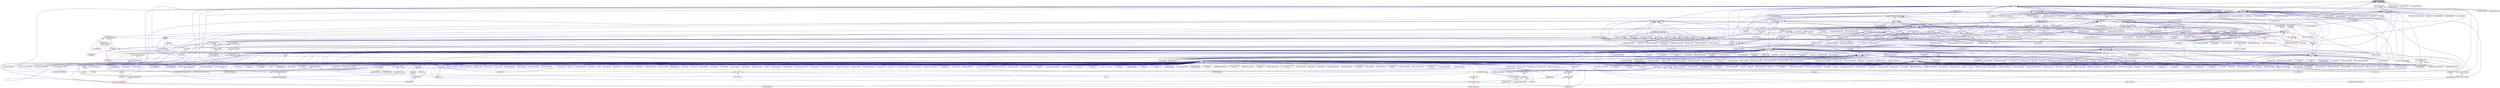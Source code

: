 digraph "thread_specific_ptr.hpp"
{
  edge [fontname="Helvetica",fontsize="10",labelfontname="Helvetica",labelfontsize="10"];
  node [fontname="Helvetica",fontsize="10",shape=record];
  Node22 [label="thread_specific_ptr.hpp",height=0.2,width=0.4,color="black", fillcolor="grey75", style="filled", fontcolor="black"];
  Node22 -> Node23 [dir="back",color="midnightblue",fontsize="10",style="solid",fontname="Helvetica"];
  Node23 [label="applier.hpp",height=0.2,width=0.4,color="black", fillcolor="white", style="filled",URL="$de/d38/runtime_2applier_2applier_8hpp.html"];
  Node23 -> Node24 [dir="back",color="midnightblue",fontsize="10",style="solid",fontname="Helvetica"];
  Node24 [label="nqueen.hpp",height=0.2,width=0.4,color="black", fillcolor="white", style="filled",URL="$de/d58/server_2nqueen_8hpp.html"];
  Node24 -> Node25 [dir="back",color="midnightblue",fontsize="10",style="solid",fontname="Helvetica"];
  Node25 [label="nqueen.cpp",height=0.2,width=0.4,color="black", fillcolor="white", style="filled",URL="$db/dca/nqueen_8cpp.html"];
  Node24 -> Node26 [dir="back",color="midnightblue",fontsize="10",style="solid",fontname="Helvetica"];
  Node26 [label="nqueen.hpp",height=0.2,width=0.4,color="black", fillcolor="white", style="filled",URL="$da/dfd/stubs_2nqueen_8hpp.html"];
  Node26 -> Node27 [dir="back",color="midnightblue",fontsize="10",style="solid",fontname="Helvetica"];
  Node27 [label="nqueen.hpp",height=0.2,width=0.4,color="black", fillcolor="white", style="filled",URL="$d0/d07/nqueen_8hpp.html"];
  Node27 -> Node28 [dir="back",color="midnightblue",fontsize="10",style="solid",fontname="Helvetica"];
  Node28 [label="nqueen_client.cpp",height=0.2,width=0.4,color="black", fillcolor="white", style="filled",URL="$d3/d5e/nqueen__client_8cpp.html"];
  Node23 -> Node26 [dir="back",color="midnightblue",fontsize="10",style="solid",fontname="Helvetica"];
  Node23 -> Node29 [dir="back",color="midnightblue",fontsize="10",style="solid",fontname="Helvetica"];
  Node29 [label="random_mem_access.hpp",height=0.2,width=0.4,color="black", fillcolor="white", style="filled",URL="$d0/d19/server_2random__mem__access_8hpp.html"];
  Node29 -> Node30 [dir="back",color="midnightblue",fontsize="10",style="solid",fontname="Helvetica"];
  Node30 [label="random_mem_access.cpp",height=0.2,width=0.4,color="black", fillcolor="white", style="filled",URL="$d1/d51/random__mem__access_8cpp.html"];
  Node29 -> Node31 [dir="back",color="midnightblue",fontsize="10",style="solid",fontname="Helvetica"];
  Node31 [label="random_mem_access.hpp",height=0.2,width=0.4,color="black", fillcolor="white", style="filled",URL="$d3/d32/stubs_2random__mem__access_8hpp.html"];
  Node31 -> Node32 [dir="back",color="midnightblue",fontsize="10",style="solid",fontname="Helvetica"];
  Node32 [label="random_mem_access.hpp",height=0.2,width=0.4,color="black", fillcolor="white", style="filled",URL="$db/de8/random__mem__access_8hpp.html"];
  Node32 -> Node33 [dir="back",color="midnightblue",fontsize="10",style="solid",fontname="Helvetica"];
  Node33 [label="random_mem_access_client.cpp",height=0.2,width=0.4,color="black", fillcolor="white", style="filled",URL="$df/d1b/random__mem__access__client_8cpp.html"];
  Node23 -> Node31 [dir="back",color="midnightblue",fontsize="10",style="solid",fontname="Helvetica"];
  Node23 -> Node34 [dir="back",color="midnightblue",fontsize="10",style="solid",fontname="Helvetica"];
  Node34 [label="applier.hpp",height=0.2,width=0.4,color="black", fillcolor="white", style="filled",URL="$d2/d6f/include_2applier_8hpp.html"];
  Node34 -> Node35 [dir="back",color="midnightblue",fontsize="10",style="solid",fontname="Helvetica"];
  Node35 [label="runtime.hpp",height=0.2,width=0.4,color="black", fillcolor="white", style="filled",URL="$d5/d15/include_2runtime_8hpp.html"];
  Node35 -> Node36 [dir="back",color="midnightblue",fontsize="10",style="solid",fontname="Helvetica"];
  Node36 [label="async_io_action.cpp",height=0.2,width=0.4,color="black", fillcolor="white", style="filled",URL="$d3/df5/async__io__action_8cpp.html"];
  Node35 -> Node37 [dir="back",color="midnightblue",fontsize="10",style="solid",fontname="Helvetica"];
  Node37 [label="async_io_external.cpp",height=0.2,width=0.4,color="black", fillcolor="white", style="filled",URL="$da/d9a/async__io__external_8cpp.html"];
  Node35 -> Node38 [dir="back",color="midnightblue",fontsize="10",style="solid",fontname="Helvetica"];
  Node38 [label="async_io_low_level.cpp",height=0.2,width=0.4,color="black", fillcolor="white", style="filled",URL="$dc/d10/async__io__low__level_8cpp.html"];
  Node35 -> Node39 [dir="back",color="midnightblue",fontsize="10",style="solid",fontname="Helvetica"];
  Node39 [label="async_io_simple.cpp",height=0.2,width=0.4,color="black", fillcolor="white", style="filled",URL="$da/db7/async__io__simple_8cpp.html"];
  Node35 -> Node40 [dir="back",color="midnightblue",fontsize="10",style="solid",fontname="Helvetica"];
  Node40 [label="rnd_future_reduce.cpp",height=0.2,width=0.4,color="black", fillcolor="white", style="filled",URL="$d1/db5/rnd__future__reduce_8cpp.html"];
  Node35 -> Node41 [dir="back",color="midnightblue",fontsize="10",style="solid",fontname="Helvetica"];
  Node41 [label="oversubscribing_resource\l_partitioner.cpp",height=0.2,width=0.4,color="black", fillcolor="white", style="filled",URL="$dd/dee/oversubscribing__resource__partitioner_8cpp.html"];
  Node35 -> Node42 [dir="back",color="midnightblue",fontsize="10",style="solid",fontname="Helvetica"];
  Node42 [label="system_characteristics.hpp",height=0.2,width=0.4,color="black", fillcolor="white", style="filled",URL="$d0/d07/system__characteristics_8hpp.html"];
  Node42 -> Node41 [dir="back",color="midnightblue",fontsize="10",style="solid",fontname="Helvetica"];
  Node42 -> Node43 [dir="back",color="midnightblue",fontsize="10",style="solid",fontname="Helvetica"];
  Node43 [label="simple_resource_partitioner.cpp",height=0.2,width=0.4,color="black", fillcolor="white", style="filled",URL="$d5/df9/simple__resource__partitioner_8cpp.html"];
  Node35 -> Node43 [dir="back",color="midnightblue",fontsize="10",style="solid",fontname="Helvetica"];
  Node35 -> Node44 [dir="back",color="midnightblue",fontsize="10",style="solid",fontname="Helvetica"];
  Node44 [label="hpx.hpp",height=0.2,width=0.4,color="red", fillcolor="white", style="filled",URL="$d0/daa/hpx_8hpp.html"];
  Node44 -> Node45 [dir="back",color="midnightblue",fontsize="10",style="solid",fontname="Helvetica"];
  Node45 [label="1d_stencil_1.cpp",height=0.2,width=0.4,color="black", fillcolor="white", style="filled",URL="$d2/db1/1d__stencil__1_8cpp.html"];
  Node44 -> Node46 [dir="back",color="midnightblue",fontsize="10",style="solid",fontname="Helvetica"];
  Node46 [label="1d_stencil_2.cpp",height=0.2,width=0.4,color="black", fillcolor="white", style="filled",URL="$d3/dd1/1d__stencil__2_8cpp.html"];
  Node44 -> Node47 [dir="back",color="midnightblue",fontsize="10",style="solid",fontname="Helvetica"];
  Node47 [label="1d_stencil_3.cpp",height=0.2,width=0.4,color="black", fillcolor="white", style="filled",URL="$db/d19/1d__stencil__3_8cpp.html"];
  Node44 -> Node48 [dir="back",color="midnightblue",fontsize="10",style="solid",fontname="Helvetica"];
  Node48 [label="1d_stencil_4.cpp",height=0.2,width=0.4,color="black", fillcolor="white", style="filled",URL="$d1/d7d/1d__stencil__4_8cpp.html"];
  Node44 -> Node49 [dir="back",color="midnightblue",fontsize="10",style="solid",fontname="Helvetica"];
  Node49 [label="1d_stencil_4_parallel.cpp",height=0.2,width=0.4,color="black", fillcolor="white", style="filled",URL="$d6/d05/1d__stencil__4__parallel_8cpp.html"];
  Node44 -> Node50 [dir="back",color="midnightblue",fontsize="10",style="solid",fontname="Helvetica"];
  Node50 [label="1d_stencil_4_repart.cpp",height=0.2,width=0.4,color="black", fillcolor="white", style="filled",URL="$d0/d6b/1d__stencil__4__repart_8cpp.html"];
  Node44 -> Node51 [dir="back",color="midnightblue",fontsize="10",style="solid",fontname="Helvetica"];
  Node51 [label="1d_stencil_4_throttle.cpp",height=0.2,width=0.4,color="black", fillcolor="white", style="filled",URL="$d6/de5/1d__stencil__4__throttle_8cpp.html"];
  Node44 -> Node52 [dir="back",color="midnightblue",fontsize="10",style="solid",fontname="Helvetica"];
  Node52 [label="1d_stencil_5.cpp",height=0.2,width=0.4,color="black", fillcolor="white", style="filled",URL="$d7/d2a/1d__stencil__5_8cpp.html"];
  Node44 -> Node53 [dir="back",color="midnightblue",fontsize="10",style="solid",fontname="Helvetica"];
  Node53 [label="1d_stencil_6.cpp",height=0.2,width=0.4,color="black", fillcolor="white", style="filled",URL="$db/de7/1d__stencil__6_8cpp.html"];
  Node44 -> Node54 [dir="back",color="midnightblue",fontsize="10",style="solid",fontname="Helvetica"];
  Node54 [label="1d_stencil_7.cpp",height=0.2,width=0.4,color="black", fillcolor="white", style="filled",URL="$d4/d5a/1d__stencil__7_8cpp.html"];
  Node44 -> Node55 [dir="back",color="midnightblue",fontsize="10",style="solid",fontname="Helvetica"];
  Node55 [label="1d_stencil_8.cpp",height=0.2,width=0.4,color="black", fillcolor="white", style="filled",URL="$df/de0/1d__stencil__8_8cpp.html"];
  Node44 -> Node56 [dir="back",color="midnightblue",fontsize="10",style="solid",fontname="Helvetica"];
  Node56 [label="accumulator.cpp",height=0.2,width=0.4,color="black", fillcolor="white", style="filled",URL="$d1/d81/accumulator_8cpp.html"];
  Node44 -> Node57 [dir="back",color="midnightblue",fontsize="10",style="solid",fontname="Helvetica"];
  Node57 [label="accumulator.hpp",height=0.2,width=0.4,color="black", fillcolor="white", style="filled",URL="$d4/d9d/server_2accumulator_8hpp.html"];
  Node57 -> Node56 [dir="back",color="midnightblue",fontsize="10",style="solid",fontname="Helvetica"];
  Node57 -> Node58 [dir="back",color="midnightblue",fontsize="10",style="solid",fontname="Helvetica"];
  Node58 [label="accumulator.hpp",height=0.2,width=0.4,color="red", fillcolor="white", style="filled",URL="$d8/d5e/accumulator_8hpp.html"];
  Node44 -> Node60 [dir="back",color="midnightblue",fontsize="10",style="solid",fontname="Helvetica"];
  Node60 [label="template_function_accumulator.hpp",height=0.2,width=0.4,color="black", fillcolor="white", style="filled",URL="$d7/da6/server_2template__function__accumulator_8hpp.html"];
  Node60 -> Node61 [dir="back",color="midnightblue",fontsize="10",style="solid",fontname="Helvetica"];
  Node61 [label="template_function_accumulator.cpp",height=0.2,width=0.4,color="black", fillcolor="white", style="filled",URL="$d5/d02/template__function__accumulator_8cpp.html"];
  Node60 -> Node62 [dir="back",color="midnightblue",fontsize="10",style="solid",fontname="Helvetica"];
  Node62 [label="template_function_accumulator.hpp",height=0.2,width=0.4,color="red", fillcolor="white", style="filled",URL="$d3/de9/template__function__accumulator_8hpp.html"];
  Node44 -> Node64 [dir="back",color="midnightblue",fontsize="10",style="solid",fontname="Helvetica"];
  Node64 [label="template_accumulator.cpp",height=0.2,width=0.4,color="black", fillcolor="white", style="filled",URL="$d0/d4a/template__accumulator_8cpp.html"];
  Node44 -> Node61 [dir="back",color="midnightblue",fontsize="10",style="solid",fontname="Helvetica"];
  Node44 -> Node62 [dir="back",color="midnightblue",fontsize="10",style="solid",fontname="Helvetica"];
  Node44 -> Node65 [dir="back",color="midnightblue",fontsize="10",style="solid",fontname="Helvetica"];
  Node65 [label="allgather_module.cpp",height=0.2,width=0.4,color="black", fillcolor="white", style="filled",URL="$df/de4/allgather__module_8cpp.html"];
  Node44 -> Node66 [dir="back",color="midnightblue",fontsize="10",style="solid",fontname="Helvetica"];
  Node66 [label="allgather.cpp",height=0.2,width=0.4,color="black", fillcolor="white", style="filled",URL="$d7/d06/allgather_8cpp.html"];
  Node44 -> Node67 [dir="back",color="midnightblue",fontsize="10",style="solid",fontname="Helvetica"];
  Node67 [label="allgather_and_gate.cpp",height=0.2,width=0.4,color="black", fillcolor="white", style="filled",URL="$d1/d56/allgather__and__gate_8cpp.html"];
  Node44 -> Node68 [dir="back",color="midnightblue",fontsize="10",style="solid",fontname="Helvetica"];
  Node68 [label="ag_client.cpp",height=0.2,width=0.4,color="black", fillcolor="white", style="filled",URL="$d4/d5d/ag__client_8cpp.html"];
  Node44 -> Node69 [dir="back",color="midnightblue",fontsize="10",style="solid",fontname="Helvetica"];
  Node69 [label="hpx_thread_phase.cpp",height=0.2,width=0.4,color="black", fillcolor="white", style="filled",URL="$d5/dca/hpx__thread__phase_8cpp.html"];
  Node44 -> Node70 [dir="back",color="midnightblue",fontsize="10",style="solid",fontname="Helvetica"];
  Node70 [label="os_thread_num.cpp",height=0.2,width=0.4,color="black", fillcolor="white", style="filled",URL="$d2/dfb/os__thread__num_8cpp.html"];
  Node44 -> Node71 [dir="back",color="midnightblue",fontsize="10",style="solid",fontname="Helvetica"];
  Node71 [label="cancelable_action.cpp",height=0.2,width=0.4,color="black", fillcolor="white", style="filled",URL="$d5/d0c/cancelable__action_8cpp.html"];
  Node44 -> Node72 [dir="back",color="midnightblue",fontsize="10",style="solid",fontname="Helvetica"];
  Node72 [label="cancelable_action.hpp",height=0.2,width=0.4,color="black", fillcolor="white", style="filled",URL="$d5/d4d/server_2cancelable__action_8hpp.html"];
  Node72 -> Node71 [dir="back",color="midnightblue",fontsize="10",style="solid",fontname="Helvetica"];
  Node72 -> Node73 [dir="back",color="midnightblue",fontsize="10",style="solid",fontname="Helvetica"];
  Node73 [label="cancelable_action.hpp",height=0.2,width=0.4,color="black", fillcolor="white", style="filled",URL="$d0/da3/stubs_2cancelable__action_8hpp.html"];
  Node73 -> Node74 [dir="back",color="midnightblue",fontsize="10",style="solid",fontname="Helvetica"];
  Node74 [label="cancelable_action.hpp",height=0.2,width=0.4,color="black", fillcolor="white", style="filled",URL="$d6/d28/cancelable__action_8hpp.html"];
  Node74 -> Node75 [dir="back",color="midnightblue",fontsize="10",style="solid",fontname="Helvetica"];
  Node75 [label="cancelable_action_client.cpp",height=0.2,width=0.4,color="black", fillcolor="white", style="filled",URL="$d1/db8/cancelable__action__client_8cpp.html"];
  Node44 -> Node73 [dir="back",color="midnightblue",fontsize="10",style="solid",fontname="Helvetica"];
  Node44 -> Node75 [dir="back",color="midnightblue",fontsize="10",style="solid",fontname="Helvetica"];
  Node44 -> Node76 [dir="back",color="midnightblue",fontsize="10",style="solid",fontname="Helvetica"];
  Node76 [label="cublas_matmul.cpp",height=0.2,width=0.4,color="black", fillcolor="white", style="filled",URL="$dd/d84/cublas__matmul_8cpp.html"];
  Node44 -> Node77 [dir="back",color="midnightblue",fontsize="10",style="solid",fontname="Helvetica"];
  Node77 [label="win_perf_counters.cpp",height=0.2,width=0.4,color="black", fillcolor="white", style="filled",URL="$d8/d11/win__perf__counters_8cpp.html"];
  Node44 -> Node78 [dir="back",color="midnightblue",fontsize="10",style="solid",fontname="Helvetica"];
  Node78 [label="win_perf_counters.hpp",height=0.2,width=0.4,color="black", fillcolor="white", style="filled",URL="$d5/da7/win__perf__counters_8hpp.html"];
  Node44 -> Node79 [dir="back",color="midnightblue",fontsize="10",style="solid",fontname="Helvetica"];
  Node79 [label="hello_world_component.hpp",height=0.2,width=0.4,color="red", fillcolor="white", style="filled",URL="$df/df0/hello__world__component_8hpp.html"];
  Node44 -> Node82 [dir="back",color="midnightblue",fontsize="10",style="solid",fontname="Helvetica"];
  Node82 [label="interpolate1d.cpp",height=0.2,width=0.4,color="black", fillcolor="white", style="filled",URL="$d0/d05/interpolate1d_8cpp.html"];
  Node44 -> Node83 [dir="back",color="midnightblue",fontsize="10",style="solid",fontname="Helvetica"];
  Node83 [label="partition.hpp",height=0.2,width=0.4,color="black", fillcolor="white", style="filled",URL="$d0/d7a/examples_2interpolate1d_2interpolate1d_2partition_8hpp.html"];
  Node83 -> Node82 [dir="back",color="midnightblue",fontsize="10",style="solid",fontname="Helvetica"];
  Node83 -> Node84 [dir="back",color="midnightblue",fontsize="10",style="solid",fontname="Helvetica"];
  Node84 [label="interpolate1d.hpp",height=0.2,width=0.4,color="red", fillcolor="white", style="filled",URL="$d4/dc7/interpolate1d_8hpp.html"];
  Node84 -> Node82 [dir="back",color="midnightblue",fontsize="10",style="solid",fontname="Helvetica"];
  Node44 -> Node86 [dir="back",color="midnightblue",fontsize="10",style="solid",fontname="Helvetica"];
  Node86 [label="partition.hpp",height=0.2,width=0.4,color="black", fillcolor="white", style="filled",URL="$d0/dff/examples_2interpolate1d_2interpolate1d_2server_2partition_8hpp.html"];
  Node86 -> Node83 [dir="back",color="midnightblue",fontsize="10",style="solid",fontname="Helvetica"];
  Node86 -> Node87 [dir="back",color="midnightblue",fontsize="10",style="solid",fontname="Helvetica"];
  Node87 [label="partition.cpp",height=0.2,width=0.4,color="black", fillcolor="white", style="filled",URL="$d0/d4f/examples_2interpolate1d_2interpolate1d_2server_2partition_8cpp.html"];
  Node44 -> Node84 [dir="back",color="midnightblue",fontsize="10",style="solid",fontname="Helvetica"];
  Node44 -> Node88 [dir="back",color="midnightblue",fontsize="10",style="solid",fontname="Helvetica"];
  Node88 [label="read_values.cpp",height=0.2,width=0.4,color="black", fillcolor="white", style="filled",URL="$d0/d8c/interpolate1d_2interpolate1d_2read__values_8cpp.html"];
  Node44 -> Node87 [dir="back",color="midnightblue",fontsize="10",style="solid",fontname="Helvetica"];
  Node44 -> Node89 [dir="back",color="midnightblue",fontsize="10",style="solid",fontname="Helvetica"];
  Node89 [label="jacobi.cpp",height=0.2,width=0.4,color="black", fillcolor="white", style="filled",URL="$d2/d27/jacobi_8cpp.html"];
  Node44 -> Node90 [dir="back",color="midnightblue",fontsize="10",style="solid",fontname="Helvetica"];
  Node90 [label="grid.cpp",height=0.2,width=0.4,color="black", fillcolor="white", style="filled",URL="$d6/d1b/jacobi__component_2grid_8cpp.html"];
  Node44 -> Node91 [dir="back",color="midnightblue",fontsize="10",style="solid",fontname="Helvetica"];
  Node91 [label="row.cpp",height=0.2,width=0.4,color="black", fillcolor="white", style="filled",URL="$d3/d86/server_2row_8cpp.html"];
  Node44 -> Node92 [dir="back",color="midnightblue",fontsize="10",style="solid",fontname="Helvetica"];
  Node92 [label="solver.cpp",height=0.2,width=0.4,color="black", fillcolor="white", style="filled",URL="$d6/d94/solver_8cpp.html"];
  Node44 -> Node93 [dir="back",color="midnightblue",fontsize="10",style="solid",fontname="Helvetica"];
  Node93 [label="stencil_iterator.cpp",height=0.2,width=0.4,color="black", fillcolor="white", style="filled",URL="$d6/de1/server_2stencil__iterator_8cpp.html"];
  Node44 -> Node94 [dir="back",color="midnightblue",fontsize="10",style="solid",fontname="Helvetica"];
  Node94 [label="stencil_iterator.cpp",height=0.2,width=0.4,color="black", fillcolor="white", style="filled",URL="$d7/d71/stencil__iterator_8cpp.html"];
  Node44 -> Node95 [dir="back",color="midnightblue",fontsize="10",style="solid",fontname="Helvetica"];
  Node95 [label="jacobi.cpp",height=0.2,width=0.4,color="black", fillcolor="white", style="filled",URL="$d3/d44/smp_2jacobi_8cpp.html"];
  Node44 -> Node96 [dir="back",color="midnightblue",fontsize="10",style="solid",fontname="Helvetica"];
  Node96 [label="jacobi_hpx.cpp",height=0.2,width=0.4,color="black", fillcolor="white", style="filled",URL="$d8/d72/jacobi__hpx_8cpp.html"];
  Node44 -> Node97 [dir="back",color="midnightblue",fontsize="10",style="solid",fontname="Helvetica"];
  Node97 [label="jacobi_nonuniform.cpp",height=0.2,width=0.4,color="black", fillcolor="white", style="filled",URL="$dd/ddc/jacobi__nonuniform_8cpp.html"];
  Node44 -> Node98 [dir="back",color="midnightblue",fontsize="10",style="solid",fontname="Helvetica"];
  Node98 [label="jacobi_nonuniform_hpx.cpp",height=0.2,width=0.4,color="black", fillcolor="white", style="filled",URL="$de/d56/jacobi__nonuniform__hpx_8cpp.html"];
  Node44 -> Node25 [dir="back",color="midnightblue",fontsize="10",style="solid",fontname="Helvetica"];
  Node44 -> Node24 [dir="back",color="midnightblue",fontsize="10",style="solid",fontname="Helvetica"];
  Node44 -> Node28 [dir="back",color="midnightblue",fontsize="10",style="solid",fontname="Helvetica"];
  Node44 -> Node99 [dir="back",color="midnightblue",fontsize="10",style="solid",fontname="Helvetica"];
  Node99 [label="sine.cpp",height=0.2,width=0.4,color="black", fillcolor="white", style="filled",URL="$d3/d0d/server_2sine_8cpp.html"];
  Node44 -> Node100 [dir="back",color="midnightblue",fontsize="10",style="solid",fontname="Helvetica"];
  Node100 [label="sine.hpp",height=0.2,width=0.4,color="black", fillcolor="white", style="filled",URL="$d8/dac/sine_8hpp.html"];
  Node100 -> Node99 [dir="back",color="midnightblue",fontsize="10",style="solid",fontname="Helvetica"];
  Node100 -> Node101 [dir="back",color="midnightblue",fontsize="10",style="solid",fontname="Helvetica"];
  Node101 [label="sine.cpp",height=0.2,width=0.4,color="black", fillcolor="white", style="filled",URL="$d5/dd8/sine_8cpp.html"];
  Node44 -> Node101 [dir="back",color="midnightblue",fontsize="10",style="solid",fontname="Helvetica"];
  Node44 -> Node102 [dir="back",color="midnightblue",fontsize="10",style="solid",fontname="Helvetica"];
  Node102 [label="sine_client.cpp",height=0.2,width=0.4,color="black", fillcolor="white", style="filled",URL="$db/d62/sine__client_8cpp.html"];
  Node44 -> Node103 [dir="back",color="midnightblue",fontsize="10",style="solid",fontname="Helvetica"];
  Node103 [label="qt.cpp",height=0.2,width=0.4,color="black", fillcolor="white", style="filled",URL="$df/d90/qt_8cpp.html"];
  Node44 -> Node104 [dir="back",color="midnightblue",fontsize="10",style="solid",fontname="Helvetica"];
  Node104 [label="queue_client.cpp",height=0.2,width=0.4,color="black", fillcolor="white", style="filled",URL="$d7/d96/queue__client_8cpp.html"];
  Node44 -> Node105 [dir="back",color="midnightblue",fontsize="10",style="solid",fontname="Helvetica"];
  Node105 [label="customize_async.cpp",height=0.2,width=0.4,color="black", fillcolor="white", style="filled",URL="$d0/d82/customize__async_8cpp.html"];
  Node44 -> Node106 [dir="back",color="midnightblue",fontsize="10",style="solid",fontname="Helvetica"];
  Node106 [label="data_actions.cpp",height=0.2,width=0.4,color="black", fillcolor="white", style="filled",URL="$dc/d68/data__actions_8cpp.html"];
  Node44 -> Node107 [dir="back",color="midnightblue",fontsize="10",style="solid",fontname="Helvetica"];
  Node107 [label="error_handling.cpp",height=0.2,width=0.4,color="black", fillcolor="white", style="filled",URL="$d9/d96/error__handling_8cpp.html"];
  Node44 -> Node108 [dir="back",color="midnightblue",fontsize="10",style="solid",fontname="Helvetica"];
  Node108 [label="event_synchronization.cpp",height=0.2,width=0.4,color="black", fillcolor="white", style="filled",URL="$d0/d35/event__synchronization_8cpp.html"];
  Node44 -> Node109 [dir="back",color="midnightblue",fontsize="10",style="solid",fontname="Helvetica"];
  Node109 [label="factorial.cpp",height=0.2,width=0.4,color="black", fillcolor="white", style="filled",URL="$d9/d00/factorial_8cpp.html"];
  Node44 -> Node110 [dir="back",color="midnightblue",fontsize="10",style="solid",fontname="Helvetica"];
  Node110 [label="file_serialization.cpp",height=0.2,width=0.4,color="black", fillcolor="white", style="filled",URL="$de/d58/file__serialization_8cpp.html"];
  Node44 -> Node111 [dir="back",color="midnightblue",fontsize="10",style="solid",fontname="Helvetica"];
  Node111 [label="init_globally.cpp",height=0.2,width=0.4,color="black", fillcolor="white", style="filled",URL="$d6/dad/init__globally_8cpp.html"];
  Node44 -> Node112 [dir="back",color="midnightblue",fontsize="10",style="solid",fontname="Helvetica"];
  Node112 [label="interest_calculator.cpp",height=0.2,width=0.4,color="black", fillcolor="white", style="filled",URL="$d2/d86/interest__calculator_8cpp.html"];
  Node44 -> Node113 [dir="back",color="midnightblue",fontsize="10",style="solid",fontname="Helvetica"];
  Node113 [label="non_atomic_rma.cpp",height=0.2,width=0.4,color="black", fillcolor="white", style="filled",URL="$d7/d8b/non__atomic__rma_8cpp.html"];
  Node44 -> Node114 [dir="back",color="midnightblue",fontsize="10",style="solid",fontname="Helvetica"];
  Node114 [label="partitioned_vector\l_spmd_foreach.cpp",height=0.2,width=0.4,color="black", fillcolor="white", style="filled",URL="$db/d7c/partitioned__vector__spmd__foreach_8cpp.html"];
  Node44 -> Node115 [dir="back",color="midnightblue",fontsize="10",style="solid",fontname="Helvetica"];
  Node115 [label="pipeline1.cpp",height=0.2,width=0.4,color="black", fillcolor="white", style="filled",URL="$d5/d77/pipeline1_8cpp.html"];
  Node44 -> Node116 [dir="back",color="midnightblue",fontsize="10",style="solid",fontname="Helvetica"];
  Node116 [label="quicksort.cpp",height=0.2,width=0.4,color="black", fillcolor="white", style="filled",URL="$d3/d1e/quicksort_8cpp.html"];
  Node44 -> Node117 [dir="back",color="midnightblue",fontsize="10",style="solid",fontname="Helvetica"];
  Node117 [label="receive_buffer.cpp",height=0.2,width=0.4,color="black", fillcolor="white", style="filled",URL="$d7/d10/receive__buffer_8cpp.html"];
  Node44 -> Node118 [dir="back",color="midnightblue",fontsize="10",style="solid",fontname="Helvetica"];
  Node118 [label="safe_object.cpp",height=0.2,width=0.4,color="black", fillcolor="white", style="filled",URL="$dd/d52/safe__object_8cpp.html"];
  Node44 -> Node119 [dir="back",color="midnightblue",fontsize="10",style="solid",fontname="Helvetica"];
  Node119 [label="sort_by_key_demo.cpp",height=0.2,width=0.4,color="black", fillcolor="white", style="filled",URL="$da/d20/sort__by__key__demo_8cpp.html"];
  Node44 -> Node120 [dir="back",color="midnightblue",fontsize="10",style="solid",fontname="Helvetica"];
  Node120 [label="timed_wake.cpp",height=0.2,width=0.4,color="black", fillcolor="white", style="filled",URL="$d8/df9/timed__wake_8cpp.html"];
  Node44 -> Node121 [dir="back",color="midnightblue",fontsize="10",style="solid",fontname="Helvetica"];
  Node121 [label="vector_counting_dotproduct.cpp",height=0.2,width=0.4,color="black", fillcolor="white", style="filled",URL="$df/de9/vector__counting__dotproduct_8cpp.html"];
  Node44 -> Node122 [dir="back",color="midnightblue",fontsize="10",style="solid",fontname="Helvetica"];
  Node122 [label="vector_zip_dotproduct.cpp",height=0.2,width=0.4,color="black", fillcolor="white", style="filled",URL="$dc/d18/vector__zip__dotproduct_8cpp.html"];
  Node44 -> Node123 [dir="back",color="midnightblue",fontsize="10",style="solid",fontname="Helvetica"];
  Node123 [label="zerocopy_rdma.cpp",height=0.2,width=0.4,color="black", fillcolor="white", style="filled",URL="$d1/dad/zerocopy__rdma_8cpp.html"];
  Node44 -> Node30 [dir="back",color="midnightblue",fontsize="10",style="solid",fontname="Helvetica"];
  Node44 -> Node29 [dir="back",color="midnightblue",fontsize="10",style="solid",fontname="Helvetica"];
  Node44 -> Node33 [dir="back",color="midnightblue",fontsize="10",style="solid",fontname="Helvetica"];
  Node44 -> Node41 [dir="back",color="midnightblue",fontsize="10",style="solid",fontname="Helvetica"];
  Node44 -> Node43 [dir="back",color="midnightblue",fontsize="10",style="solid",fontname="Helvetica"];
  Node44 -> Node124 [dir="back",color="midnightblue",fontsize="10",style="solid",fontname="Helvetica"];
  Node124 [label="dimension.hpp",height=0.2,width=0.4,color="red", fillcolor="white", style="filled",URL="$d6/d39/sheneos_2sheneos_2dimension_8hpp.html"];
  Node124 -> Node130 [dir="back",color="midnightblue",fontsize="10",style="solid",fontname="Helvetica"];
  Node130 [label="partition3d.hpp",height=0.2,width=0.4,color="black", fillcolor="white", style="filled",URL="$dd/dbf/server_2partition3d_8hpp.html"];
  Node130 -> Node131 [dir="back",color="midnightblue",fontsize="10",style="solid",fontname="Helvetica"];
  Node131 [label="partition3d.hpp",height=0.2,width=0.4,color="black", fillcolor="white", style="filled",URL="$d1/d50/partition3d_8hpp.html"];
  Node131 -> Node127 [dir="back",color="midnightblue",fontsize="10",style="solid",fontname="Helvetica"];
  Node127 [label="interpolator.cpp",height=0.2,width=0.4,color="black", fillcolor="white", style="filled",URL="$d5/d02/interpolator_8cpp.html"];
  Node131 -> Node132 [dir="back",color="midnightblue",fontsize="10",style="solid",fontname="Helvetica"];
  Node132 [label="interpolator.hpp",height=0.2,width=0.4,color="red", fillcolor="white", style="filled",URL="$dc/d3b/interpolator_8hpp.html"];
  Node132 -> Node127 [dir="back",color="midnightblue",fontsize="10",style="solid",fontname="Helvetica"];
  Node132 -> Node134 [dir="back",color="midnightblue",fontsize="10",style="solid",fontname="Helvetica"];
  Node134 [label="sheneos_compare.cpp",height=0.2,width=0.4,color="black", fillcolor="white", style="filled",URL="$dc/d11/sheneos__compare_8cpp.html"];
  Node132 -> Node135 [dir="back",color="midnightblue",fontsize="10",style="solid",fontname="Helvetica"];
  Node135 [label="sheneos_test.cpp",height=0.2,width=0.4,color="black", fillcolor="white", style="filled",URL="$d4/d6e/sheneos__test_8cpp.html"];
  Node130 -> Node129 [dir="back",color="midnightblue",fontsize="10",style="solid",fontname="Helvetica"];
  Node129 [label="partition3d.cpp",height=0.2,width=0.4,color="black", fillcolor="white", style="filled",URL="$de/d70/partition3d_8cpp.html"];
  Node44 -> Node127 [dir="back",color="midnightblue",fontsize="10",style="solid",fontname="Helvetica"];
  Node44 -> Node131 [dir="back",color="midnightblue",fontsize="10",style="solid",fontname="Helvetica"];
  Node44 -> Node130 [dir="back",color="midnightblue",fontsize="10",style="solid",fontname="Helvetica"];
  Node44 -> Node132 [dir="back",color="midnightblue",fontsize="10",style="solid",fontname="Helvetica"];
  Node44 -> Node136 [dir="back",color="midnightblue",fontsize="10",style="solid",fontname="Helvetica"];
  Node136 [label="configuration.hpp",height=0.2,width=0.4,color="red", fillcolor="white", style="filled",URL="$dc/d0a/configuration_8hpp.html"];
  Node136 -> Node132 [dir="back",color="midnightblue",fontsize="10",style="solid",fontname="Helvetica"];
  Node44 -> Node128 [dir="back",color="midnightblue",fontsize="10",style="solid",fontname="Helvetica"];
  Node128 [label="read_values.cpp",height=0.2,width=0.4,color="black", fillcolor="white", style="filled",URL="$d7/da4/sheneos_2sheneos_2read__values_8cpp.html"];
  Node44 -> Node129 [dir="back",color="midnightblue",fontsize="10",style="solid",fontname="Helvetica"];
  Node44 -> Node135 [dir="back",color="midnightblue",fontsize="10",style="solid",fontname="Helvetica"];
  Node44 -> Node138 [dir="back",color="midnightblue",fontsize="10",style="solid",fontname="Helvetica"];
  Node138 [label="startup_shutdown.cpp",height=0.2,width=0.4,color="black", fillcolor="white", style="filled",URL="$d3/dfc/server_2startup__shutdown_8cpp.html"];
  Node44 -> Node139 [dir="back",color="midnightblue",fontsize="10",style="solid",fontname="Helvetica"];
  Node139 [label="startup_shutdown.cpp",height=0.2,width=0.4,color="black", fillcolor="white", style="filled",URL="$d0/ddb/startup__shutdown_8cpp.html"];
  Node44 -> Node140 [dir="back",color="midnightblue",fontsize="10",style="solid",fontname="Helvetica"];
  Node140 [label="spin.cpp",height=0.2,width=0.4,color="black", fillcolor="white", style="filled",URL="$d7/df2/spin_8cpp.html"];
  Node44 -> Node141 [dir="back",color="midnightblue",fontsize="10",style="solid",fontname="Helvetica"];
  Node141 [label="throttle.cpp",height=0.2,width=0.4,color="black", fillcolor="white", style="filled",URL="$de/d56/server_2throttle_8cpp.html"];
  Node44 -> Node142 [dir="back",color="midnightblue",fontsize="10",style="solid",fontname="Helvetica"];
  Node142 [label="throttle.hpp",height=0.2,width=0.4,color="black", fillcolor="white", style="filled",URL="$db/dc9/server_2throttle_8hpp.html"];
  Node142 -> Node141 [dir="back",color="midnightblue",fontsize="10",style="solid",fontname="Helvetica"];
  Node142 -> Node143 [dir="back",color="midnightblue",fontsize="10",style="solid",fontname="Helvetica"];
  Node143 [label="throttle.hpp",height=0.2,width=0.4,color="black", fillcolor="white", style="filled",URL="$d5/dec/stubs_2throttle_8hpp.html"];
  Node143 -> Node144 [dir="back",color="midnightblue",fontsize="10",style="solid",fontname="Helvetica"];
  Node144 [label="throttle.hpp",height=0.2,width=0.4,color="black", fillcolor="white", style="filled",URL="$d2/d2e/throttle_8hpp.html"];
  Node144 -> Node145 [dir="back",color="midnightblue",fontsize="10",style="solid",fontname="Helvetica"];
  Node145 [label="throttle.cpp",height=0.2,width=0.4,color="black", fillcolor="white", style="filled",URL="$db/d02/throttle_8cpp.html"];
  Node144 -> Node146 [dir="back",color="midnightblue",fontsize="10",style="solid",fontname="Helvetica"];
  Node146 [label="throttle_client.cpp",height=0.2,width=0.4,color="black", fillcolor="white", style="filled",URL="$d0/db7/throttle__client_8cpp.html"];
  Node44 -> Node143 [dir="back",color="midnightblue",fontsize="10",style="solid",fontname="Helvetica"];
  Node44 -> Node145 [dir="back",color="midnightblue",fontsize="10",style="solid",fontname="Helvetica"];
  Node44 -> Node144 [dir="back",color="midnightblue",fontsize="10",style="solid",fontname="Helvetica"];
  Node44 -> Node147 [dir="back",color="midnightblue",fontsize="10",style="solid",fontname="Helvetica"];
  Node147 [label="transpose_await.cpp",height=0.2,width=0.4,color="black", fillcolor="white", style="filled",URL="$de/d68/transpose__await_8cpp.html"];
  Node44 -> Node148 [dir="back",color="midnightblue",fontsize="10",style="solid",fontname="Helvetica"];
  Node148 [label="transpose_block.cpp",height=0.2,width=0.4,color="black", fillcolor="white", style="filled",URL="$d0/de1/transpose__block_8cpp.html"];
  Node44 -> Node149 [dir="back",color="midnightblue",fontsize="10",style="solid",fontname="Helvetica"];
  Node149 [label="transpose_block_numa.cpp",height=0.2,width=0.4,color="black", fillcolor="white", style="filled",URL="$dd/d3b/transpose__block__numa_8cpp.html"];
  Node44 -> Node150 [dir="back",color="midnightblue",fontsize="10",style="solid",fontname="Helvetica"];
  Node150 [label="transpose_serial.cpp",height=0.2,width=0.4,color="black", fillcolor="white", style="filled",URL="$db/d74/transpose__serial_8cpp.html"];
  Node44 -> Node151 [dir="back",color="midnightblue",fontsize="10",style="solid",fontname="Helvetica"];
  Node151 [label="transpose_serial_block.cpp",height=0.2,width=0.4,color="black", fillcolor="white", style="filled",URL="$d8/daa/transpose__serial__block_8cpp.html"];
  Node44 -> Node152 [dir="back",color="midnightblue",fontsize="10",style="solid",fontname="Helvetica"];
  Node152 [label="transpose_serial_vector.cpp",height=0.2,width=0.4,color="black", fillcolor="white", style="filled",URL="$d4/d04/transpose__serial__vector_8cpp.html"];
  Node44 -> Node153 [dir="back",color="midnightblue",fontsize="10",style="solid",fontname="Helvetica"];
  Node153 [label="transpose_smp.cpp",height=0.2,width=0.4,color="black", fillcolor="white", style="filled",URL="$d2/d99/transpose__smp_8cpp.html"];
  Node44 -> Node154 [dir="back",color="midnightblue",fontsize="10",style="solid",fontname="Helvetica"];
  Node154 [label="transpose_smp_block.cpp",height=0.2,width=0.4,color="black", fillcolor="white", style="filled",URL="$da/d4d/transpose__smp__block_8cpp.html"];
  Node44 -> Node155 [dir="back",color="midnightblue",fontsize="10",style="solid",fontname="Helvetica"];
  Node155 [label="simple_central_tuplespace.hpp",height=0.2,width=0.4,color="black", fillcolor="white", style="filled",URL="$db/d69/server_2simple__central__tuplespace_8hpp.html"];
  Node155 -> Node156 [dir="back",color="midnightblue",fontsize="10",style="solid",fontname="Helvetica"];
  Node156 [label="simple_central_tuplespace.cpp",height=0.2,width=0.4,color="black", fillcolor="white", style="filled",URL="$d3/dec/simple__central__tuplespace_8cpp.html"];
  Node155 -> Node157 [dir="back",color="midnightblue",fontsize="10",style="solid",fontname="Helvetica"];
  Node157 [label="simple_central_tuplespace.hpp",height=0.2,width=0.4,color="black", fillcolor="white", style="filled",URL="$d0/d4b/stubs_2simple__central__tuplespace_8hpp.html"];
  Node157 -> Node158 [dir="back",color="midnightblue",fontsize="10",style="solid",fontname="Helvetica"];
  Node158 [label="simple_central_tuplespace.hpp",height=0.2,width=0.4,color="red", fillcolor="white", style="filled",URL="$d5/ddd/simple__central__tuplespace_8hpp.html"];
  Node44 -> Node160 [dir="back",color="midnightblue",fontsize="10",style="solid",fontname="Helvetica"];
  Node160 [label="tuples_warehouse.hpp",height=0.2,width=0.4,color="black", fillcolor="white", style="filled",URL="$da/de6/tuples__warehouse_8hpp.html"];
  Node160 -> Node155 [dir="back",color="midnightblue",fontsize="10",style="solid",fontname="Helvetica"];
  Node44 -> Node156 [dir="back",color="midnightblue",fontsize="10",style="solid",fontname="Helvetica"];
  Node44 -> Node161 [dir="back",color="midnightblue",fontsize="10",style="solid",fontname="Helvetica"];
  Node161 [label="hpx_runtime.cpp",height=0.2,width=0.4,color="black", fillcolor="white", style="filled",URL="$d7/d1e/hpx__runtime_8cpp.html"];
  Node44 -> Node162 [dir="back",color="midnightblue",fontsize="10",style="solid",fontname="Helvetica"];
  Node162 [label="synchronize.cpp",height=0.2,width=0.4,color="black", fillcolor="white", style="filled",URL="$da/da2/synchronize_8cpp.html"];
  Node44 -> Node163 [dir="back",color="midnightblue",fontsize="10",style="solid",fontname="Helvetica"];
  Node163 [label="agas_cache_timings.cpp",height=0.2,width=0.4,color="black", fillcolor="white", style="filled",URL="$dd/d37/agas__cache__timings_8cpp.html"];
  Node44 -> Node164 [dir="back",color="midnightblue",fontsize="10",style="solid",fontname="Helvetica"];
  Node164 [label="async_overheads.cpp",height=0.2,width=0.4,color="black", fillcolor="white", style="filled",URL="$de/da6/async__overheads_8cpp.html"];
  Node44 -> Node165 [dir="back",color="midnightblue",fontsize="10",style="solid",fontname="Helvetica"];
  Node165 [label="coroutines_call_overhead.cpp",height=0.2,width=0.4,color="black", fillcolor="white", style="filled",URL="$da/d1e/coroutines__call__overhead_8cpp.html"];
  Node44 -> Node166 [dir="back",color="midnightblue",fontsize="10",style="solid",fontname="Helvetica"];
  Node166 [label="foreach_scaling.cpp",height=0.2,width=0.4,color="black", fillcolor="white", style="filled",URL="$d4/d94/foreach__scaling_8cpp.html"];
  Node44 -> Node167 [dir="back",color="midnightblue",fontsize="10",style="solid",fontname="Helvetica"];
  Node167 [label="function_object_wrapper\l_overhead.cpp",height=0.2,width=0.4,color="black", fillcolor="white", style="filled",URL="$d5/d6f/function__object__wrapper__overhead_8cpp.html"];
  Node44 -> Node168 [dir="back",color="midnightblue",fontsize="10",style="solid",fontname="Helvetica"];
  Node168 [label="hpx_homogeneous_timed\l_task_spawn_executors.cpp",height=0.2,width=0.4,color="black", fillcolor="white", style="filled",URL="$d1/d3b/hpx__homogeneous__timed__task__spawn__executors_8cpp.html"];
  Node44 -> Node169 [dir="back",color="midnightblue",fontsize="10",style="solid",fontname="Helvetica"];
  Node169 [label="htts2_hpx.cpp",height=0.2,width=0.4,color="black", fillcolor="white", style="filled",URL="$d2/daf/htts2__hpx_8cpp.html"];
  Node44 -> Node170 [dir="back",color="midnightblue",fontsize="10",style="solid",fontname="Helvetica"];
  Node170 [label="partitioned_vector\l_foreach.cpp",height=0.2,width=0.4,color="black", fillcolor="white", style="filled",URL="$df/d5f/partitioned__vector__foreach_8cpp.html"];
  Node44 -> Node171 [dir="back",color="midnightblue",fontsize="10",style="solid",fontname="Helvetica"];
  Node171 [label="serialization_overhead.cpp",height=0.2,width=0.4,color="black", fillcolor="white", style="filled",URL="$d3/df8/serialization__overhead_8cpp.html"];
  Node44 -> Node172 [dir="back",color="midnightblue",fontsize="10",style="solid",fontname="Helvetica"];
  Node172 [label="sizeof.cpp",height=0.2,width=0.4,color="black", fillcolor="white", style="filled",URL="$d3/d0f/sizeof_8cpp.html"];
  Node44 -> Node173 [dir="back",color="midnightblue",fontsize="10",style="solid",fontname="Helvetica"];
  Node173 [label="skynet.cpp",height=0.2,width=0.4,color="black", fillcolor="white", style="filled",URL="$d0/dc3/skynet_8cpp.html"];
  Node44 -> Node174 [dir="back",color="midnightblue",fontsize="10",style="solid",fontname="Helvetica"];
  Node174 [label="stencil3_iterators.cpp",height=0.2,width=0.4,color="black", fillcolor="white", style="filled",URL="$db/d9e/stencil3__iterators_8cpp.html"];
  Node44 -> Node175 [dir="back",color="midnightblue",fontsize="10",style="solid",fontname="Helvetica"];
  Node175 [label="stream.cpp",height=0.2,width=0.4,color="black", fillcolor="white", style="filled",URL="$da/d5f/stream_8cpp.html"];
  Node44 -> Node176 [dir="back",color="midnightblue",fontsize="10",style="solid",fontname="Helvetica"];
  Node176 [label="timed_task_spawn.cpp",height=0.2,width=0.4,color="black", fillcolor="white", style="filled",URL="$df/de1/timed__task__spawn_8cpp.html"];
  Node44 -> Node177 [dir="back",color="midnightblue",fontsize="10",style="solid",fontname="Helvetica"];
  Node177 [label="transform_reduce_binary\l_scaling.cpp",height=0.2,width=0.4,color="black", fillcolor="white", style="filled",URL="$d1/dae/transform__reduce__binary__scaling_8cpp.html"];
  Node44 -> Node178 [dir="back",color="midnightblue",fontsize="10",style="solid",fontname="Helvetica"];
  Node178 [label="transform_reduce_scaling.cpp",height=0.2,width=0.4,color="black", fillcolor="white", style="filled",URL="$db/d2a/transform__reduce__scaling_8cpp.html"];
  Node44 -> Node179 [dir="back",color="midnightblue",fontsize="10",style="solid",fontname="Helvetica"];
  Node179 [label="minmax_element_performance.cpp",height=0.2,width=0.4,color="black", fillcolor="white", style="filled",URL="$d9/d93/minmax__element__performance_8cpp.html"];
  Node44 -> Node180 [dir="back",color="midnightblue",fontsize="10",style="solid",fontname="Helvetica"];
  Node180 [label="barrier_performance.cpp",height=0.2,width=0.4,color="black", fillcolor="white", style="filled",URL="$d6/d6c/barrier__performance_8cpp.html"];
  Node44 -> Node181 [dir="back",color="midnightblue",fontsize="10",style="solid",fontname="Helvetica"];
  Node181 [label="network_storage.cpp",height=0.2,width=0.4,color="black", fillcolor="white", style="filled",URL="$db/daa/network__storage_8cpp.html"];
  Node44 -> Node182 [dir="back",color="midnightblue",fontsize="10",style="solid",fontname="Helvetica"];
  Node182 [label="simple_profiler.hpp",height=0.2,width=0.4,color="black", fillcolor="white", style="filled",URL="$d8/d02/simple__profiler_8hpp.html"];
  Node182 -> Node181 [dir="back",color="midnightblue",fontsize="10",style="solid",fontname="Helvetica"];
  Node44 -> Node183 [dir="back",color="midnightblue",fontsize="10",style="solid",fontname="Helvetica"];
  Node183 [label="osu_bcast.cpp",height=0.2,width=0.4,color="black", fillcolor="white", style="filled",URL="$d3/dca/osu__bcast_8cpp.html"];
  Node44 -> Node184 [dir="back",color="midnightblue",fontsize="10",style="solid",fontname="Helvetica"];
  Node184 [label="osu_bibw.cpp",height=0.2,width=0.4,color="black", fillcolor="white", style="filled",URL="$d2/d04/osu__bibw_8cpp.html"];
  Node44 -> Node185 [dir="back",color="midnightblue",fontsize="10",style="solid",fontname="Helvetica"];
  Node185 [label="osu_bw.cpp",height=0.2,width=0.4,color="black", fillcolor="white", style="filled",URL="$d4/d20/osu__bw_8cpp.html"];
  Node44 -> Node186 [dir="back",color="midnightblue",fontsize="10",style="solid",fontname="Helvetica"];
  Node186 [label="osu_latency.cpp",height=0.2,width=0.4,color="black", fillcolor="white", style="filled",URL="$df/d58/osu__latency_8cpp.html"];
  Node44 -> Node187 [dir="back",color="midnightblue",fontsize="10",style="solid",fontname="Helvetica"];
  Node187 [label="osu_multi_lat.cpp",height=0.2,width=0.4,color="black", fillcolor="white", style="filled",URL="$d7/d91/osu__multi__lat_8cpp.html"];
  Node44 -> Node188 [dir="back",color="midnightblue",fontsize="10",style="solid",fontname="Helvetica"];
  Node188 [label="osu_scatter.cpp",height=0.2,width=0.4,color="black", fillcolor="white", style="filled",URL="$d4/d4c/osu__scatter_8cpp.html"];
  Node44 -> Node189 [dir="back",color="midnightblue",fontsize="10",style="solid",fontname="Helvetica"];
  Node189 [label="pingpong_performance.cpp",height=0.2,width=0.4,color="black", fillcolor="white", style="filled",URL="$de/d03/pingpong__performance_8cpp.html"];
  Node44 -> Node190 [dir="back",color="midnightblue",fontsize="10",style="solid",fontname="Helvetica"];
  Node190 [label="benchmark_is_heap.cpp",height=0.2,width=0.4,color="black", fillcolor="white", style="filled",URL="$da/d4f/benchmark__is__heap_8cpp.html"];
  Node44 -> Node191 [dir="back",color="midnightblue",fontsize="10",style="solid",fontname="Helvetica"];
  Node191 [label="benchmark_is_heap_until.cpp",height=0.2,width=0.4,color="black", fillcolor="white", style="filled",URL="$dc/df5/benchmark__is__heap__until_8cpp.html"];
  Node44 -> Node192 [dir="back",color="midnightblue",fontsize="10",style="solid",fontname="Helvetica"];
  Node192 [label="benchmark_merge.cpp",height=0.2,width=0.4,color="black", fillcolor="white", style="filled",URL="$dd/d49/benchmark__merge_8cpp.html"];
  Node44 -> Node193 [dir="back",color="midnightblue",fontsize="10",style="solid",fontname="Helvetica"];
  Node193 [label="benchmark_partition.cpp",height=0.2,width=0.4,color="black", fillcolor="white", style="filled",URL="$d9/d88/benchmark__partition_8cpp.html"];
  Node44 -> Node194 [dir="back",color="midnightblue",fontsize="10",style="solid",fontname="Helvetica"];
  Node194 [label="benchmark_partition\l_copy.cpp",height=0.2,width=0.4,color="black", fillcolor="white", style="filled",URL="$d3/d0e/benchmark__partition__copy_8cpp.html"];
  Node44 -> Node195 [dir="back",color="midnightblue",fontsize="10",style="solid",fontname="Helvetica"];
  Node195 [label="benchmark_unique_copy.cpp",height=0.2,width=0.4,color="black", fillcolor="white", style="filled",URL="$d9/d53/benchmark__unique__copy_8cpp.html"];
  Node44 -> Node196 [dir="back",color="midnightblue",fontsize="10",style="solid",fontname="Helvetica"];
  Node196 [label="action_move_semantics.cpp",height=0.2,width=0.4,color="black", fillcolor="white", style="filled",URL="$d4/db3/action__move__semantics_8cpp.html"];
  Node44 -> Node197 [dir="back",color="midnightblue",fontsize="10",style="solid",fontname="Helvetica"];
  Node197 [label="movable_objects.cpp",height=0.2,width=0.4,color="black", fillcolor="white", style="filled",URL="$d8/d65/movable__objects_8cpp.html"];
  Node44 -> Node198 [dir="back",color="midnightblue",fontsize="10",style="solid",fontname="Helvetica"];
  Node198 [label="duplicate_id_registration\l_1596.cpp",height=0.2,width=0.4,color="black", fillcolor="white", style="filled",URL="$db/d8d/duplicate__id__registration__1596_8cpp.html"];
  Node44 -> Node199 [dir="back",color="midnightblue",fontsize="10",style="solid",fontname="Helvetica"];
  Node199 [label="pass_by_value_id_type\l_action.cpp",height=0.2,width=0.4,color="black", fillcolor="white", style="filled",URL="$d0/de6/pass__by__value__id__type__action_8cpp.html"];
  Node44 -> Node200 [dir="back",color="midnightblue",fontsize="10",style="solid",fontname="Helvetica"];
  Node200 [label="register_with_basename\l_1804.cpp",height=0.2,width=0.4,color="black", fillcolor="white", style="filled",URL="$db/d95/register__with__basename__1804_8cpp.html"];
  Node44 -> Node201 [dir="back",color="midnightblue",fontsize="10",style="solid",fontname="Helvetica"];
  Node201 [label="send_gid_keep_component\l_1624.cpp",height=0.2,width=0.4,color="black", fillcolor="white", style="filled",URL="$d9/d49/send__gid__keep__component__1624_8cpp.html"];
  Node44 -> Node202 [dir="back",color="midnightblue",fontsize="10",style="solid",fontname="Helvetica"];
  Node202 [label="algorithms.cc",height=0.2,width=0.4,color="black", fillcolor="white", style="filled",URL="$d5/d1b/algorithms_8cc.html"];
  Node44 -> Node203 [dir="back",color="midnightblue",fontsize="10",style="solid",fontname="Helvetica"];
  Node203 [label="matrix_hpx.hh",height=0.2,width=0.4,color="black", fillcolor="white", style="filled",URL="$d5/d89/matrix__hpx_8hh.html"];
  Node203 -> Node204 [dir="back",color="midnightblue",fontsize="10",style="solid",fontname="Helvetica"];
  Node204 [label="block_matrix.hh",height=0.2,width=0.4,color="red", fillcolor="white", style="filled",URL="$dc/de8/block__matrix_8hh.html"];
  Node204 -> Node202 [dir="back",color="midnightblue",fontsize="10",style="solid",fontname="Helvetica"];
  Node204 -> Node208 [dir="back",color="midnightblue",fontsize="10",style="solid",fontname="Helvetica"];
  Node208 [label="block_matrix.cc",height=0.2,width=0.4,color="black", fillcolor="white", style="filled",URL="$de/d88/block__matrix_8cc.html"];
  Node204 -> Node207 [dir="back",color="midnightblue",fontsize="10",style="solid",fontname="Helvetica"];
  Node207 [label="tests.cc",height=0.2,width=0.4,color="black", fillcolor="white", style="filled",URL="$d6/d96/tests_8cc.html"];
  Node203 -> Node202 [dir="back",color="midnightblue",fontsize="10",style="solid",fontname="Helvetica"];
  Node203 -> Node206 [dir="back",color="midnightblue",fontsize="10",style="solid",fontname="Helvetica"];
  Node206 [label="matrix_hpx.cc",height=0.2,width=0.4,color="black", fillcolor="white", style="filled",URL="$d7/d32/matrix__hpx_8cc.html"];
  Node44 -> Node204 [dir="back",color="midnightblue",fontsize="10",style="solid",fontname="Helvetica"];
  Node44 -> Node208 [dir="back",color="midnightblue",fontsize="10",style="solid",fontname="Helvetica"];
  Node44 -> Node209 [dir="back",color="midnightblue",fontsize="10",style="solid",fontname="Helvetica"];
  Node209 [label="main.cc",height=0.2,width=0.4,color="black", fillcolor="white", style="filled",URL="$d9/d0f/main_8cc.html"];
  Node44 -> Node210 [dir="back",color="midnightblue",fontsize="10",style="solid",fontname="Helvetica"];
  Node210 [label="matrix.cc",height=0.2,width=0.4,color="black", fillcolor="white", style="filled",URL="$d7/dea/matrix_8cc.html"];
  Node44 -> Node206 [dir="back",color="midnightblue",fontsize="10",style="solid",fontname="Helvetica"];
  Node44 -> Node207 [dir="back",color="midnightblue",fontsize="10",style="solid",fontname="Helvetica"];
  Node44 -> Node211 [dir="back",color="midnightblue",fontsize="10",style="solid",fontname="Helvetica"];
  Node211 [label="client_1950.cpp",height=0.2,width=0.4,color="black", fillcolor="white", style="filled",URL="$d0/d79/client__1950_8cpp.html"];
  Node44 -> Node212 [dir="back",color="midnightblue",fontsize="10",style="solid",fontname="Helvetica"];
  Node212 [label="commandline_options\l_1437.cpp",height=0.2,width=0.4,color="black", fillcolor="white", style="filled",URL="$d5/dbd/commandline__options__1437_8cpp.html"];
  Node44 -> Node213 [dir="back",color="midnightblue",fontsize="10",style="solid",fontname="Helvetica"];
  Node213 [label="moveonly_constructor\l_arguments_1405.cpp",height=0.2,width=0.4,color="black", fillcolor="white", style="filled",URL="$d3/dcf/moveonly__constructor__arguments__1405_8cpp.html"];
  Node44 -> Node214 [dir="back",color="midnightblue",fontsize="10",style="solid",fontname="Helvetica"];
  Node214 [label="partitioned_vector\l_2201.cpp",height=0.2,width=0.4,color="black", fillcolor="white", style="filled",URL="$dc/d39/partitioned__vector__2201_8cpp.html"];
  Node44 -> Node215 [dir="back",color="midnightblue",fontsize="10",style="solid",fontname="Helvetica"];
  Node215 [label="dynamic_counters_loaded\l_1508.cpp",height=0.2,width=0.4,color="black", fillcolor="white", style="filled",URL="$db/d58/dynamic__counters__loaded__1508_8cpp.html"];
  Node44 -> Node216 [dir="back",color="midnightblue",fontsize="10",style="solid",fontname="Helvetica"];
  Node216 [label="id_type_ref_counting\l_1032.cpp",height=0.2,width=0.4,color="black", fillcolor="white", style="filled",URL="$d8/dfd/id__type__ref__counting__1032_8cpp.html"];
  Node44 -> Node217 [dir="back",color="midnightblue",fontsize="10",style="solid",fontname="Helvetica"];
  Node217 [label="lost_output_2236.cpp",height=0.2,width=0.4,color="black", fillcolor="white", style="filled",URL="$db/dd0/lost__output__2236_8cpp.html"];
  Node44 -> Node218 [dir="back",color="midnightblue",fontsize="10",style="solid",fontname="Helvetica"];
  Node218 [label="no_output_1173.cpp",height=0.2,width=0.4,color="black", fillcolor="white", style="filled",URL="$de/d67/no__output__1173_8cpp.html"];
  Node44 -> Node219 [dir="back",color="midnightblue",fontsize="10",style="solid",fontname="Helvetica"];
  Node219 [label="after_588.cpp",height=0.2,width=0.4,color="black", fillcolor="white", style="filled",URL="$dc/dc0/after__588_8cpp.html"];
  Node44 -> Node220 [dir="back",color="midnightblue",fontsize="10",style="solid",fontname="Helvetica"];
  Node220 [label="async_callback_with\l_bound_callback.cpp",height=0.2,width=0.4,color="black", fillcolor="white", style="filled",URL="$d2/dae/async__callback__with__bound__callback_8cpp.html"];
  Node44 -> Node221 [dir="back",color="midnightblue",fontsize="10",style="solid",fontname="Helvetica"];
  Node221 [label="async_unwrap_1037.cpp",height=0.2,width=0.4,color="black", fillcolor="white", style="filled",URL="$d4/d13/async__unwrap__1037_8cpp.html"];
  Node44 -> Node222 [dir="back",color="midnightblue",fontsize="10",style="solid",fontname="Helvetica"];
  Node222 [label="barrier_hang.cpp",height=0.2,width=0.4,color="black", fillcolor="white", style="filled",URL="$dd/d8b/barrier__hang_8cpp.html"];
  Node44 -> Node223 [dir="back",color="midnightblue",fontsize="10",style="solid",fontname="Helvetica"];
  Node223 [label="call_promise_get_gid\l_more_than_once.cpp",height=0.2,width=0.4,color="black", fillcolor="white", style="filled",URL="$d4/dd8/call__promise__get__gid__more__than__once_8cpp.html"];
  Node44 -> Node224 [dir="back",color="midnightblue",fontsize="10",style="solid",fontname="Helvetica"];
  Node224 [label="channel_register_as\l_2722.cpp",height=0.2,width=0.4,color="black", fillcolor="white", style="filled",URL="$d4/d98/channel__register__as__2722_8cpp.html"];
  Node44 -> Node225 [dir="back",color="midnightblue",fontsize="10",style="solid",fontname="Helvetica"];
  Node225 [label="dataflow_action_2008.cpp",height=0.2,width=0.4,color="black", fillcolor="white", style="filled",URL="$da/dad/dataflow__action__2008_8cpp.html"];
  Node44 -> Node226 [dir="back",color="midnightblue",fontsize="10",style="solid",fontname="Helvetica"];
  Node226 [label="dataflow_const_functor\l_773.cpp",height=0.2,width=0.4,color="black", fillcolor="white", style="filled",URL="$d3/df2/dataflow__const__functor__773_8cpp.html"];
  Node44 -> Node227 [dir="back",color="midnightblue",fontsize="10",style="solid",fontname="Helvetica"];
  Node227 [label="dataflow_future_swap.cpp",height=0.2,width=0.4,color="black", fillcolor="white", style="filled",URL="$dc/d8c/dataflow__future__swap_8cpp.html"];
  Node44 -> Node228 [dir="back",color="midnightblue",fontsize="10",style="solid",fontname="Helvetica"];
  Node228 [label="dataflow_future_swap2.cpp",height=0.2,width=0.4,color="black", fillcolor="white", style="filled",URL="$d1/db3/dataflow__future__swap2_8cpp.html"];
  Node44 -> Node229 [dir="back",color="midnightblue",fontsize="10",style="solid",fontname="Helvetica"];
  Node229 [label="dataflow_launch_775.cpp",height=0.2,width=0.4,color="black", fillcolor="white", style="filled",URL="$d7/d0d/dataflow__launch__775_8cpp.html"];
  Node44 -> Node230 [dir="back",color="midnightblue",fontsize="10",style="solid",fontname="Helvetica"];
  Node230 [label="dataflow_recursion\l_1613.cpp",height=0.2,width=0.4,color="black", fillcolor="white", style="filled",URL="$d0/d1f/dataflow__recursion__1613_8cpp.html"];
  Node44 -> Node231 [dir="back",color="midnightblue",fontsize="10",style="solid",fontname="Helvetica"];
  Node231 [label="dataflow_using_774.cpp",height=0.2,width=0.4,color="black", fillcolor="white", style="filled",URL="$d7/dfa/dataflow__using__774_8cpp.html"];
  Node44 -> Node232 [dir="back",color="midnightblue",fontsize="10",style="solid",fontname="Helvetica"];
  Node232 [label="exception_from_continuation\l_1613.cpp",height=0.2,width=0.4,color="black", fillcolor="white", style="filled",URL="$db/d28/exception__from__continuation__1613_8cpp.html"];
  Node44 -> Node233 [dir="back",color="midnightblue",fontsize="10",style="solid",fontname="Helvetica"];
  Node233 [label="fail_future_2667.cpp",height=0.2,width=0.4,color="black", fillcolor="white", style="filled",URL="$db/d7e/fail__future__2667_8cpp.html"];
  Node44 -> Node234 [dir="back",color="midnightblue",fontsize="10",style="solid",fontname="Helvetica"];
  Node234 [label="future_2667.cpp",height=0.2,width=0.4,color="black", fillcolor="white", style="filled",URL="$d2/dfd/future__2667_8cpp.html"];
  Node44 -> Node235 [dir="back",color="midnightblue",fontsize="10",style="solid",fontname="Helvetica"];
  Node235 [label="future_790.cpp",height=0.2,width=0.4,color="black", fillcolor="white", style="filled",URL="$de/d3d/future__790_8cpp.html"];
  Node44 -> Node236 [dir="back",color="midnightblue",fontsize="10",style="solid",fontname="Helvetica"];
  Node236 [label="future_unwrap_1182.cpp",height=0.2,width=0.4,color="black", fillcolor="white", style="filled",URL="$df/d7a/future__unwrap__1182_8cpp.html"];
  Node44 -> Node237 [dir="back",color="midnightblue",fontsize="10",style="solid",fontname="Helvetica"];
  Node237 [label="future_unwrap_878.cpp",height=0.2,width=0.4,color="black", fillcolor="white", style="filled",URL="$d9/ddf/future__unwrap__878_8cpp.html"];
  Node44 -> Node238 [dir="back",color="midnightblue",fontsize="10",style="solid",fontname="Helvetica"];
  Node238 [label="ignore_while_locked\l_1485.cpp",height=0.2,width=0.4,color="black", fillcolor="white", style="filled",URL="$db/d24/ignore__while__locked__1485_8cpp.html"];
  Node44 -> Node239 [dir="back",color="midnightblue",fontsize="10",style="solid",fontname="Helvetica"];
  Node239 [label="lifetime_588.cpp",height=0.2,width=0.4,color="black", fillcolor="white", style="filled",URL="$d7/dca/lifetime__588_8cpp.html"];
  Node44 -> Node240 [dir="back",color="midnightblue",fontsize="10",style="solid",fontname="Helvetica"];
  Node240 [label="lifetime_588_1.cpp",height=0.2,width=0.4,color="black", fillcolor="white", style="filled",URL="$de/d75/lifetime__588__1_8cpp.html"];
  Node44 -> Node241 [dir="back",color="midnightblue",fontsize="10",style="solid",fontname="Helvetica"];
  Node241 [label="multiple_gather_ops\l_2001.cpp",height=0.2,width=0.4,color="black", fillcolor="white", style="filled",URL="$d3/d95/multiple__gather__ops__2001_8cpp.html"];
  Node44 -> Node242 [dir="back",color="midnightblue",fontsize="10",style="solid",fontname="Helvetica"];
  Node242 [label="promise_1620.cpp",height=0.2,width=0.4,color="black", fillcolor="white", style="filled",URL="$d2/d67/promise__1620_8cpp.html"];
  Node44 -> Node243 [dir="back",color="midnightblue",fontsize="10",style="solid",fontname="Helvetica"];
  Node243 [label="promise_leak_996.cpp",height=0.2,width=0.4,color="black", fillcolor="white", style="filled",URL="$d0/d7e/promise__leak__996_8cpp.html"];
  Node44 -> Node244 [dir="back",color="midnightblue",fontsize="10",style="solid",fontname="Helvetica"];
  Node244 [label="receive_buffer_1733.cpp",height=0.2,width=0.4,color="black", fillcolor="white", style="filled",URL="$d1/d0e/receive__buffer__1733_8cpp.html"];
  Node44 -> Node245 [dir="back",color="midnightblue",fontsize="10",style="solid",fontname="Helvetica"];
  Node245 [label="safely_destroy_promise\l_1481.cpp",height=0.2,width=0.4,color="black", fillcolor="white", style="filled",URL="$dd/d62/safely__destroy__promise__1481_8cpp.html"];
  Node44 -> Node246 [dir="back",color="midnightblue",fontsize="10",style="solid",fontname="Helvetica"];
  Node246 [label="set_hpx_limit_798.cpp",height=0.2,width=0.4,color="black", fillcolor="white", style="filled",URL="$d2/dfb/set__hpx__limit__798_8cpp.html"];
  Node44 -> Node248 [dir="back",color="midnightblue",fontsize="10",style="solid",fontname="Helvetica"];
  Node248 [label="shared_stated_leaked\l_1211.cpp",height=0.2,width=0.4,color="black", fillcolor="white", style="filled",URL="$dc/dce/shared__stated__leaked__1211_8cpp.html"];
  Node44 -> Node282 [dir="back",color="midnightblue",fontsize="10",style="solid",fontname="Helvetica"];
  Node282 [label="managed_refcnt_checker.cpp",height=0.2,width=0.4,color="black", fillcolor="white", style="filled",URL="$d3/d8d/managed__refcnt__checker_8cpp.html"];
  Node44 -> Node297 [dir="back",color="midnightblue",fontsize="10",style="solid",fontname="Helvetica"];
  Node297 [label="managed_refcnt_checker.hpp",height=0.2,width=0.4,color="red", fillcolor="white", style="filled",URL="$df/da6/server_2managed__refcnt__checker_8hpp.html"];
  Node297 -> Node282 [dir="back",color="midnightblue",fontsize="10",style="solid",fontname="Helvetica"];
  Node44 -> Node300 [dir="back",color="midnightblue",fontsize="10",style="solid",fontname="Helvetica"];
  Node300 [label="simple_refcnt_checker.hpp",height=0.2,width=0.4,color="red", fillcolor="white", style="filled",URL="$d6/d3d/server_2simple__refcnt__checker_8hpp.html"];
  Node300 -> Node301 [dir="back",color="midnightblue",fontsize="10",style="solid",fontname="Helvetica"];
  Node301 [label="simple_refcnt_checker.cpp",height=0.2,width=0.4,color="black", fillcolor="white", style="filled",URL="$df/d16/simple__refcnt__checker_8cpp.html"];
  Node44 -> Node304 [dir="back",color="midnightblue",fontsize="10",style="solid",fontname="Helvetica"];
  Node304 [label="simple_mobile_object.cpp",height=0.2,width=0.4,color="black", fillcolor="white", style="filled",URL="$d2/da7/simple__mobile__object_8cpp.html"];
  Node44 -> Node301 [dir="back",color="midnightblue",fontsize="10",style="solid",fontname="Helvetica"];
  Node35 -> Node549 [dir="back",color="midnightblue",fontsize="10",style="solid",fontname="Helvetica"];
  Node549 [label="partitioner.cpp",height=0.2,width=0.4,color="black", fillcolor="white", style="filled",URL="$d6/dab/partitioner_8cpp.html"];
  Node35 -> Node550 [dir="back",color="midnightblue",fontsize="10",style="solid",fontname="Helvetica"];
  Node550 [label="plain_action_move_semantics.cpp",height=0.2,width=0.4,color="black", fillcolor="white", style="filled",URL="$db/d0f/plain__action__move__semantics_8cpp.html"];
  Node35 -> Node551 [dir="back",color="midnightblue",fontsize="10",style="solid",fontname="Helvetica"];
  Node551 [label="future_hang_on_get\l_629.cpp",height=0.2,width=0.4,color="black", fillcolor="white", style="filled",URL="$d6/dfd/future__hang__on__get__629_8cpp.html"];
  Node35 -> Node552 [dir="back",color="midnightblue",fontsize="10",style="solid",fontname="Helvetica"];
  Node552 [label="future_hang_on_then\l_629.cpp",height=0.2,width=0.4,color="black", fillcolor="white", style="filled",URL="$d1/ddc/future__hang__on__then__629_8cpp.html"];
  Node35 -> Node553 [dir="back",color="midnightblue",fontsize="10",style="solid",fontname="Helvetica"];
  Node553 [label="future_hang_on_wait\l_with_callback_629.cpp",height=0.2,width=0.4,color="black", fillcolor="white", style="filled",URL="$d0/d0e/future__hang__on__wait__with__callback__629_8cpp.html"];
  Node35 -> Node554 [dir="back",color="midnightblue",fontsize="10",style="solid",fontname="Helvetica"];
  Node554 [label="all_counters.cpp",height=0.2,width=0.4,color="black", fillcolor="white", style="filled",URL="$d1/d66/all__counters_8cpp.html"];
  Node35 -> Node555 [dir="back",color="midnightblue",fontsize="10",style="solid",fontname="Helvetica"];
  Node555 [label="thread_affinity.cpp",height=0.2,width=0.4,color="black", fillcolor="white", style="filled",URL="$da/dce/thread__affinity_8cpp.html"];
  Node35 -> Node556 [dir="back",color="midnightblue",fontsize="10",style="solid",fontname="Helvetica"];
  Node556 [label="thread_mf.cpp",height=0.2,width=0.4,color="black", fillcolor="white", style="filled",URL="$da/d21/thread__mf_8cpp.html"];
  Node35 -> Node557 [dir="back",color="midnightblue",fontsize="10",style="solid",fontname="Helvetica"];
  Node557 [label="thread_stacksize.cpp",height=0.2,width=0.4,color="black", fillcolor="white", style="filled",URL="$df/d43/thread__stacksize_8cpp.html"];
  Node35 -> Node558 [dir="back",color="midnightblue",fontsize="10",style="solid",fontname="Helvetica"];
  Node558 [label="thread_stacksize_overflow.cpp",height=0.2,width=0.4,color="black", fillcolor="white", style="filled",URL="$d3/dc0/thread__stacksize__overflow_8cpp.html"];
  Node23 -> Node559 [dir="back",color="midnightblue",fontsize="10",style="solid",fontname="Helvetica"];
  Node559 [label="runtime_support.hpp",height=0.2,width=0.4,color="black", fillcolor="white", style="filled",URL="$d0/d0d/runtime__support_8hpp.html"];
  Node559 -> Node560 [dir="back",color="midnightblue",fontsize="10",style="solid",fontname="Helvetica"];
  Node560 [label="migrate_from_storage.hpp",height=0.2,width=0.4,color="black", fillcolor="white", style="filled",URL="$d3/d9f/server_2migrate__from__storage_8hpp.html"];
  Node560 -> Node561 [dir="back",color="midnightblue",fontsize="10",style="solid",fontname="Helvetica"];
  Node561 [label="migrate_from_storage.hpp",height=0.2,width=0.4,color="red", fillcolor="white", style="filled",URL="$db/d0f/migrate__from__storage_8hpp.html"];
  Node559 -> Node564 [dir="back",color="midnightblue",fontsize="10",style="solid",fontname="Helvetica"];
  Node564 [label="components.hpp",height=0.2,width=0.4,color="black", fillcolor="white", style="filled",URL="$d2/d8d/components_8hpp.html"];
  Node564 -> Node57 [dir="back",color="midnightblue",fontsize="10",style="solid",fontname="Helvetica"];
  Node564 -> Node58 [dir="back",color="midnightblue",fontsize="10",style="solid",fontname="Helvetica"];
  Node564 -> Node565 [dir="back",color="midnightblue",fontsize="10",style="solid",fontname="Helvetica"];
  Node565 [label="template_accumulator.hpp",height=0.2,width=0.4,color="black", fillcolor="white", style="filled",URL="$d0/d3f/server_2template__accumulator_8hpp.html"];
  Node565 -> Node566 [dir="back",color="midnightblue",fontsize="10",style="solid",fontname="Helvetica"];
  Node566 [label="template_accumulator.hpp",height=0.2,width=0.4,color="red", fillcolor="white", style="filled",URL="$dd/da9/template__accumulator_8hpp.html"];
  Node564 -> Node60 [dir="back",color="midnightblue",fontsize="10",style="solid",fontname="Helvetica"];
  Node564 -> Node566 [dir="back",color="midnightblue",fontsize="10",style="solid",fontname="Helvetica"];
  Node564 -> Node61 [dir="back",color="midnightblue",fontsize="10",style="solid",fontname="Helvetica"];
  Node564 -> Node62 [dir="back",color="midnightblue",fontsize="10",style="solid",fontname="Helvetica"];
  Node564 -> Node65 [dir="back",color="midnightblue",fontsize="10",style="solid",fontname="Helvetica"];
  Node564 -> Node568 [dir="back",color="midnightblue",fontsize="10",style="solid",fontname="Helvetica"];
  Node568 [label="allgather.hpp",height=0.2,width=0.4,color="black", fillcolor="white", style="filled",URL="$d4/d4a/allgather_8hpp.html"];
  Node568 -> Node65 [dir="back",color="midnightblue",fontsize="10",style="solid",fontname="Helvetica"];
  Node568 -> Node66 [dir="back",color="midnightblue",fontsize="10",style="solid",fontname="Helvetica"];
  Node568 -> Node68 [dir="back",color="midnightblue",fontsize="10",style="solid",fontname="Helvetica"];
  Node564 -> Node569 [dir="back",color="midnightblue",fontsize="10",style="solid",fontname="Helvetica"];
  Node569 [label="allgather_and_gate.hpp",height=0.2,width=0.4,color="black", fillcolor="white", style="filled",URL="$d9/dbb/allgather__and__gate_8hpp.html"];
  Node569 -> Node65 [dir="back",color="midnightblue",fontsize="10",style="solid",fontname="Helvetica"];
  Node569 -> Node67 [dir="back",color="midnightblue",fontsize="10",style="solid",fontname="Helvetica"];
  Node569 -> Node68 [dir="back",color="midnightblue",fontsize="10",style="solid",fontname="Helvetica"];
  Node564 -> Node71 [dir="back",color="midnightblue",fontsize="10",style="solid",fontname="Helvetica"];
  Node564 -> Node72 [dir="back",color="midnightblue",fontsize="10",style="solid",fontname="Helvetica"];
  Node564 -> Node74 [dir="back",color="midnightblue",fontsize="10",style="solid",fontname="Helvetica"];
  Node564 -> Node79 [dir="back",color="midnightblue",fontsize="10",style="solid",fontname="Helvetica"];
  Node564 -> Node570 [dir="back",color="midnightblue",fontsize="10",style="solid",fontname="Helvetica"];
  Node570 [label="row.hpp",height=0.2,width=0.4,color="red", fillcolor="white", style="filled",URL="$de/d74/server_2row_8hpp.html"];
  Node570 -> Node91 [dir="back",color="midnightblue",fontsize="10",style="solid",fontname="Helvetica"];
  Node564 -> Node575 [dir="back",color="midnightblue",fontsize="10",style="solid",fontname="Helvetica"];
  Node575 [label="stencil_iterator.hpp",height=0.2,width=0.4,color="black", fillcolor="white", style="filled",URL="$dc/d5c/server_2stencil__iterator_8hpp.html"];
  Node575 -> Node573 [dir="back",color="midnightblue",fontsize="10",style="solid",fontname="Helvetica"];
  Node573 [label="solver.hpp",height=0.2,width=0.4,color="red", fillcolor="white", style="filled",URL="$db/d9a/server_2solver_8hpp.html"];
  Node573 -> Node92 [dir="back",color="midnightblue",fontsize="10",style="solid",fontname="Helvetica"];
  Node575 -> Node93 [dir="back",color="midnightblue",fontsize="10",style="solid",fontname="Helvetica"];
  Node575 -> Node94 [dir="back",color="midnightblue",fontsize="10",style="solid",fontname="Helvetica"];
  Node564 -> Node573 [dir="back",color="midnightblue",fontsize="10",style="solid",fontname="Helvetica"];
  Node564 -> Node576 [dir="back",color="midnightblue",fontsize="10",style="solid",fontname="Helvetica"];
  Node576 [label="jacobi_component.cpp",height=0.2,width=0.4,color="black", fillcolor="white", style="filled",URL="$d1/d25/jacobi__component_8cpp.html"];
  Node564 -> Node24 [dir="back",color="midnightblue",fontsize="10",style="solid",fontname="Helvetica"];
  Node564 -> Node99 [dir="back",color="midnightblue",fontsize="10",style="solid",fontname="Helvetica"];
  Node564 -> Node577 [dir="back",color="midnightblue",fontsize="10",style="solid",fontname="Helvetica"];
  Node577 [label="component_ctors.cpp",height=0.2,width=0.4,color="black", fillcolor="white", style="filled",URL="$d3/d2a/component__ctors_8cpp.html"];
  Node564 -> Node578 [dir="back",color="midnightblue",fontsize="10",style="solid",fontname="Helvetica"];
  Node578 [label="component_in_executable.cpp",height=0.2,width=0.4,color="black", fillcolor="white", style="filled",URL="$d8/d4b/component__in__executable_8cpp.html"];
  Node564 -> Node579 [dir="back",color="midnightblue",fontsize="10",style="solid",fontname="Helvetica"];
  Node579 [label="component_inheritance.cpp",height=0.2,width=0.4,color="black", fillcolor="white", style="filled",URL="$d8/d55/component__inheritance_8cpp.html"];
  Node564 -> Node580 [dir="back",color="midnightblue",fontsize="10",style="solid",fontname="Helvetica"];
  Node580 [label="component_with_executor.cpp",height=0.2,width=0.4,color="black", fillcolor="white", style="filled",URL="$d4/d20/component__with__executor_8cpp.html"];
  Node564 -> Node109 [dir="back",color="midnightblue",fontsize="10",style="solid",fontname="Helvetica"];
  Node564 -> Node581 [dir="back",color="midnightblue",fontsize="10",style="solid",fontname="Helvetica"];
  Node581 [label="hello_world.cpp",height=0.2,width=0.4,color="black", fillcolor="white", style="filled",URL="$d0/d67/hello__world_8cpp.html"];
  Node564 -> Node582 [dir="back",color="midnightblue",fontsize="10",style="solid",fontname="Helvetica"];
  Node582 [label="latch_local.cpp",height=0.2,width=0.4,color="black", fillcolor="white", style="filled",URL="$dd/dd3/latch__local_8cpp.html"];
  Node564 -> Node583 [dir="back",color="midnightblue",fontsize="10",style="solid",fontname="Helvetica"];
  Node583 [label="latch_remote.cpp",height=0.2,width=0.4,color="black", fillcolor="white", style="filled",URL="$df/d59/latch__remote_8cpp.html"];
  Node564 -> Node584 [dir="back",color="midnightblue",fontsize="10",style="solid",fontname="Helvetica"];
  Node584 [label="pingpong.cpp",height=0.2,width=0.4,color="black", fillcolor="white", style="filled",URL="$dd/d4d/pingpong_8cpp.html"];
  Node564 -> Node29 [dir="back",color="midnightblue",fontsize="10",style="solid",fontname="Helvetica"];
  Node564 -> Node134 [dir="back",color="midnightblue",fontsize="10",style="solid",fontname="Helvetica"];
  Node564 -> Node142 [dir="back",color="midnightblue",fontsize="10",style="solid",fontname="Helvetica"];
  Node564 -> Node146 [dir="back",color="midnightblue",fontsize="10",style="solid",fontname="Helvetica"];
  Node564 -> Node155 [dir="back",color="midnightblue",fontsize="10",style="solid",fontname="Helvetica"];
  Node564 -> Node160 [dir="back",color="midnightblue",fontsize="10",style="solid",fontname="Helvetica"];
  Node564 -> Node158 [dir="back",color="midnightblue",fontsize="10",style="solid",fontname="Helvetica"];
  Node564 -> Node585 [dir="back",color="midnightblue",fontsize="10",style="solid",fontname="Helvetica"];
  Node585 [label="iostreams.hpp",height=0.2,width=0.4,color="red", fillcolor="white", style="filled",URL="$de/d22/iostreams_8hpp.html"];
  Node585 -> Node66 [dir="back",color="midnightblue",fontsize="10",style="solid",fontname="Helvetica"];
  Node585 -> Node67 [dir="back",color="midnightblue",fontsize="10",style="solid",fontname="Helvetica"];
  Node585 -> Node36 [dir="back",color="midnightblue",fontsize="10",style="solid",fontname="Helvetica"];
  Node585 -> Node37 [dir="back",color="midnightblue",fontsize="10",style="solid",fontname="Helvetica"];
  Node585 -> Node38 [dir="back",color="midnightblue",fontsize="10",style="solid",fontname="Helvetica"];
  Node585 -> Node39 [dir="back",color="midnightblue",fontsize="10",style="solid",fontname="Helvetica"];
  Node585 -> Node70 [dir="back",color="midnightblue",fontsize="10",style="solid",fontname="Helvetica"];
  Node585 -> Node40 [dir="back",color="midnightblue",fontsize="10",style="solid",fontname="Helvetica"];
  Node585 -> Node89 [dir="back",color="midnightblue",fontsize="10",style="solid",fontname="Helvetica"];
  Node585 -> Node575 [dir="back",color="midnightblue",fontsize="10",style="solid",fontname="Helvetica"];
  Node585 -> Node90 [dir="back",color="midnightblue",fontsize="10",style="solid",fontname="Helvetica"];
  Node585 -> Node577 [dir="back",color="midnightblue",fontsize="10",style="solid",fontname="Helvetica"];
  Node585 -> Node578 [dir="back",color="midnightblue",fontsize="10",style="solid",fontname="Helvetica"];
  Node585 -> Node579 [dir="back",color="midnightblue",fontsize="10",style="solid",fontname="Helvetica"];
  Node585 -> Node580 [dir="back",color="midnightblue",fontsize="10",style="solid",fontname="Helvetica"];
  Node585 -> Node105 [dir="back",color="midnightblue",fontsize="10",style="solid",fontname="Helvetica"];
  Node585 -> Node107 [dir="back",color="midnightblue",fontsize="10",style="solid",fontname="Helvetica"];
  Node585 -> Node108 [dir="back",color="midnightblue",fontsize="10",style="solid",fontname="Helvetica"];
  Node585 -> Node581 [dir="back",color="midnightblue",fontsize="10",style="solid",fontname="Helvetica"];
  Node585 -> Node584 [dir="back",color="midnightblue",fontsize="10",style="solid",fontname="Helvetica"];
  Node585 -> Node119 [dir="back",color="midnightblue",fontsize="10",style="solid",fontname="Helvetica"];
  Node585 -> Node121 [dir="back",color="midnightblue",fontsize="10",style="solid",fontname="Helvetica"];
  Node585 -> Node122 [dir="back",color="midnightblue",fontsize="10",style="solid",fontname="Helvetica"];
  Node585 -> Node41 [dir="back",color="midnightblue",fontsize="10",style="solid",fontname="Helvetica"];
  Node585 -> Node43 [dir="back",color="midnightblue",fontsize="10",style="solid",fontname="Helvetica"];
  Node585 -> Node166 [dir="back",color="midnightblue",fontsize="10",style="solid",fontname="Helvetica"];
  Node585 -> Node168 [dir="back",color="midnightblue",fontsize="10",style="solid",fontname="Helvetica"];
  Node585 -> Node170 [dir="back",color="midnightblue",fontsize="10",style="solid",fontname="Helvetica"];
  Node585 -> Node171 [dir="back",color="midnightblue",fontsize="10",style="solid",fontname="Helvetica"];
  Node585 -> Node172 [dir="back",color="midnightblue",fontsize="10",style="solid",fontname="Helvetica"];
  Node585 -> Node173 [dir="back",color="midnightblue",fontsize="10",style="solid",fontname="Helvetica"];
  Node585 -> Node605 [dir="back",color="midnightblue",fontsize="10",style="solid",fontname="Helvetica"];
  Node605 [label="spinlock_overhead1.cpp",height=0.2,width=0.4,color="black", fillcolor="white", style="filled",URL="$d0/d32/spinlock__overhead1_8cpp.html"];
  Node585 -> Node606 [dir="back",color="midnightblue",fontsize="10",style="solid",fontname="Helvetica"];
  Node606 [label="spinlock_overhead2.cpp",height=0.2,width=0.4,color="black", fillcolor="white", style="filled",URL="$de/d55/spinlock__overhead2_8cpp.html"];
  Node585 -> Node174 [dir="back",color="midnightblue",fontsize="10",style="solid",fontname="Helvetica"];
  Node585 -> Node175 [dir="back",color="midnightblue",fontsize="10",style="solid",fontname="Helvetica"];
  Node585 -> Node177 [dir="back",color="midnightblue",fontsize="10",style="solid",fontname="Helvetica"];
  Node585 -> Node178 [dir="back",color="midnightblue",fontsize="10",style="solid",fontname="Helvetica"];
  Node585 -> Node179 [dir="back",color="midnightblue",fontsize="10",style="solid",fontname="Helvetica"];
  Node585 -> Node183 [dir="back",color="midnightblue",fontsize="10",style="solid",fontname="Helvetica"];
  Node585 -> Node184 [dir="back",color="midnightblue",fontsize="10",style="solid",fontname="Helvetica"];
  Node585 -> Node185 [dir="back",color="midnightblue",fontsize="10",style="solid",fontname="Helvetica"];
  Node585 -> Node186 [dir="back",color="midnightblue",fontsize="10",style="solid",fontname="Helvetica"];
  Node585 -> Node187 [dir="back",color="midnightblue",fontsize="10",style="solid",fontname="Helvetica"];
  Node585 -> Node188 [dir="back",color="midnightblue",fontsize="10",style="solid",fontname="Helvetica"];
  Node585 -> Node189 [dir="back",color="midnightblue",fontsize="10",style="solid",fontname="Helvetica"];
  Node585 -> Node211 [dir="back",color="midnightblue",fontsize="10",style="solid",fontname="Helvetica"];
  Node585 -> Node217 [dir="back",color="midnightblue",fontsize="10",style="solid",fontname="Helvetica"];
  Node585 -> Node218 [dir="back",color="midnightblue",fontsize="10",style="solid",fontname="Helvetica"];
  Node585 -> Node227 [dir="back",color="midnightblue",fontsize="10",style="solid",fontname="Helvetica"];
  Node585 -> Node228 [dir="back",color="midnightblue",fontsize="10",style="solid",fontname="Helvetica"];
  Node585 -> Node242 [dir="back",color="midnightblue",fontsize="10",style="solid",fontname="Helvetica"];
  Node585 -> Node284 [dir="back",color="midnightblue",fontsize="10",style="solid",fontname="Helvetica"];
  Node284 [label="credit_exhaustion.cpp",height=0.2,width=0.4,color="black", fillcolor="white", style="filled",URL="$d6/d80/credit__exhaustion_8cpp.html"];
  Node585 -> Node286 [dir="back",color="midnightblue",fontsize="10",style="solid",fontname="Helvetica"];
  Node286 [label="local_embedded_ref\l_to_remote_object.cpp",height=0.2,width=0.4,color="black", fillcolor="white", style="filled",URL="$d6/d34/local__embedded__ref__to__remote__object_8cpp.html"];
  Node585 -> Node289 [dir="back",color="midnightblue",fontsize="10",style="solid",fontname="Helvetica"];
  Node289 [label="remote_embedded_ref\l_to_local_object.cpp",height=0.2,width=0.4,color="black", fillcolor="white", style="filled",URL="$d4/ded/remote__embedded__ref__to__local__object_8cpp.html"];
  Node585 -> Node290 [dir="back",color="midnightblue",fontsize="10",style="solid",fontname="Helvetica"];
  Node290 [label="remote_embedded_ref\l_to_remote_object.cpp",height=0.2,width=0.4,color="black", fillcolor="white", style="filled",URL="$dc/dca/remote__embedded__ref__to__remote__object_8cpp.html"];
  Node585 -> Node292 [dir="back",color="midnightblue",fontsize="10",style="solid",fontname="Helvetica"];
  Node292 [label="scoped_ref_to_remote\l_object.cpp",height=0.2,width=0.4,color="black", fillcolor="white", style="filled",URL="$de/d85/scoped__ref__to__remote__object_8cpp.html"];
  Node585 -> Node295 [dir="back",color="midnightblue",fontsize="10",style="solid",fontname="Helvetica"];
  Node295 [label="uncounted_symbol_to\l_remote_object.cpp",height=0.2,width=0.4,color="black", fillcolor="white", style="filled",URL="$d5/d86/uncounted__symbol__to__remote__object_8cpp.html"];
  Node585 -> Node611 [dir="back",color="midnightblue",fontsize="10",style="solid",fontname="Helvetica"];
  Node611 [label="inheritance_2_classes\l_abstract.cpp",height=0.2,width=0.4,color="black", fillcolor="white", style="filled",URL="$dd/d8e/inheritance__2__classes__abstract_8cpp.html"];
  Node585 -> Node612 [dir="back",color="midnightblue",fontsize="10",style="solid",fontname="Helvetica"];
  Node612 [label="inheritance_2_classes\l_concrete.cpp",height=0.2,width=0.4,color="black", fillcolor="white", style="filled",URL="$d8/dc5/inheritance__2__classes__concrete_8cpp.html"];
  Node585 -> Node613 [dir="back",color="midnightblue",fontsize="10",style="solid",fontname="Helvetica"];
  Node613 [label="inheritance_3_classes\l_1_abstract.cpp",height=0.2,width=0.4,color="black", fillcolor="white", style="filled",URL="$dc/dfb/inheritance__3__classes__1__abstract_8cpp.html"];
  Node585 -> Node614 [dir="back",color="midnightblue",fontsize="10",style="solid",fontname="Helvetica"];
  Node614 [label="inheritance_3_classes\l_2_abstract.cpp",height=0.2,width=0.4,color="black", fillcolor="white", style="filled",URL="$dd/d34/inheritance__3__classes__2__abstract_8cpp.html"];
  Node585 -> Node615 [dir="back",color="midnightblue",fontsize="10",style="solid",fontname="Helvetica"];
  Node615 [label="inheritance_3_classes\l_concrete.cpp",height=0.2,width=0.4,color="black", fillcolor="white", style="filled",URL="$de/d09/inheritance__3__classes__concrete_8cpp.html"];
  Node585 -> Node616 [dir="back",color="midnightblue",fontsize="10",style="solid",fontname="Helvetica"];
  Node616 [label="migrate_component.cpp",height=0.2,width=0.4,color="black", fillcolor="white", style="filled",URL="$dc/d78/migrate__component_8cpp.html"];
  Node564 -> Node35 [dir="back",color="midnightblue",fontsize="10",style="solid",fontname="Helvetica"];
  Node564 -> Node617 [dir="back",color="midnightblue",fontsize="10",style="solid",fontname="Helvetica"];
  Node617 [label="valarray.hpp",height=0.2,width=0.4,color="red", fillcolor="white", style="filled",URL="$dc/d69/valarray_8hpp.html"];
  Node564 -> Node183 [dir="back",color="midnightblue",fontsize="10",style="solid",fontname="Helvetica"];
  Node564 -> Node196 [dir="back",color="midnightblue",fontsize="10",style="solid",fontname="Helvetica"];
  Node564 -> Node627 [dir="back",color="midnightblue",fontsize="10",style="solid",fontname="Helvetica"];
  Node627 [label="action_move_semantics.hpp",height=0.2,width=0.4,color="red", fillcolor="white", style="filled",URL="$dc/d37/action__move__semantics_8hpp.html"];
  Node564 -> Node629 [dir="back",color="midnightblue",fontsize="10",style="solid",fontname="Helvetica"];
  Node629 [label="action_move_semantics.hpp",height=0.2,width=0.4,color="black", fillcolor="white", style="filled",URL="$dc/d9e/server_2action__move__semantics_8hpp.html"];
  Node629 -> Node196 [dir="back",color="midnightblue",fontsize="10",style="solid",fontname="Helvetica"];
  Node629 -> Node630 [dir="back",color="midnightblue",fontsize="10",style="solid",fontname="Helvetica"];
  Node630 [label="action_move_semantics.hpp",height=0.2,width=0.4,color="black", fillcolor="white", style="filled",URL="$d1/da8/stubs_2action__move__semantics_8hpp.html"];
  Node630 -> Node627 [dir="back",color="midnightblue",fontsize="10",style="solid",fontname="Helvetica"];
  Node564 -> Node630 [dir="back",color="midnightblue",fontsize="10",style="solid",fontname="Helvetica"];
  Node564 -> Node631 [dir="back",color="midnightblue",fontsize="10",style="solid",fontname="Helvetica"];
  Node631 [label="return_future_2847.cpp",height=0.2,width=0.4,color="black", fillcolor="white", style="filled",URL="$d3/dfe/return__future__2847_8cpp.html"];
  Node564 -> Node632 [dir="back",color="midnightblue",fontsize="10",style="solid",fontname="Helvetica"];
  Node632 [label="return_non_default\l_constructible_2847.cpp",height=0.2,width=0.4,color="black", fillcolor="white", style="filled",URL="$dc/d11/return__non__default__constructible__2847_8cpp.html"];
  Node564 -> Node198 [dir="back",color="midnightblue",fontsize="10",style="solid",fontname="Helvetica"];
  Node564 -> Node201 [dir="back",color="midnightblue",fontsize="10",style="solid",fontname="Helvetica"];
  Node564 -> Node203 [dir="back",color="midnightblue",fontsize="10",style="solid",fontname="Helvetica"];
  Node564 -> Node202 [dir="back",color="midnightblue",fontsize="10",style="solid",fontname="Helvetica"];
  Node564 -> Node208 [dir="back",color="midnightblue",fontsize="10",style="solid",fontname="Helvetica"];
  Node564 -> Node633 [dir="back",color="midnightblue",fontsize="10",style="solid",fontname="Helvetica"];
  Node633 [label="server_1950.hpp",height=0.2,width=0.4,color="red", fillcolor="white", style="filled",URL="$df/d5f/server__1950_8hpp.html"];
  Node633 -> Node211 [dir="back",color="midnightblue",fontsize="10",style="solid",fontname="Helvetica"];
  Node564 -> Node635 [dir="back",color="midnightblue",fontsize="10",style="solid",fontname="Helvetica"];
  Node635 [label="create_n_components\l_2323.cpp",height=0.2,width=0.4,color="black", fillcolor="white", style="filled",URL="$d9/d8c/create__n__components__2323_8cpp.html"];
  Node564 -> Node636 [dir="back",color="midnightblue",fontsize="10",style="solid",fontname="Helvetica"];
  Node636 [label="create_remote_component\l_2334.cpp",height=0.2,width=0.4,color="black", fillcolor="white", style="filled",URL="$de/d8c/create__remote__component__2334_8cpp.html"];
  Node564 -> Node637 [dir="back",color="midnightblue",fontsize="10",style="solid",fontname="Helvetica"];
  Node637 [label="new_2848.cpp",height=0.2,width=0.4,color="black", fillcolor="white", style="filled",URL="$d1/d12/new__2848_8cpp.html"];
  Node564 -> Node638 [dir="back",color="midnightblue",fontsize="10",style="solid",fontname="Helvetica"];
  Node638 [label="returned_client_2150.cpp",height=0.2,width=0.4,color="black", fillcolor="white", style="filled",URL="$d6/d08/returned__client__2150_8cpp.html"];
  Node564 -> Node216 [dir="back",color="midnightblue",fontsize="10",style="solid",fontname="Helvetica"];
  Node564 -> Node639 [dir="back",color="midnightblue",fontsize="10",style="solid",fontname="Helvetica"];
  Node639 [label="async_action_1813.cpp",height=0.2,width=0.4,color="black", fillcolor="white", style="filled",URL="$db/de6/async__action__1813_8cpp.html"];
  Node564 -> Node640 [dir="back",color="midnightblue",fontsize="10",style="solid",fontname="Helvetica"];
  Node640 [label="future_serialization\l_1898.cpp",height=0.2,width=0.4,color="black", fillcolor="white", style="filled",URL="$da/dde/future__serialization__1898_8cpp.html"];
  Node564 -> Node248 [dir="back",color="midnightblue",fontsize="10",style="solid",fontname="Helvetica"];
  Node564 -> Node641 [dir="back",color="midnightblue",fontsize="10",style="solid",fontname="Helvetica"];
  Node641 [label="return_future.cpp",height=0.2,width=0.4,color="black", fillcolor="white", style="filled",URL="$d4/dbe/return__future_8cpp.html"];
  Node564 -> Node282 [dir="back",color="midnightblue",fontsize="10",style="solid",fontname="Helvetica"];
  Node564 -> Node304 [dir="back",color="midnightblue",fontsize="10",style="solid",fontname="Helvetica"];
  Node564 -> Node301 [dir="back",color="midnightblue",fontsize="10",style="solid",fontname="Helvetica"];
  Node564 -> Node642 [dir="back",color="midnightblue",fontsize="10",style="solid",fontname="Helvetica"];
  Node642 [label="find_clients_from_prefix.cpp",height=0.2,width=0.4,color="black", fillcolor="white", style="filled",URL="$dc/d15/find__clients__from__prefix_8cpp.html"];
  Node564 -> Node643 [dir="back",color="midnightblue",fontsize="10",style="solid",fontname="Helvetica"];
  Node643 [label="find_ids_from_prefix.cpp",height=0.2,width=0.4,color="black", fillcolor="white", style="filled",URL="$dc/df3/find__ids__from__prefix_8cpp.html"];
  Node564 -> Node644 [dir="back",color="midnightblue",fontsize="10",style="solid",fontname="Helvetica"];
  Node644 [label="get_colocation_id.cpp",height=0.2,width=0.4,color="black", fillcolor="white", style="filled",URL="$dd/d0d/get__colocation__id_8cpp.html"];
  Node564 -> Node645 [dir="back",color="midnightblue",fontsize="10",style="solid",fontname="Helvetica"];
  Node645 [label="test_component.hpp",height=0.2,width=0.4,color="red", fillcolor="white", style="filled",URL="$dc/daa/test__component_8hpp.html"];
  Node564 -> Node647 [dir="back",color="midnightblue",fontsize="10",style="solid",fontname="Helvetica"];
  Node647 [label="action_invoke_no_more\l_than.cpp",height=0.2,width=0.4,color="black", fillcolor="white", style="filled",URL="$db/d8a/action__invoke__no__more__than_8cpp.html"];
  Node564 -> Node648 [dir="back",color="midnightblue",fontsize="10",style="solid",fontname="Helvetica"];
  Node648 [label="launch_process_test\l_server.cpp",height=0.2,width=0.4,color="black", fillcolor="white", style="filled",URL="$d8/daf/launch__process__test__server_8cpp.html"];
  Node564 -> Node649 [dir="back",color="midnightblue",fontsize="10",style="solid",fontname="Helvetica"];
  Node649 [label="launch_process_test\l_server.hpp",height=0.2,width=0.4,color="red", fillcolor="white", style="filled",URL="$d1/d83/launch__process__test__server_8hpp.html"];
  Node649 -> Node648 [dir="back",color="midnightblue",fontsize="10",style="solid",fontname="Helvetica"];
  Node564 -> Node623 [dir="back",color="midnightblue",fontsize="10",style="solid",fontname="Helvetica"];
  Node623 [label="copy_component.cpp",height=0.2,width=0.4,color="black", fillcolor="white", style="filled",URL="$d5/d8d/copy__component_8cpp.html"];
  Node564 -> Node650 [dir="back",color="midnightblue",fontsize="10",style="solid",fontname="Helvetica"];
  Node650 [label="distribution_policy\l_executor.cpp",height=0.2,width=0.4,color="black", fillcolor="white", style="filled",URL="$da/d92/distribution__policy__executor_8cpp.html"];
  Node564 -> Node651 [dir="back",color="midnightblue",fontsize="10",style="solid",fontname="Helvetica"];
  Node651 [label="distribution_policy\l_executor_v1.cpp",height=0.2,width=0.4,color="black", fillcolor="white", style="filled",URL="$dd/d43/distribution__policy__executor__v1_8cpp.html"];
  Node564 -> Node624 [dir="back",color="midnightblue",fontsize="10",style="solid",fontname="Helvetica"];
  Node624 [label="get_gid.cpp",height=0.2,width=0.4,color="black", fillcolor="white", style="filled",URL="$dc/dc1/get__gid_8cpp.html"];
  Node564 -> Node652 [dir="back",color="midnightblue",fontsize="10",style="solid",fontname="Helvetica"];
  Node652 [label="get_ptr.cpp",height=0.2,width=0.4,color="black", fillcolor="white", style="filled",URL="$d8/dfd/get__ptr_8cpp.html"];
  Node564 -> Node611 [dir="back",color="midnightblue",fontsize="10",style="solid",fontname="Helvetica"];
  Node564 -> Node612 [dir="back",color="midnightblue",fontsize="10",style="solid",fontname="Helvetica"];
  Node564 -> Node613 [dir="back",color="midnightblue",fontsize="10",style="solid",fontname="Helvetica"];
  Node564 -> Node614 [dir="back",color="midnightblue",fontsize="10",style="solid",fontname="Helvetica"];
  Node564 -> Node615 [dir="back",color="midnightblue",fontsize="10",style="solid",fontname="Helvetica"];
  Node564 -> Node653 [dir="back",color="midnightblue",fontsize="10",style="solid",fontname="Helvetica"];
  Node653 [label="local_new.cpp",height=0.2,width=0.4,color="black", fillcolor="white", style="filled",URL="$d4/dbd/local__new_8cpp.html"];
  Node564 -> Node616 [dir="back",color="midnightblue",fontsize="10",style="solid",fontname="Helvetica"];
  Node564 -> Node563 [dir="back",color="midnightblue",fontsize="10",style="solid",fontname="Helvetica"];
  Node563 [label="migrate_component_to\l_storage.cpp",height=0.2,width=0.4,color="black", fillcolor="white", style="filled",URL="$dd/d02/migrate__component__to__storage_8cpp.html"];
  Node564 -> Node654 [dir="back",color="midnightblue",fontsize="10",style="solid",fontname="Helvetica"];
  Node654 [label="new_.cpp",height=0.2,width=0.4,color="black", fillcolor="white", style="filled",URL="$d9/d8b/new___8cpp.html"];
  Node564 -> Node655 [dir="back",color="midnightblue",fontsize="10",style="solid",fontname="Helvetica"];
  Node655 [label="new_binpacking.cpp",height=0.2,width=0.4,color="black", fillcolor="white", style="filled",URL="$d6/d82/new__binpacking_8cpp.html"];
  Node564 -> Node656 [dir="back",color="midnightblue",fontsize="10",style="solid",fontname="Helvetica"];
  Node656 [label="new_colocated.cpp",height=0.2,width=0.4,color="black", fillcolor="white", style="filled",URL="$d3/d18/new__colocated_8cpp.html"];
  Node564 -> Node657 [dir="back",color="midnightblue",fontsize="10",style="solid",fontname="Helvetica"];
  Node657 [label="apply_colocated.cpp",height=0.2,width=0.4,color="black", fillcolor="white", style="filled",URL="$d5/dd3/apply__colocated_8cpp.html"];
  Node564 -> Node658 [dir="back",color="midnightblue",fontsize="10",style="solid",fontname="Helvetica"];
  Node658 [label="apply_remote.cpp",height=0.2,width=0.4,color="black", fillcolor="white", style="filled",URL="$d9/d40/apply__remote_8cpp.html"];
  Node564 -> Node659 [dir="back",color="midnightblue",fontsize="10",style="solid",fontname="Helvetica"];
  Node659 [label="apply_remote_client.cpp",height=0.2,width=0.4,color="black", fillcolor="white", style="filled",URL="$d9/def/apply__remote__client_8cpp.html"];
  Node564 -> Node660 [dir="back",color="midnightblue",fontsize="10",style="solid",fontname="Helvetica"];
  Node660 [label="async_cb_colocated.cpp",height=0.2,width=0.4,color="black", fillcolor="white", style="filled",URL="$d7/d7f/async__cb__colocated_8cpp.html"];
  Node564 -> Node661 [dir="back",color="midnightblue",fontsize="10",style="solid",fontname="Helvetica"];
  Node661 [label="async_cb_remote.cpp",height=0.2,width=0.4,color="black", fillcolor="white", style="filled",URL="$da/d88/async__cb__remote_8cpp.html"];
  Node564 -> Node662 [dir="back",color="midnightblue",fontsize="10",style="solid",fontname="Helvetica"];
  Node662 [label="async_cb_remote_client.cpp",height=0.2,width=0.4,color="black", fillcolor="white", style="filled",URL="$d2/d31/async__cb__remote__client_8cpp.html"];
  Node564 -> Node663 [dir="back",color="midnightblue",fontsize="10",style="solid",fontname="Helvetica"];
  Node663 [label="async_continue_cb_colocated.cpp",height=0.2,width=0.4,color="black", fillcolor="white", style="filled",URL="$dd/dce/async__continue__cb__colocated_8cpp.html"];
  Node564 -> Node664 [dir="back",color="midnightblue",fontsize="10",style="solid",fontname="Helvetica"];
  Node664 [label="async_remote.cpp",height=0.2,width=0.4,color="black", fillcolor="white", style="filled",URL="$dd/dd8/async__remote_8cpp.html"];
  Node564 -> Node665 [dir="back",color="midnightblue",fontsize="10",style="solid",fontname="Helvetica"];
  Node665 [label="async_remote_client.cpp",height=0.2,width=0.4,color="black", fillcolor="white", style="filled",URL="$d6/d49/async__remote__client_8cpp.html"];
  Node564 -> Node666 [dir="back",color="midnightblue",fontsize="10",style="solid",fontname="Helvetica"];
  Node666 [label="channel.cpp",height=0.2,width=0.4,color="black", fillcolor="white", style="filled",URL="$dd/d5f/channel_8cpp.html"];
  Node564 -> Node667 [dir="back",color="midnightblue",fontsize="10",style="solid",fontname="Helvetica"];
  Node667 [label="client_then.cpp",height=0.2,width=0.4,color="black", fillcolor="white", style="filled",URL="$d1/d5a/client__then_8cpp.html"];
  Node564 -> Node668 [dir="back",color="midnightblue",fontsize="10",style="solid",fontname="Helvetica"];
  Node668 [label="packaged_action.cpp",height=0.2,width=0.4,color="black", fillcolor="white", style="filled",URL="$d3/d63/packaged__action_8cpp.html"];
  Node564 -> Node555 [dir="back",color="midnightblue",fontsize="10",style="solid",fontname="Helvetica"];
  Node559 -> Node669 [dir="back",color="midnightblue",fontsize="10",style="solid",fontname="Helvetica"];
  Node669 [label="hpx_init.cpp",height=0.2,width=0.4,color="black", fillcolor="white", style="filled",URL="$d6/dfa/hpx__init_8cpp.html"];
  Node559 -> Node670 [dir="back",color="midnightblue",fontsize="10",style="solid",fontname="Helvetica"];
  Node670 [label="latch.cpp",height=0.2,width=0.4,color="black", fillcolor="white", style="filled",URL="$d8/dd6/latch_8cpp.html"];
  Node559 -> Node671 [dir="back",color="midnightblue",fontsize="10",style="solid",fontname="Helvetica"];
  Node671 [label="action_invocation_counter.cpp",height=0.2,width=0.4,color="black", fillcolor="white", style="filled",URL="$de/dea/action__invocation__counter_8cpp.html"];
  Node559 -> Node672 [dir="back",color="midnightblue",fontsize="10",style="solid",fontname="Helvetica"];
  Node672 [label="component_instance\l_counter.cpp",height=0.2,width=0.4,color="black", fillcolor="white", style="filled",URL="$d7/d0f/component__instance__counter_8cpp.html"];
  Node559 -> Node673 [dir="back",color="midnightblue",fontsize="10",style="solid",fontname="Helvetica"];
  Node673 [label="pre_main.cpp",height=0.2,width=0.4,color="black", fillcolor="white", style="filled",URL="$d8/d4e/pre__main_8cpp.html"];
  Node559 -> Node674 [dir="back",color="midnightblue",fontsize="10",style="solid",fontname="Helvetica"];
  Node674 [label="runtime_support.cpp",height=0.2,width=0.4,color="black", fillcolor="white", style="filled",URL="$d6/dd9/runtime__support_8cpp.html"];
  Node559 -> Node675 [dir="back",color="midnightblue",fontsize="10",style="solid",fontname="Helvetica"];
  Node675 [label="parcel.cpp",height=0.2,width=0.4,color="black", fillcolor="white", style="filled",URL="$d1/d05/parcel_8cpp.html"];
  Node559 -> Node676 [dir="back",color="midnightblue",fontsize="10",style="solid",fontname="Helvetica"];
  Node676 [label="runtime.cpp",height=0.2,width=0.4,color="black", fillcolor="white", style="filled",URL="$d3/dc3/runtime_8cpp.html"];
  Node559 -> Node677 [dir="back",color="midnightblue",fontsize="10",style="solid",fontname="Helvetica"];
  Node677 [label="runtime_impl.cpp",height=0.2,width=0.4,color="black", fillcolor="white", style="filled",URL="$d2/d28/runtime__impl_8cpp.html"];
  Node23 -> Node678 [dir="back",color="midnightblue",fontsize="10",style="solid",fontname="Helvetica"];
  Node678 [label="component_base.hpp",height=0.2,width=0.4,color="black", fillcolor="white", style="filled",URL="$d2/d61/component__base_8hpp.html"];
  Node678 -> Node679 [dir="back",color="midnightblue",fontsize="10",style="solid",fontname="Helvetica"];
  Node679 [label="partitioned_vector\l_component_decl.hpp",height=0.2,width=0.4,color="black", fillcolor="white", style="filled",URL="$dd/d10/partitioned__vector__component__decl_8hpp.html"];
  Node679 -> Node680 [dir="back",color="midnightblue",fontsize="10",style="solid",fontname="Helvetica"];
  Node680 [label="view_element.hpp",height=0.2,width=0.4,color="red", fillcolor="white", style="filled",URL="$de/d49/view__element_8hpp.html"];
  Node679 -> Node692 [dir="back",color="midnightblue",fontsize="10",style="solid",fontname="Helvetica"];
  Node692 [label="partitioned_vector\l_component.hpp",height=0.2,width=0.4,color="red", fillcolor="white", style="filled",URL="$d6/d38/partitioned__vector__component_8hpp.html"];
  Node692 -> Node693 [dir="back",color="midnightblue",fontsize="10",style="solid",fontname="Helvetica"];
  Node693 [label="partitioned_vector\l_component.cpp",height=0.2,width=0.4,color="black", fillcolor="white", style="filled",URL="$dc/db9/partitioned__vector__component_8cpp.html"];
  Node679 -> Node697 [dir="back",color="midnightblue",fontsize="10",style="solid",fontname="Helvetica"];
  Node697 [label="partitioned_vector\l_decl.hpp",height=0.2,width=0.4,color="red", fillcolor="white", style="filled",URL="$d2/d77/partitioned__vector__decl_8hpp.html"];
  Node697 -> Node705 [dir="back",color="midnightblue",fontsize="10",style="solid",fontname="Helvetica"];
  Node705 [label="partitioned_vector\l_component_impl.hpp",height=0.2,width=0.4,color="black", fillcolor="white", style="filled",URL="$d1/d79/partitioned__vector__component__impl_8hpp.html"];
  Node705 -> Node692 [dir="back",color="midnightblue",fontsize="10",style="solid",fontname="Helvetica"];
  Node705 -> Node706 [dir="back",color="midnightblue",fontsize="10",style="solid",fontname="Helvetica"];
  Node706 [label="partitioned_vector\l_impl.hpp",height=0.2,width=0.4,color="red", fillcolor="white", style="filled",URL="$d0/db1/partitioned__vector__impl_8hpp.html"];
  Node697 -> Node706 [dir="back",color="midnightblue",fontsize="10",style="solid",fontname="Helvetica"];
  Node697 -> Node707 [dir="back",color="midnightblue",fontsize="10",style="solid",fontname="Helvetica"];
  Node707 [label="partitioned_vector\l_predef.hpp",height=0.2,width=0.4,color="red", fillcolor="white", style="filled",URL="$d4/dc4/components_2containers_2partitioned__vector_2partitioned__vector__predef_8hpp.html"];
  Node679 -> Node707 [dir="back",color="midnightblue",fontsize="10",style="solid",fontname="Helvetica"];
  Node679 -> Node721 [dir="back",color="midnightblue",fontsize="10",style="solid",fontname="Helvetica"];
  Node721 [label="partitioned_vector\l_segmented_iterator.hpp",height=0.2,width=0.4,color="red", fillcolor="white", style="filled",URL="$dc/dea/partitioned__vector__segmented__iterator_8hpp.html"];
  Node721 -> Node680 [dir="back",color="midnightblue",fontsize="10",style="solid",fontname="Helvetica"];
  Node721 -> Node697 [dir="back",color="midnightblue",fontsize="10",style="solid",fontname="Helvetica"];
  Node721 -> Node706 [dir="back",color="midnightblue",fontsize="10",style="solid",fontname="Helvetica"];
  Node678 -> Node705 [dir="back",color="midnightblue",fontsize="10",style="solid",fontname="Helvetica"];
  Node678 -> Node722 [dir="back",color="midnightblue",fontsize="10",style="solid",fontname="Helvetica"];
  Node722 [label="output_stream.hpp",height=0.2,width=0.4,color="black", fillcolor="white", style="filled",URL="$d6/db5/output__stream_8hpp.html"];
  Node722 -> Node723 [dir="back",color="midnightblue",fontsize="10",style="solid",fontname="Helvetica"];
  Node723 [label="ostream.hpp",height=0.2,width=0.4,color="red", fillcolor="white", style="filled",URL="$d1/d38/ostream_8hpp.html"];
  Node723 -> Node725 [dir="back",color="midnightblue",fontsize="10",style="solid",fontname="Helvetica"];
  Node725 [label="component_module.cpp",height=0.2,width=0.4,color="black", fillcolor="white", style="filled",URL="$da/d41/iostreams_2component__module_8cpp.html"];
  Node723 -> Node726 [dir="back",color="midnightblue",fontsize="10",style="solid",fontname="Helvetica"];
  Node726 [label="standard_streams.cpp",height=0.2,width=0.4,color="black", fillcolor="white", style="filled",URL="$da/d60/standard__streams_8cpp.html"];
  Node722 -> Node725 [dir="back",color="midnightblue",fontsize="10",style="solid",fontname="Helvetica"];
  Node722 -> Node727 [dir="back",color="midnightblue",fontsize="10",style="solid",fontname="Helvetica"];
  Node727 [label="output_stream.cpp",height=0.2,width=0.4,color="black", fillcolor="white", style="filled",URL="$d9/d9b/output__stream_8cpp.html"];
  Node678 -> Node728 [dir="back",color="midnightblue",fontsize="10",style="solid",fontname="Helvetica"];
  Node728 [label="child.hpp",height=0.2,width=0.4,color="black", fillcolor="white", style="filled",URL="$d7/d44/server_2child_8hpp.html"];
  Node728 -> Node729 [dir="back",color="midnightblue",fontsize="10",style="solid",fontname="Helvetica"];
  Node729 [label="child.hpp",height=0.2,width=0.4,color="black", fillcolor="white", style="filled",URL="$d5/dcf/child_8hpp.html"];
  Node729 -> Node730 [dir="back",color="midnightblue",fontsize="10",style="solid",fontname="Helvetica"];
  Node730 [label="process.hpp",height=0.2,width=0.4,color="red", fillcolor="white", style="filled",URL="$da/dac/components_2process_2process_8hpp.html"];
  Node730 -> Node732 [dir="back",color="midnightblue",fontsize="10",style="solid",fontname="Helvetica"];
  Node732 [label="process.cpp",height=0.2,width=0.4,color="black", fillcolor="white", style="filled",URL="$d0/d4c/process_8cpp.html"];
  Node729 -> Node733 [dir="back",color="midnightblue",fontsize="10",style="solid",fontname="Helvetica"];
  Node733 [label="child_component.cpp",height=0.2,width=0.4,color="black", fillcolor="white", style="filled",URL="$df/dd7/child__component_8cpp.html"];
  Node728 -> Node732 [dir="back",color="midnightblue",fontsize="10",style="solid",fontname="Helvetica"];
  Node728 -> Node733 [dir="back",color="midnightblue",fontsize="10",style="solid",fontname="Helvetica"];
  Node678 -> Node564 [dir="back",color="midnightblue",fontsize="10",style="solid",fontname="Helvetica"];
  Node678 -> Node734 [dir="back",color="midnightblue",fontsize="10",style="solid",fontname="Helvetica"];
  Node734 [label="base_lco_with_value.hpp",height=0.2,width=0.4,color="black", fillcolor="white", style="filled",URL="$d2/df5/base__lco__with__value_8hpp.html"];
  Node734 -> Node735 [dir="back",color="midnightblue",fontsize="10",style="solid",fontname="Helvetica"];
  Node735 [label="lcos.hpp",height=0.2,width=0.4,color="red", fillcolor="white", style="filled",URL="$d5/deb/lcos_8hpp.html"];
  Node735 -> Node67 [dir="back",color="midnightblue",fontsize="10",style="solid",fontname="Helvetica"];
  Node735 -> Node79 [dir="back",color="midnightblue",fontsize="10",style="solid",fontname="Helvetica"];
  Node735 -> Node575 [dir="back",color="midnightblue",fontsize="10",style="solid",fontname="Helvetica"];
  Node735 -> Node96 [dir="back",color="midnightblue",fontsize="10",style="solid",fontname="Helvetica"];
  Node735 -> Node98 [dir="back",color="midnightblue",fontsize="10",style="solid",fontname="Helvetica"];
  Node735 -> Node581 [dir="back",color="midnightblue",fontsize="10",style="solid",fontname="Helvetica"];
  Node735 -> Node582 [dir="back",color="midnightblue",fontsize="10",style="solid",fontname="Helvetica"];
  Node735 -> Node583 [dir="back",color="midnightblue",fontsize="10",style="solid",fontname="Helvetica"];
  Node735 -> Node584 [dir="back",color="midnightblue",fontsize="10",style="solid",fontname="Helvetica"];
  Node735 -> Node134 [dir="back",color="midnightblue",fontsize="10",style="solid",fontname="Helvetica"];
  Node735 -> Node44 [dir="back",color="midnightblue",fontsize="10",style="solid",fontname="Helvetica"];
  Node735 -> Node631 [dir="back",color="midnightblue",fontsize="10",style="solid",fontname="Helvetica"];
  Node735 -> Node632 [dir="back",color="midnightblue",fontsize="10",style="solid",fontname="Helvetica"];
  Node735 -> Node198 [dir="back",color="midnightblue",fontsize="10",style="solid",fontname="Helvetica"];
  Node735 -> Node201 [dir="back",color="midnightblue",fontsize="10",style="solid",fontname="Helvetica"];
  Node735 -> Node639 [dir="back",color="midnightblue",fontsize="10",style="solid",fontname="Helvetica"];
  Node735 -> Node754 [dir="back",color="midnightblue",fontsize="10",style="solid",fontname="Helvetica"];
  Node754 [label="future_timed_wait_1025.cpp",height=0.2,width=0.4,color="black", fillcolor="white", style="filled",URL="$de/d7d/future__timed__wait__1025_8cpp.html"];
  Node735 -> Node248 [dir="back",color="midnightblue",fontsize="10",style="solid",fontname="Helvetica"];
  Node735 -> Node641 [dir="back",color="midnightblue",fontsize="10",style="solid",fontname="Helvetica"];
  Node735 -> Node642 [dir="back",color="midnightblue",fontsize="10",style="solid",fontname="Helvetica"];
  Node735 -> Node643 [dir="back",color="midnightblue",fontsize="10",style="solid",fontname="Helvetica"];
  Node735 -> Node644 [dir="back",color="midnightblue",fontsize="10",style="solid",fontname="Helvetica"];
  Node735 -> Node647 [dir="back",color="midnightblue",fontsize="10",style="solid",fontname="Helvetica"];
  Node735 -> Node616 [dir="back",color="midnightblue",fontsize="10",style="solid",fontname="Helvetica"];
  Node735 -> Node657 [dir="back",color="midnightblue",fontsize="10",style="solid",fontname="Helvetica"];
  Node735 -> Node658 [dir="back",color="midnightblue",fontsize="10",style="solid",fontname="Helvetica"];
  Node735 -> Node659 [dir="back",color="midnightblue",fontsize="10",style="solid",fontname="Helvetica"];
  Node735 -> Node660 [dir="back",color="midnightblue",fontsize="10",style="solid",fontname="Helvetica"];
  Node735 -> Node661 [dir="back",color="midnightblue",fontsize="10",style="solid",fontname="Helvetica"];
  Node735 -> Node662 [dir="back",color="midnightblue",fontsize="10",style="solid",fontname="Helvetica"];
  Node735 -> Node663 [dir="back",color="midnightblue",fontsize="10",style="solid",fontname="Helvetica"];
  Node735 -> Node664 [dir="back",color="midnightblue",fontsize="10",style="solid",fontname="Helvetica"];
  Node735 -> Node665 [dir="back",color="midnightblue",fontsize="10",style="solid",fontname="Helvetica"];
  Node735 -> Node666 [dir="back",color="midnightblue",fontsize="10",style="solid",fontname="Helvetica"];
  Node735 -> Node667 [dir="back",color="midnightblue",fontsize="10",style="solid",fontname="Helvetica"];
  Node735 -> Node775 [dir="back",color="midnightblue",fontsize="10",style="solid",fontname="Helvetica"];
  Node775 [label="future.cpp",height=0.2,width=0.4,color="black", fillcolor="white", style="filled",URL="$d6/d4d/future_8cpp.html"];
  Node735 -> Node776 [dir="back",color="midnightblue",fontsize="10",style="solid",fontname="Helvetica"];
  Node776 [label="future_then.cpp",height=0.2,width=0.4,color="black", fillcolor="white", style="filled",URL="$df/da5/future__then_8cpp.html"];
  Node735 -> Node777 [dir="back",color="midnightblue",fontsize="10",style="solid",fontname="Helvetica"];
  Node777 [label="future_then_executor.cpp",height=0.2,width=0.4,color="black", fillcolor="white", style="filled",URL="$df/dbe/future__then__executor_8cpp.html"];
  Node735 -> Node778 [dir="back",color="midnightblue",fontsize="10",style="solid",fontname="Helvetica"];
  Node778 [label="future_then_executor\l_v1.cpp",height=0.2,width=0.4,color="black", fillcolor="white", style="filled",URL="$de/dc5/future__then__executor__v1_8cpp.html"];
  Node735 -> Node668 [dir="back",color="midnightblue",fontsize="10",style="solid",fontname="Helvetica"];
  Node735 -> Node787 [dir="back",color="midnightblue",fontsize="10",style="solid",fontname="Helvetica"];
  Node787 [label="shared_future.cpp",height=0.2,width=0.4,color="black", fillcolor="white", style="filled",URL="$d3/d69/shared__future_8cpp.html"];
  Node735 -> Node800 [dir="back",color="midnightblue",fontsize="10",style="solid",fontname="Helvetica"];
  Node800 [label="thread.cpp",height=0.2,width=0.4,color="black", fillcolor="white", style="filled",URL="$d0/d4e/tests_2unit_2threads_2thread_8cpp.html"];
  Node735 -> Node555 [dir="back",color="midnightblue",fontsize="10",style="solid",fontname="Helvetica"];
  Node735 -> Node801 [dir="back",color="midnightblue",fontsize="10",style="solid",fontname="Helvetica"];
  Node801 [label="thread_id.cpp",height=0.2,width=0.4,color="black", fillcolor="white", style="filled",URL="$df/d88/thread__id_8cpp.html"];
  Node735 -> Node802 [dir="back",color="midnightblue",fontsize="10",style="solid",fontname="Helvetica"];
  Node802 [label="thread_suspension_executor.cpp",height=0.2,width=0.4,color="black", fillcolor="white", style="filled",URL="$de/d9f/thread__suspension__executor_8cpp.html"];
  Node735 -> Node803 [dir="back",color="midnightblue",fontsize="10",style="solid",fontname="Helvetica"];
  Node803 [label="thread_yield.cpp",height=0.2,width=0.4,color="black", fillcolor="white", style="filled",URL="$dc/d23/thread__yield_8cpp.html"];
  Node734 -> Node806 [dir="back",color="midnightblue",fontsize="10",style="solid",fontname="Helvetica"];
  Node806 [label="promise_lco.hpp",height=0.2,width=0.4,color="red", fillcolor="white", style="filled",URL="$db/d91/promise__lco_8hpp.html"];
  Node806 -> Node807 [dir="back",color="midnightblue",fontsize="10",style="solid",fontname="Helvetica"];
  Node807 [label="promise_base.hpp",height=0.2,width=0.4,color="red", fillcolor="white", style="filled",URL="$d0/d70/promise__base_8hpp.html"];
  Node734 -> Node1123 [dir="back",color="midnightblue",fontsize="10",style="solid",fontname="Helvetica"];
  Node1123 [label="channel.hpp",height=0.2,width=0.4,color="black", fillcolor="white", style="filled",URL="$d8/d9a/server_2channel_8hpp.html"];
  Node1123 -> Node995 [dir="back",color="midnightblue",fontsize="10",style="solid",fontname="Helvetica"];
  Node995 [label="channel.hpp",height=0.2,width=0.4,color="black", fillcolor="white", style="filled",URL="$db/d20/channel_8hpp.html"];
  Node995 -> Node735 [dir="back",color="midnightblue",fontsize="10",style="solid",fontname="Helvetica"];
  Node734 -> Node1124 [dir="back",color="midnightblue",fontsize="10",style="solid",fontname="Helvetica"];
  Node1124 [label="latch.hpp",height=0.2,width=0.4,color="black", fillcolor="white", style="filled",URL="$df/d32/server_2latch_8hpp.html"];
  Node1124 -> Node996 [dir="back",color="midnightblue",fontsize="10",style="solid",fontname="Helvetica"];
  Node996 [label="latch.hpp",height=0.2,width=0.4,color="red", fillcolor="white", style="filled",URL="$dc/d93/latch_8hpp.html"];
  Node996 -> Node735 [dir="back",color="midnightblue",fontsize="10",style="solid",fontname="Helvetica"];
  Node996 -> Node677 [dir="back",color="midnightblue",fontsize="10",style="solid",fontname="Helvetica"];
  Node1124 -> Node670 [dir="back",color="midnightblue",fontsize="10",style="solid",fontname="Helvetica"];
  Node734 -> Node1125 [dir="back",color="midnightblue",fontsize="10",style="solid",fontname="Helvetica"];
  Node1125 [label="base_performance_counter.hpp",height=0.2,width=0.4,color="red", fillcolor="white", style="filled",URL="$d7/d00/server_2base__performance__counter_8hpp.html"];
  Node1125 -> Node1126 [dir="back",color="midnightblue",fontsize="10",style="solid",fontname="Helvetica"];
  Node1126 [label="base_performance_counter.hpp",height=0.2,width=0.4,color="black", fillcolor="white", style="filled",URL="$d1/da2/base__performance__counter_8hpp.html"];
  Node1126 -> Node100 [dir="back",color="midnightblue",fontsize="10",style="solid",fontname="Helvetica"];
  Node1126 -> Node1094 [dir="back",color="midnightblue",fontsize="10",style="solid",fontname="Helvetica"];
  Node1094 [label="counters.cpp",height=0.2,width=0.4,color="black", fillcolor="white", style="filled",URL="$d5/d4d/counters_8cpp.html"];
  Node1125 -> Node1015 [dir="back",color="midnightblue",fontsize="10",style="solid",fontname="Helvetica"];
  Node1015 [label="arithmetics_counter.hpp",height=0.2,width=0.4,color="black", fillcolor="white", style="filled",URL="$d1/d64/arithmetics__counter_8hpp.html"];
  Node1015 -> Node1016 [dir="back",color="midnightblue",fontsize="10",style="solid",fontname="Helvetica"];
  Node1016 [label="registry.cpp",height=0.2,width=0.4,color="black", fillcolor="white", style="filled",URL="$d6/d72/registry_8cpp.html"];
  Node1015 -> Node1017 [dir="back",color="midnightblue",fontsize="10",style="solid",fontname="Helvetica"];
  Node1017 [label="arithmetics_counter.cpp",height=0.2,width=0.4,color="black", fillcolor="white", style="filled",URL="$d8/daf/arithmetics__counter_8cpp.html"];
  Node1125 -> Node1018 [dir="back",color="midnightblue",fontsize="10",style="solid",fontname="Helvetica"];
  Node1018 [label="arithmetics_counter\l_extended.hpp",height=0.2,width=0.4,color="black", fillcolor="white", style="filled",URL="$d1/d32/arithmetics__counter__extended_8hpp.html"];
  Node1018 -> Node1016 [dir="back",color="midnightblue",fontsize="10",style="solid",fontname="Helvetica"];
  Node1018 -> Node1019 [dir="back",color="midnightblue",fontsize="10",style="solid",fontname="Helvetica"];
  Node1019 [label="arithmetics_counter\l_extended.cpp",height=0.2,width=0.4,color="black", fillcolor="white", style="filled",URL="$d2/d43/arithmetics__counter__extended_8cpp.html"];
  Node1125 -> Node1127 [dir="back",color="midnightblue",fontsize="10",style="solid",fontname="Helvetica"];
  Node1127 [label="elapsed_time_counter.hpp",height=0.2,width=0.4,color="black", fillcolor="white", style="filled",URL="$dd/de8/elapsed__time__counter_8hpp.html"];
  Node1127 -> Node1016 [dir="back",color="midnightblue",fontsize="10",style="solid",fontname="Helvetica"];
  Node1127 -> Node1128 [dir="back",color="midnightblue",fontsize="10",style="solid",fontname="Helvetica"];
  Node1128 [label="elapsed_time_counter.cpp",height=0.2,width=0.4,color="black", fillcolor="white", style="filled",URL="$d4/d6a/elapsed__time__counter_8cpp.html"];
  Node1125 -> Node1129 [dir="back",color="midnightblue",fontsize="10",style="solid",fontname="Helvetica"];
  Node1129 [label="raw_counter.hpp",height=0.2,width=0.4,color="black", fillcolor="white", style="filled",URL="$d9/d2d/raw__counter_8hpp.html"];
  Node1129 -> Node1016 [dir="back",color="midnightblue",fontsize="10",style="solid",fontname="Helvetica"];
  Node1129 -> Node1130 [dir="back",color="midnightblue",fontsize="10",style="solid",fontname="Helvetica"];
  Node1130 [label="raw_counter.cpp",height=0.2,width=0.4,color="black", fillcolor="white", style="filled",URL="$d8/d9a/raw__counter_8cpp.html"];
  Node1125 -> Node1131 [dir="back",color="midnightblue",fontsize="10",style="solid",fontname="Helvetica"];
  Node1131 [label="raw_values_counter.hpp",height=0.2,width=0.4,color="black", fillcolor="white", style="filled",URL="$dc/dd5/raw__values__counter_8hpp.html"];
  Node1131 -> Node1016 [dir="back",color="midnightblue",fontsize="10",style="solid",fontname="Helvetica"];
  Node1131 -> Node1132 [dir="back",color="midnightblue",fontsize="10",style="solid",fontname="Helvetica"];
  Node1132 [label="raw_values_counter.cpp",height=0.2,width=0.4,color="black", fillcolor="white", style="filled",URL="$d1/d78/raw__values__counter_8cpp.html"];
  Node1125 -> Node1133 [dir="back",color="midnightblue",fontsize="10",style="solid",fontname="Helvetica"];
  Node1133 [label="statistics_counter.hpp",height=0.2,width=0.4,color="black", fillcolor="white", style="filled",URL="$d4/dbd/statistics__counter_8hpp.html"];
  Node1133 -> Node1016 [dir="back",color="midnightblue",fontsize="10",style="solid",fontname="Helvetica"];
  Node1133 -> Node1134 [dir="back",color="midnightblue",fontsize="10",style="solid",fontname="Helvetica"];
  Node1134 [label="statistics_counter.cpp",height=0.2,width=0.4,color="black", fillcolor="white", style="filled",URL="$d1/d91/statistics__counter_8cpp.html"];
  Node734 -> Node1139 [dir="back",color="midnightblue",fontsize="10",style="solid",fontname="Helvetica"];
  Node1139 [label="hosted_locality_namespace.hpp",height=0.2,width=0.4,color="black", fillcolor="white", style="filled",URL="$db/d52/hosted__locality__namespace_8hpp.html"];
  Node1139 -> Node1140 [dir="back",color="midnightblue",fontsize="10",style="solid",fontname="Helvetica"];
  Node1140 [label="big_boot_barrier.cpp",height=0.2,width=0.4,color="black", fillcolor="white", style="filled",URL="$d9/d5e/big__boot__barrier_8cpp.html"];
  Node1139 -> Node1103 [dir="back",color="midnightblue",fontsize="10",style="solid",fontname="Helvetica"];
  Node1103 [label="hosted_locality_namespace.cpp",height=0.2,width=0.4,color="black", fillcolor="white", style="filled",URL="$d4/d5f/hosted__locality__namespace_8cpp.html"];
  Node734 -> Node1141 [dir="back",color="midnightblue",fontsize="10",style="solid",fontname="Helvetica"];
  Node1141 [label="primary_namespace.hpp",height=0.2,width=0.4,color="black", fillcolor="white", style="filled",URL="$de/d49/server_2primary__namespace_8hpp.html"];
  Node1141 -> Node1142 [dir="back",color="midnightblue",fontsize="10",style="solid",fontname="Helvetica"];
  Node1142 [label="async_colocated.hpp",height=0.2,width=0.4,color="red", fillcolor="white", style="filled",URL="$d3/d0f/async__colocated_8hpp.html"];
  Node1142 -> Node1108 [dir="back",color="midnightblue",fontsize="10",style="solid",fontname="Helvetica"];
  Node1108 [label="async_colocated_callback.hpp",height=0.2,width=0.4,color="red", fillcolor="white", style="filled",URL="$d7/df0/async__colocated__callback_8hpp.html"];
  Node1141 -> Node1108 [dir="back",color="midnightblue",fontsize="10",style="solid",fontname="Helvetica"];
  Node1141 -> Node1146 [dir="back",color="midnightblue",fontsize="10",style="solid",fontname="Helvetica"];
  Node1146 [label="apply_colocated.hpp",height=0.2,width=0.4,color="red", fillcolor="white", style="filled",URL="$d1/d23/apply__colocated_8hpp.html"];
  Node1146 -> Node34 [dir="back",color="midnightblue",fontsize="10",style="solid",fontname="Helvetica"];
  Node1146 -> Node1072 [dir="back",color="midnightblue",fontsize="10",style="solid",fontname="Helvetica"];
  Node1072 [label="runtime_support_stubs.cpp",height=0.2,width=0.4,color="black", fillcolor="white", style="filled",URL="$d8/d9f/runtime__support__stubs_8cpp.html"];
  Node1141 -> Node1112 [dir="back",color="midnightblue",fontsize="10",style="solid",fontname="Helvetica"];
  Node1112 [label="counter_creators.cpp",height=0.2,width=0.4,color="black", fillcolor="white", style="filled",URL="$d5/d1b/counter__creators_8cpp.html"];
  Node1141 -> Node1067 [dir="back",color="midnightblue",fontsize="10",style="solid",fontname="Helvetica"];
  Node1067 [label="addressing_service.cpp",height=0.2,width=0.4,color="black", fillcolor="white", style="filled",URL="$d7/d38/addressing__service_8cpp.html"];
  Node1141 -> Node1140 [dir="back",color="midnightblue",fontsize="10",style="solid",fontname="Helvetica"];
  Node1141 -> Node1068 [dir="back",color="midnightblue",fontsize="10",style="solid",fontname="Helvetica"];
  Node1068 [label="primary_namespace.cpp",height=0.2,width=0.4,color="black", fillcolor="white", style="filled",URL="$d3/dfe/primary__namespace_8cpp.html"];
  Node1141 -> Node1096 [dir="back",color="midnightblue",fontsize="10",style="solid",fontname="Helvetica"];
  Node1096 [label="locality_namespace\l_server.cpp",height=0.2,width=0.4,color="black", fillcolor="white", style="filled",URL="$d5/d0d/locality__namespace__server_8cpp.html"];
  Node1141 -> Node1104 [dir="back",color="midnightblue",fontsize="10",style="solid",fontname="Helvetica"];
  Node1104 [label="primary_namespace_server.cpp",height=0.2,width=0.4,color="black", fillcolor="white", style="filled",URL="$dd/de5/primary__namespace__server_8cpp.html"];
  Node1141 -> Node1097 [dir="back",color="midnightblue",fontsize="10",style="solid",fontname="Helvetica"];
  Node1097 [label="route.cpp",height=0.2,width=0.4,color="black", fillcolor="white", style="filled",URL="$df/d54/route_8cpp.html"];
  Node734 -> Node1147 [dir="back",color="midnightblue",fontsize="10",style="solid",fontname="Helvetica"];
  Node1147 [label="distributed_metadata\l_base.hpp",height=0.2,width=0.4,color="black", fillcolor="white", style="filled",URL="$de/dea/distributed__metadata__base_8hpp.html"];
  Node1147 -> Node697 [dir="back",color="midnightblue",fontsize="10",style="solid",fontname="Helvetica"];
  Node1147 -> Node706 [dir="back",color="midnightblue",fontsize="10",style="solid",fontname="Helvetica"];
  Node1147 -> Node983 [dir="back",color="midnightblue",fontsize="10",style="solid",fontname="Helvetica"];
  Node983 [label="unordered_map.hpp",height=0.2,width=0.4,color="red", fillcolor="white", style="filled",URL="$d9/ddf/hpx_2components_2containers_2unordered_2unordered__map_8hpp.html"];
  Node983 -> Node993 [dir="back",color="midnightblue",fontsize="10",style="solid",fontname="Helvetica"];
  Node993 [label="partition_unordered\l_map_component.cpp",height=0.2,width=0.4,color="black", fillcolor="white", style="filled",URL="$d5/d34/partition__unordered__map__component_8cpp.html"];
  Node1147 -> Node564 [dir="back",color="midnightblue",fontsize="10",style="solid",fontname="Helvetica"];
  Node734 -> Node1148 [dir="back",color="midnightblue",fontsize="10",style="solid",fontname="Helvetica"];
  Node1148 [label="memory.hpp",height=0.2,width=0.4,color="red", fillcolor="white", style="filled",URL="$d7/d02/runtime_2components_2server_2memory_8hpp.html"];
  Node1148 -> Node564 [dir="back",color="midnightblue",fontsize="10",style="solid",fontname="Helvetica"];
  Node1148 -> Node1083 [dir="back",color="midnightblue",fontsize="10",style="solid",fontname="Helvetica"];
  Node1083 [label="memory_block.hpp",height=0.2,width=0.4,color="black", fillcolor="white", style="filled",URL="$d2/d7e/stubs_2memory__block_8hpp.html"];
  Node1083 -> Node1084 [dir="back",color="midnightblue",fontsize="10",style="solid",fontname="Helvetica"];
  Node1084 [label="memory_block.hpp",height=0.2,width=0.4,color="black", fillcolor="white", style="filled",URL="$d6/d1f/memory__block_8hpp.html"];
  Node1084 -> Node564 [dir="back",color="midnightblue",fontsize="10",style="solid",fontname="Helvetica"];
  Node1083 -> Node1070 [dir="back",color="midnightblue",fontsize="10",style="solid",fontname="Helvetica"];
  Node1070 [label="memory_block_stubs.cpp",height=0.2,width=0.4,color="black", fillcolor="white", style="filled",URL="$d2/df8/memory__block__stubs_8cpp.html"];
  Node1148 -> Node1150 [dir="back",color="midnightblue",fontsize="10",style="solid",fontname="Helvetica"];
  Node1150 [label="memory.cpp",height=0.2,width=0.4,color="black", fillcolor="white", style="filled",URL="$de/d68/runtime_2components_2memory_8cpp.html"];
  Node1148 -> Node1069 [dir="back",color="midnightblue",fontsize="10",style="solid",fontname="Helvetica"];
  Node1069 [label="runtime_support_server.cpp",height=0.2,width=0.4,color="black", fillcolor="white", style="filled",URL="$de/d5c/runtime__support__server_8cpp.html"];
  Node1148 -> Node1070 [dir="back",color="midnightblue",fontsize="10",style="solid",fontname="Helvetica"];
  Node1148 -> Node676 [dir="back",color="midnightblue",fontsize="10",style="solid",fontname="Helvetica"];
  Node734 -> Node1151 [dir="back",color="midnightblue",fontsize="10",style="solid",fontname="Helvetica"];
  Node1151 [label="memory_block.hpp",height=0.2,width=0.4,color="black", fillcolor="white", style="filled",URL="$de/d11/server_2memory__block_8hpp.html"];
  Node1151 -> Node1083 [dir="back",color="midnightblue",fontsize="10",style="solid",fontname="Helvetica"];
  Node1151 -> Node1152 [dir="back",color="midnightblue",fontsize="10",style="solid",fontname="Helvetica"];
  Node1152 [label="memory_block.cpp",height=0.2,width=0.4,color="black", fillcolor="white", style="filled",URL="$d4/d68/memory__block_8cpp.html"];
  Node1151 -> Node1069 [dir="back",color="midnightblue",fontsize="10",style="solid",fontname="Helvetica"];
  Node1151 -> Node676 [dir="back",color="midnightblue",fontsize="10",style="solid",fontname="Helvetica"];
  Node734 -> Node726 [dir="back",color="midnightblue",fontsize="10",style="solid",fontname="Helvetica"];
  Node734 -> Node1153 [dir="back",color="midnightblue",fontsize="10",style="solid",fontname="Helvetica"];
  Node1153 [label="base_lco.cpp",height=0.2,width=0.4,color="black", fillcolor="white", style="filled",URL="$de/dcd/base__lco_8cpp.html"];
  Node734 -> Node1154 [dir="back",color="midnightblue",fontsize="10",style="solid",fontname="Helvetica"];
  Node1154 [label="base_lco_with_value.cpp",height=0.2,width=0.4,color="black", fillcolor="white", style="filled",URL="$d9/da3/base__lco__with__value_8cpp.html"];
  Node734 -> Node1155 [dir="back",color="midnightblue",fontsize="10",style="solid",fontname="Helvetica"];
  Node1155 [label="base_lco_with_value\l_1.cpp",height=0.2,width=0.4,color="black", fillcolor="white", style="filled",URL="$d3/d36/base__lco__with__value__1_8cpp.html"];
  Node734 -> Node1156 [dir="back",color="midnightblue",fontsize="10",style="solid",fontname="Helvetica"];
  Node1156 [label="base_lco_with_value\l_2.cpp",height=0.2,width=0.4,color="black", fillcolor="white", style="filled",URL="$d1/d8f/base__lco__with__value__2_8cpp.html"];
  Node734 -> Node1157 [dir="back",color="midnightblue",fontsize="10",style="solid",fontname="Helvetica"];
  Node1157 [label="base_lco_with_value\l_3.cpp",height=0.2,width=0.4,color="black", fillcolor="white", style="filled",URL="$d2/d8b/base__lco__with__value__3_8cpp.html"];
  Node734 -> Node1158 [dir="back",color="midnightblue",fontsize="10",style="solid",fontname="Helvetica"];
  Node1158 [label="component_namespace.cpp",height=0.2,width=0.4,color="black", fillcolor="white", style="filled",URL="$db/dca/component__namespace_8cpp.html"];
  Node734 -> Node1159 [dir="back",color="midnightblue",fontsize="10",style="solid",fontname="Helvetica"];
  Node1159 [label="locality_namespace.cpp",height=0.2,width=0.4,color="black", fillcolor="white", style="filled",URL="$d1/dc9/locality__namespace_8cpp.html"];
  Node734 -> Node1068 [dir="back",color="midnightblue",fontsize="10",style="solid",fontname="Helvetica"];
  Node734 -> Node1160 [dir="back",color="midnightblue",fontsize="10",style="solid",fontname="Helvetica"];
  Node1160 [label="symbol_namespace_server.cpp",height=0.2,width=0.4,color="black", fillcolor="white", style="filled",URL="$d4/de1/symbol__namespace__server_8cpp.html"];
  Node734 -> Node1105 [dir="back",color="midnightblue",fontsize="10",style="solid",fontname="Helvetica"];
  Node1105 [label="symbol_namespace.cpp",height=0.2,width=0.4,color="black", fillcolor="white", style="filled",URL="$dc/d91/symbol__namespace_8cpp.html"];
  Node734 -> Node1150 [dir="back",color="midnightblue",fontsize="10",style="solid",fontname="Helvetica"];
  Node734 -> Node1161 [dir="back",color="midnightblue",fontsize="10",style="solid",fontname="Helvetica"];
  Node1161 [label="console_error_sink\l_server.cpp",height=0.2,width=0.4,color="black", fillcolor="white", style="filled",URL="$dc/d83/console__error__sink__server_8cpp.html"];
  Node734 -> Node1162 [dir="back",color="midnightblue",fontsize="10",style="solid",fontname="Helvetica"];
  Node1162 [label="console_logging_server.cpp",height=0.2,width=0.4,color="black", fillcolor="white", style="filled",URL="$d5/d9a/console__logging__server_8cpp.html"];
  Node734 -> Node817 [dir="back",color="midnightblue",fontsize="10",style="solid",fontname="Helvetica"];
  Node817 [label="zero_copy_serialization.cpp",height=0.2,width=0.4,color="black", fillcolor="white", style="filled",URL="$d4/dea/zero__copy__serialization_8cpp.html"];
  Node678 -> Node1123 [dir="back",color="midnightblue",fontsize="10",style="solid",fontname="Helvetica"];
  Node678 -> Node1126 [dir="back",color="midnightblue",fontsize="10",style="solid",fontname="Helvetica"];
  Node678 -> Node1015 [dir="back",color="midnightblue",fontsize="10",style="solid",fontname="Helvetica"];
  Node678 -> Node1018 [dir="back",color="midnightblue",fontsize="10",style="solid",fontname="Helvetica"];
  Node678 -> Node1127 [dir="back",color="midnightblue",fontsize="10",style="solid",fontname="Helvetica"];
  Node678 -> Node1129 [dir="back",color="midnightblue",fontsize="10",style="solid",fontname="Helvetica"];
  Node678 -> Node1131 [dir="back",color="midnightblue",fontsize="10",style="solid",fontname="Helvetica"];
  Node678 -> Node1133 [dir="back",color="midnightblue",fontsize="10",style="solid",fontname="Helvetica"];
  Node678 -> Node1163 [dir="back",color="midnightblue",fontsize="10",style="solid",fontname="Helvetica"];
  Node1163 [label="simple_component_base.hpp",height=0.2,width=0.4,color="black", fillcolor="white", style="filled",URL="$d7/d24/simple__component__base_8hpp.html"];
  Node1163 -> Node1092 [dir="back",color="midnightblue",fontsize="10",style="solid",fontname="Helvetica"];
  Node1092 [label="partition_unordered\l_map_component.hpp",height=0.2,width=0.4,color="red", fillcolor="white", style="filled",URL="$d8/df3/partition__unordered__map__component_8hpp.html"];
  Node1092 -> Node983 [dir="back",color="midnightblue",fontsize="10",style="solid",fontname="Helvetica"];
  Node1092 -> Node993 [dir="back",color="midnightblue",fontsize="10",style="solid",fontname="Helvetica"];
  Node1163 -> Node564 [dir="back",color="midnightblue",fontsize="10",style="solid",fontname="Helvetica"];
  Node1163 -> Node827 [dir="back",color="midnightblue",fontsize="10",style="solid",fontname="Helvetica"];
  Node827 [label="gather.hpp",height=0.2,width=0.4,color="black", fillcolor="white", style="filled",URL="$d8/d2b/gather_8hpp.html"];
  Node827 -> Node55 [dir="back",color="midnightblue",fontsize="10",style="solid",fontname="Helvetica"];
  Node827 -> Node735 [dir="back",color="midnightblue",fontsize="10",style="solid",fontname="Helvetica"];
  Node1163 -> Node1147 [dir="back",color="midnightblue",fontsize="10",style="solid",fontname="Helvetica"];
  Node1163 -> Node989 [dir="back",color="midnightblue",fontsize="10",style="solid",fontname="Helvetica"];
  Node989 [label="component_module.cpp",height=0.2,width=0.4,color="black", fillcolor="white", style="filled",URL="$de/dc1/component__storage_2component__module_8cpp.html"];
  Node1163 -> Node676 [dir="back",color="midnightblue",fontsize="10",style="solid",fontname="Helvetica"];
  Node1163 -> Node1164 [dir="back",color="midnightblue",fontsize="10",style="solid",fontname="Helvetica"];
  Node1164 [label="simple_mobile_object.hpp",height=0.2,width=0.4,color="red", fillcolor="white", style="filled",URL="$de/d10/server_2simple__mobile__object_8hpp.html"];
  Node1164 -> Node304 [dir="back",color="midnightblue",fontsize="10",style="solid",fontname="Helvetica"];
  Node1163 -> Node300 [dir="back",color="midnightblue",fontsize="10",style="solid",fontname="Helvetica"];
  Node23 -> Node1165 [dir="back",color="midnightblue",fontsize="10",style="solid",fontname="Helvetica"];
  Node1165 [label="create_component.hpp",height=0.2,width=0.4,color="black", fillcolor="white", style="filled",URL="$dd/d8b/create__component_8hpp.html"];
  Node1165 -> Node564 [dir="back",color="midnightblue",fontsize="10",style="solid",fontname="Helvetica"];
  Node1165 -> Node1166 [dir="back",color="midnightblue",fontsize="10",style="solid",fontname="Helvetica"];
  Node1166 [label="component_factory.hpp",height=0.2,width=0.4,color="black", fillcolor="white", style="filled",URL="$d4/d2b/component__factory_8hpp.html"];
  Node1166 -> Node56 [dir="back",color="midnightblue",fontsize="10",style="solid",fontname="Helvetica"];
  Node1166 -> Node64 [dir="back",color="midnightblue",fontsize="10",style="solid",fontname="Helvetica"];
  Node1166 -> Node65 [dir="back",color="midnightblue",fontsize="10",style="solid",fontname="Helvetica"];
  Node1166 -> Node25 [dir="back",color="midnightblue",fontsize="10",style="solid",fontname="Helvetica"];
  Node1166 -> Node30 [dir="back",color="midnightblue",fontsize="10",style="solid",fontname="Helvetica"];
  Node1166 -> Node138 [dir="back",color="midnightblue",fontsize="10",style="solid",fontname="Helvetica"];
  Node1166 -> Node141 [dir="back",color="midnightblue",fontsize="10",style="solid",fontname="Helvetica"];
  Node1166 -> Node156 [dir="back",color="midnightblue",fontsize="10",style="solid",fontname="Helvetica"];
  Node1166 -> Node705 [dir="back",color="midnightblue",fontsize="10",style="solid",fontname="Helvetica"];
  Node1166 -> Node1092 [dir="back",color="midnightblue",fontsize="10",style="solid",fontname="Helvetica"];
  Node1166 -> Node564 [dir="back",color="midnightblue",fontsize="10",style="solid",fontname="Helvetica"];
  Node1166 -> Node989 [dir="back",color="midnightblue",fontsize="10",style="solid",fontname="Helvetica"];
  Node1166 -> Node693 [dir="back",color="midnightblue",fontsize="10",style="solid",fontname="Helvetica"];
  Node1166 -> Node993 [dir="back",color="midnightblue",fontsize="10",style="solid",fontname="Helvetica"];
  Node1166 -> Node725 [dir="back",color="midnightblue",fontsize="10",style="solid",fontname="Helvetica"];
  Node1166 -> Node732 [dir="back",color="midnightblue",fontsize="10",style="solid",fontname="Helvetica"];
  Node1166 -> Node1158 [dir="back",color="midnightblue",fontsize="10",style="solid",fontname="Helvetica"];
  Node1166 -> Node1159 [dir="back",color="midnightblue",fontsize="10",style="solid",fontname="Helvetica"];
  Node1166 -> Node1068 [dir="back",color="midnightblue",fontsize="10",style="solid",fontname="Helvetica"];
  Node1166 -> Node1105 [dir="back",color="midnightblue",fontsize="10",style="solid",fontname="Helvetica"];
  Node1166 -> Node1152 [dir="back",color="midnightblue",fontsize="10",style="solid",fontname="Helvetica"];
  Node1166 -> Node219 [dir="back",color="midnightblue",fontsize="10",style="solid",fontname="Helvetica"];
  Node1165 -> Node1167 [dir="back",color="midnightblue",fontsize="10",style="solid",fontname="Helvetica"];
  Node1167 [label="derived_component_factory.hpp",height=0.2,width=0.4,color="black", fillcolor="white", style="filled",URL="$d5/d26/derived__component__factory_8hpp.html"];
  Node1167 -> Node564 [dir="back",color="midnightblue",fontsize="10",style="solid",fontname="Helvetica"];
  Node1167 -> Node670 [dir="back",color="midnightblue",fontsize="10",style="solid",fontname="Helvetica"];
  Node1167 -> Node1017 [dir="back",color="midnightblue",fontsize="10",style="solid",fontname="Helvetica"];
  Node1167 -> Node1019 [dir="back",color="midnightblue",fontsize="10",style="solid",fontname="Helvetica"];
  Node1167 -> Node1128 [dir="back",color="midnightblue",fontsize="10",style="solid",fontname="Helvetica"];
  Node1167 -> Node1130 [dir="back",color="midnightblue",fontsize="10",style="solid",fontname="Helvetica"];
  Node1167 -> Node1132 [dir="back",color="midnightblue",fontsize="10",style="solid",fontname="Helvetica"];
  Node1167 -> Node1134 [dir="back",color="midnightblue",fontsize="10",style="solid",fontname="Helvetica"];
  Node1165 -> Node994 [dir="back",color="midnightblue",fontsize="10",style="solid",fontname="Helvetica"];
  Node994 [label="new.hpp",height=0.2,width=0.4,color="black", fillcolor="white", style="filled",URL="$df/d64/runtime_2components_2new_8hpp.html"];
  Node994 -> Node697 [dir="back",color="midnightblue",fontsize="10",style="solid",fontname="Helvetica"];
  Node994 -> Node706 [dir="back",color="midnightblue",fontsize="10",style="solid",fontname="Helvetica"];
  Node994 -> Node983 [dir="back",color="midnightblue",fontsize="10",style="solid",fontname="Helvetica"];
  Node994 -> Node730 [dir="back",color="midnightblue",fontsize="10",style="solid",fontname="Helvetica"];
  Node994 -> Node564 [dir="back",color="midnightblue",fontsize="10",style="solid",fontname="Helvetica"];
  Node994 -> Node995 [dir="back",color="midnightblue",fontsize="10",style="solid",fontname="Helvetica"];
  Node994 -> Node827 [dir="back",color="midnightblue",fontsize="10",style="solid",fontname="Helvetica"];
  Node994 -> Node996 [dir="back",color="midnightblue",fontsize="10",style="solid",fontname="Helvetica"];
  Node994 -> Node987 [dir="back",color="midnightblue",fontsize="10",style="solid",fontname="Helvetica"];
  Node987 [label="component_storage.cpp",height=0.2,width=0.4,color="black", fillcolor="white", style="filled",URL="$d4/ddf/component__storage_8cpp.html"];
  Node1165 -> Node1168 [dir="back",color="midnightblue",fontsize="10",style="solid",fontname="Helvetica"];
  Node1168 [label="runtime_support.hpp",height=0.2,width=0.4,color="black", fillcolor="white", style="filled",URL="$d0/d55/server_2runtime__support_8hpp.html"];
  Node1168 -> Node1124 [dir="back",color="midnightblue",fontsize="10",style="solid",fontname="Helvetica"];
  Node1168 -> Node1083 [dir="back",color="midnightblue",fontsize="10",style="solid",fontname="Helvetica"];
  Node1168 -> Node1085 [dir="back",color="midnightblue",fontsize="10",style="solid",fontname="Helvetica"];
  Node1085 [label="runtime_support.hpp",height=0.2,width=0.4,color="red", fillcolor="white", style="filled",URL="$da/d56/stubs_2runtime__support_8hpp.html"];
  Node1085 -> Node26 [dir="back",color="midnightblue",fontsize="10",style="solid",fontname="Helvetica"];
  Node1085 -> Node31 [dir="back",color="midnightblue",fontsize="10",style="solid",fontname="Helvetica"];
  Node1085 -> Node564 [dir="back",color="midnightblue",fontsize="10",style="solid",fontname="Helvetica"];
  Node1085 -> Node559 [dir="back",color="midnightblue",fontsize="10",style="solid",fontname="Helvetica"];
  Node1085 -> Node1094 [dir="back",color="midnightblue",fontsize="10",style="solid",fontname="Helvetica"];
  Node1085 -> Node1096 [dir="back",color="midnightblue",fontsize="10",style="solid",fontname="Helvetica"];
  Node1085 -> Node1097 [dir="back",color="midnightblue",fontsize="10",style="solid",fontname="Helvetica"];
  Node1085 -> Node1098 [dir="back",color="midnightblue",fontsize="10",style="solid",fontname="Helvetica"];
  Node1098 [label="destroy_component.cpp",height=0.2,width=0.4,color="black", fillcolor="white", style="filled",URL="$da/dc0/destroy__component_8cpp.html"];
  Node1085 -> Node1069 [dir="back",color="midnightblue",fontsize="10",style="solid",fontname="Helvetica"];
  Node1085 -> Node1072 [dir="back",color="midnightblue",fontsize="10",style="solid",fontname="Helvetica"];
  Node1168 -> Node1096 [dir="back",color="midnightblue",fontsize="10",style="solid",fontname="Helvetica"];
  Node1168 -> Node1104 [dir="back",color="midnightblue",fontsize="10",style="solid",fontname="Helvetica"];
  Node1168 -> Node1169 [dir="back",color="midnightblue",fontsize="10",style="solid",fontname="Helvetica"];
  Node1169 [label="applier.cpp",height=0.2,width=0.4,color="black", fillcolor="white", style="filled",URL="$d9/d76/applier_8cpp.html"];
  Node1168 -> Node1106 [dir="back",color="midnightblue",fontsize="10",style="solid",fontname="Helvetica"];
  Node1106 [label="console_error_sink.cpp",height=0.2,width=0.4,color="black", fillcolor="white", style="filled",URL="$dc/de2/console__error__sink_8cpp.html"];
  Node1168 -> Node1069 [dir="back",color="midnightblue",fontsize="10",style="solid",fontname="Helvetica"];
  Node1168 -> Node676 [dir="back",color="midnightblue",fontsize="10",style="solid",fontname="Helvetica"];
  Node1165 -> Node726 [dir="back",color="midnightblue",fontsize="10",style="solid",fontname="Helvetica"];
  Node1165 -> Node1016 [dir="back",color="midnightblue",fontsize="10",style="solid",fontname="Helvetica"];
  Node1165 -> Node1069 [dir="back",color="midnightblue",fontsize="10",style="solid",fontname="Helvetica"];
  Node23 -> Node1170 [dir="back",color="midnightblue",fontsize="10",style="solid",fontname="Helvetica"];
  Node1170 [label="destroy_component.hpp",height=0.2,width=0.4,color="black", fillcolor="white", style="filled",URL="$d9/d8c/destroy__component_8hpp.html"];
  Node1170 -> Node564 [dir="back",color="midnightblue",fontsize="10",style="solid",fontname="Helvetica"];
  Node1170 -> Node1166 [dir="back",color="midnightblue",fontsize="10",style="solid",fontname="Helvetica"];
  Node1170 -> Node1167 [dir="back",color="midnightblue",fontsize="10",style="solid",fontname="Helvetica"];
  Node1170 -> Node1098 [dir="back",color="midnightblue",fontsize="10",style="solid",fontname="Helvetica"];
  Node23 -> Node1171 [dir="back",color="midnightblue",fontsize="10",style="solid",fontname="Helvetica"];
  Node1171 [label="fixed_component_base.hpp",height=0.2,width=0.4,color="black", fillcolor="white", style="filled",URL="$d2/d87/fixed__component__base_8hpp.html"];
  Node1171 -> Node1172 [dir="back",color="midnightblue",fontsize="10",style="solid",fontname="Helvetica"];
  Node1172 [label="component_namespace.hpp",height=0.2,width=0.4,color="black", fillcolor="white", style="filled",URL="$dd/d31/server_2component__namespace_8hpp.html"];
  Node1172 -> Node1173 [dir="back",color="midnightblue",fontsize="10",style="solid",fontname="Helvetica"];
  Node1173 [label="bootstrap_component\l_namespace.hpp",height=0.2,width=0.4,color="red", fillcolor="white", style="filled",URL="$dd/d07/bootstrap__component__namespace_8hpp.html"];
  Node1173 -> Node1067 [dir="back",color="midnightblue",fontsize="10",style="solid",fontname="Helvetica"];
  Node1172 -> Node1112 [dir="back",color="midnightblue",fontsize="10",style="solid",fontname="Helvetica"];
  Node1172 -> Node1067 [dir="back",color="midnightblue",fontsize="10",style="solid",fontname="Helvetica"];
  Node1172 -> Node1140 [dir="back",color="midnightblue",fontsize="10",style="solid",fontname="Helvetica"];
  Node1172 -> Node1158 [dir="back",color="midnightblue",fontsize="10",style="solid",fontname="Helvetica"];
  Node1172 -> Node1102 [dir="back",color="midnightblue",fontsize="10",style="solid",fontname="Helvetica"];
  Node1102 [label="hosted_component_namespace.cpp",height=0.2,width=0.4,color="black", fillcolor="white", style="filled",URL="$da/d68/hosted__component__namespace_8cpp.html"];
  Node1172 -> Node1175 [dir="back",color="midnightblue",fontsize="10",style="solid",fontname="Helvetica"];
  Node1175 [label="component_namespace\l_server.cpp",height=0.2,width=0.4,color="black", fillcolor="white", style="filled",URL="$d1/d34/component__namespace__server_8cpp.html"];
  Node1171 -> Node1176 [dir="back",color="midnightblue",fontsize="10",style="solid",fontname="Helvetica"];
  Node1176 [label="locality_namespace.hpp",height=0.2,width=0.4,color="black", fillcolor="white", style="filled",URL="$d9/ddf/server_2locality__namespace_8hpp.html"];
  Node1176 -> Node1177 [dir="back",color="midnightblue",fontsize="10",style="solid",fontname="Helvetica"];
  Node1177 [label="bootstrap_locality\l_namespace.hpp",height=0.2,width=0.4,color="black", fillcolor="white", style="filled",URL="$dc/d7f/bootstrap__locality__namespace_8hpp.html"];
  Node1177 -> Node1067 [dir="back",color="midnightblue",fontsize="10",style="solid",fontname="Helvetica"];
  Node1177 -> Node1178 [dir="back",color="midnightblue",fontsize="10",style="solid",fontname="Helvetica"];
  Node1178 [label="bootstrap_locality\l_namespace.cpp",height=0.2,width=0.4,color="black", fillcolor="white", style="filled",URL="$d6/d99/bootstrap__locality__namespace_8cpp.html"];
  Node1176 -> Node1139 [dir="back",color="midnightblue",fontsize="10",style="solid",fontname="Helvetica"];
  Node1176 -> Node1112 [dir="back",color="midnightblue",fontsize="10",style="solid",fontname="Helvetica"];
  Node1176 -> Node1067 [dir="back",color="midnightblue",fontsize="10",style="solid",fontname="Helvetica"];
  Node1176 -> Node1140 [dir="back",color="midnightblue",fontsize="10",style="solid",fontname="Helvetica"];
  Node1176 -> Node1178 [dir="back",color="midnightblue",fontsize="10",style="solid",fontname="Helvetica"];
  Node1176 -> Node1103 [dir="back",color="midnightblue",fontsize="10",style="solid",fontname="Helvetica"];
  Node1176 -> Node1159 [dir="back",color="midnightblue",fontsize="10",style="solid",fontname="Helvetica"];
  Node1176 -> Node1096 [dir="back",color="midnightblue",fontsize="10",style="solid",fontname="Helvetica"];
  Node1171 -> Node1141 [dir="back",color="midnightblue",fontsize="10",style="solid",fontname="Helvetica"];
  Node1171 -> Node1179 [dir="back",color="midnightblue",fontsize="10",style="solid",fontname="Helvetica"];
  Node1179 [label="symbol_namespace.hpp",height=0.2,width=0.4,color="black", fillcolor="white", style="filled",URL="$d1/d7c/server_2symbol__namespace_8hpp.html"];
  Node1179 -> Node1112 [dir="back",color="midnightblue",fontsize="10",style="solid",fontname="Helvetica"];
  Node1179 -> Node1067 [dir="back",color="midnightblue",fontsize="10",style="solid",fontname="Helvetica"];
  Node1179 -> Node1140 [dir="back",color="midnightblue",fontsize="10",style="solid",fontname="Helvetica"];
  Node1179 -> Node1160 [dir="back",color="midnightblue",fontsize="10",style="solid",fontname="Helvetica"];
  Node1179 -> Node1105 [dir="back",color="midnightblue",fontsize="10",style="solid",fontname="Helvetica"];
  Node23 -> Node1180 [dir="back",color="midnightblue",fontsize="10",style="solid",fontname="Helvetica"];
  Node1180 [label="wrapper_heap.hpp",height=0.2,width=0.4,color="black", fillcolor="white", style="filled",URL="$d6/dbc/wrapper__heap_8hpp.html"];
  Node1180 -> Node1181 [dir="back",color="midnightblue",fontsize="10",style="solid",fontname="Helvetica"];
  Node1181 [label="managed_component_base.hpp",height=0.2,width=0.4,color="black", fillcolor="white", style="filled",URL="$d9/d8b/managed__component__base_8hpp.html"];
  Node1181 -> Node564 [dir="back",color="midnightblue",fontsize="10",style="solid",fontname="Helvetica"];
  Node1181 -> Node1182 [dir="back",color="midnightblue",fontsize="10",style="solid",fontname="Helvetica"];
  Node1182 [label="barrier.hpp",height=0.2,width=0.4,color="red", fillcolor="white", style="filled",URL="$dc/de2/lcos_2barrier_8hpp.html"];
  Node1182 -> Node735 [dir="back",color="midnightblue",fontsize="10",style="solid",fontname="Helvetica"];
  Node1182 -> Node1183 [dir="back",color="midnightblue",fontsize="10",style="solid",fontname="Helvetica"];
  Node1183 [label="barrier.cpp",height=0.2,width=0.4,color="black", fillcolor="white", style="filled",URL="$d3/dd6/src_2lcos_2barrier_8cpp.html"];
  Node1182 -> Node673 [dir="back",color="midnightblue",fontsize="10",style="solid",fontname="Helvetica"];
  Node1182 -> Node1069 [dir="back",color="midnightblue",fontsize="10",style="solid",fontname="Helvetica"];
  Node1182 -> Node677 [dir="back",color="midnightblue",fontsize="10",style="solid",fontname="Helvetica"];
  Node1182 -> Node180 [dir="back",color="midnightblue",fontsize="10",style="solid",fontname="Helvetica"];
  Node1182 -> Node222 [dir="back",color="midnightblue",fontsize="10",style="solid",fontname="Helvetica"];
  Node1181 -> Node1184 [dir="back",color="midnightblue",fontsize="10",style="solid",fontname="Helvetica"];
  Node1184 [label="base_lco.hpp",height=0.2,width=0.4,color="red", fillcolor="white", style="filled",URL="$de/daa/base__lco_8hpp.html"];
  Node1184 -> Node735 [dir="back",color="midnightblue",fontsize="10",style="solid",fontname="Helvetica"];
  Node1184 -> Node734 [dir="back",color="midnightblue",fontsize="10",style="solid",fontname="Helvetica"];
  Node1184 -> Node1185 [dir="back",color="midnightblue",fontsize="10",style="solid",fontname="Helvetica"];
  Node1185 [label="barrier_node.hpp",height=0.2,width=0.4,color="red", fillcolor="white", style="filled",URL="$d9/dbf/barrier__node_8hpp.html"];
  Node1185 -> Node1183 [dir="back",color="midnightblue",fontsize="10",style="solid",fontname="Helvetica"];
  Node1185 -> Node673 [dir="back",color="midnightblue",fontsize="10",style="solid",fontname="Helvetica"];
  Node1185 -> Node1069 [dir="back",color="midnightblue",fontsize="10",style="solid",fontname="Helvetica"];
  Node1184 -> Node1186 [dir="back",color="midnightblue",fontsize="10",style="solid",fontname="Helvetica"];
  Node1186 [label="object_semaphore.hpp",height=0.2,width=0.4,color="red", fillcolor="white", style="filled",URL="$d5/d27/server_2object__semaphore_8hpp.html"];
  Node1184 -> Node1153 [dir="back",color="midnightblue",fontsize="10",style="solid",fontname="Helvetica"];
  Node1181 -> Node734 [dir="back",color="midnightblue",fontsize="10",style="solid",fontname="Helvetica"];
  Node1181 -> Node1185 [dir="back",color="midnightblue",fontsize="10",style="solid",fontname="Helvetica"];
  Node1181 -> Node807 [dir="back",color="midnightblue",fontsize="10",style="solid",fontname="Helvetica"];
  Node1181 -> Node806 [dir="back",color="midnightblue",fontsize="10",style="solid",fontname="Helvetica"];
  Node1181 -> Node1124 [dir="back",color="midnightblue",fontsize="10",style="solid",fontname="Helvetica"];
  Node1181 -> Node1186 [dir="back",color="midnightblue",fontsize="10",style="solid",fontname="Helvetica"];
  Node1181 -> Node1151 [dir="back",color="midnightblue",fontsize="10",style="solid",fontname="Helvetica"];
  Node1181 -> Node1140 [dir="back",color="midnightblue",fontsize="10",style="solid",fontname="Helvetica"];
  Node1181 -> Node297 [dir="back",color="midnightblue",fontsize="10",style="solid",fontname="Helvetica"];
  Node1180 -> Node1151 [dir="back",color="midnightblue",fontsize="10",style="solid",fontname="Helvetica"];
  Node23 -> Node1083 [dir="back",color="midnightblue",fontsize="10",style="solid",fontname="Helvetica"];
  Node23 -> Node1189 [dir="back",color="midnightblue",fontsize="10",style="solid",fontname="Helvetica"];
  Node1189 [label="parcelhandler.hpp",height=0.2,width=0.4,color="black", fillcolor="white", style="filled",URL="$da/d9b/parcelhandler_8hpp.html"];
  Node1189 -> Node1190 [dir="back",color="midnightblue",fontsize="10",style="solid",fontname="Helvetica"];
  Node1190 [label="parcelset.hpp",height=0.2,width=0.4,color="black", fillcolor="white", style="filled",URL="$d3/df9/parcelset_8hpp.html"];
  Node1190 -> Node35 [dir="back",color="midnightblue",fontsize="10",style="solid",fontname="Helvetica"];
  Node1189 -> Node1191 [dir="back",color="midnightblue",fontsize="10",style="solid",fontname="Helvetica"];
  Node1191 [label="parcelport_factory.hpp",height=0.2,width=0.4,color="black", fillcolor="white", style="filled",URL="$d6/d96/parcelport__factory_8hpp.html"];
  Node1191 -> Node1114 [dir="back",color="midnightblue",fontsize="10",style="solid",fontname="Helvetica"];
  Node1114 [label="parcelport_libfabric.cpp",height=0.2,width=0.4,color="black", fillcolor="white", style="filled",URL="$de/d4f/parcelport__libfabric_8cpp.html"];
  Node1191 -> Node1115 [dir="back",color="midnightblue",fontsize="10",style="solid",fontname="Helvetica"];
  Node1115 [label="parcelport_libfabric.hpp",height=0.2,width=0.4,color="black", fillcolor="white", style="filled",URL="$d2/da5/parcelport__libfabric_8hpp.html"];
  Node1115 -> Node1114 [dir="back",color="midnightblue",fontsize="10",style="solid",fontname="Helvetica"];
  Node1115 -> Node1116 [dir="back",color="midnightblue",fontsize="10",style="solid",fontname="Helvetica"];
  Node1116 [label="receiver.cpp",height=0.2,width=0.4,color="black", fillcolor="white", style="filled",URL="$d9/d77/receiver_8cpp.html"];
  Node1115 -> Node1117 [dir="back",color="midnightblue",fontsize="10",style="solid",fontname="Helvetica"];
  Node1117 [label="rma_receiver.cpp",height=0.2,width=0.4,color="black", fillcolor="white", style="filled",URL="$d8/d71/rma__receiver_8cpp.html"];
  Node1115 -> Node1118 [dir="back",color="midnightblue",fontsize="10",style="solid",fontname="Helvetica"];
  Node1118 [label="sender.cpp",height=0.2,width=0.4,color="black", fillcolor="white", style="filled",URL="$d3/df1/sender_8cpp.html"];
  Node1189 -> Node1192 [dir="back",color="midnightblue",fontsize="10",style="solid",fontname="Helvetica"];
  Node1192 [label="big_boot_barrier.hpp",height=0.2,width=0.4,color="black", fillcolor="white", style="filled",URL="$d4/d0b/big__boot__barrier_8hpp.html"];
  Node1192 -> Node1067 [dir="back",color="midnightblue",fontsize="10",style="solid",fontname="Helvetica"];
  Node1192 -> Node1140 [dir="back",color="midnightblue",fontsize="10",style="solid",fontname="Helvetica"];
  Node1192 -> Node677 [dir="back",color="midnightblue",fontsize="10",style="solid",fontname="Helvetica"];
  Node1189 -> Node1193 [dir="back",color="midnightblue",fontsize="10",style="solid",fontname="Helvetica"];
  Node1193 [label="put_parcel.hpp",height=0.2,width=0.4,color="black", fillcolor="white", style="filled",URL="$df/d9a/put__parcel_8hpp.html"];
  Node1193 -> Node1192 [dir="back",color="midnightblue",fontsize="10",style="solid",fontname="Helvetica"];
  Node1193 -> Node1194 [dir="back",color="midnightblue",fontsize="10",style="solid",fontname="Helvetica"];
  Node1194 [label="apply.hpp",height=0.2,width=0.4,color="black", fillcolor="white", style="filled",URL="$de/d93/runtime_2applier_2apply_8hpp.html"];
  Node1194 -> Node157 [dir="back",color="midnightblue",fontsize="10",style="solid",fontname="Helvetica"];
  Node1194 -> Node812 [dir="back",color="midnightblue",fontsize="10",style="solid",fontname="Helvetica"];
  Node812 [label="apply.hpp",height=0.2,width=0.4,color="red", fillcolor="white", style="filled",URL="$d7/d4c/apply_8hpp.html"];
  Node812 -> Node723 [dir="back",color="midnightblue",fontsize="10",style="solid",fontname="Helvetica"];
  Node812 -> Node669 [dir="back",color="midnightblue",fontsize="10",style="solid",fontname="Helvetica"];
  Node812 -> Node1067 [dir="back",color="midnightblue",fontsize="10",style="solid",fontname="Helvetica"];
  Node812 -> Node1068 [dir="back",color="midnightblue",fontsize="10",style="solid",fontname="Helvetica"];
  Node812 -> Node1069 [dir="back",color="midnightblue",fontsize="10",style="solid",fontname="Helvetica"];
  Node812 -> Node1070 [dir="back",color="midnightblue",fontsize="10",style="solid",fontname="Helvetica"];
  Node812 -> Node1072 [dir="back",color="midnightblue",fontsize="10",style="solid",fontname="Helvetica"];
  Node812 -> Node1073 [dir="back",color="midnightblue",fontsize="10",style="solid",fontname="Helvetica"];
  Node1073 [label="get_locality_name.cpp",height=0.2,width=0.4,color="black", fillcolor="white", style="filled",URL="$da/d6f/get__locality__name_8cpp.html"];
  Node1194 -> Node34 [dir="back",color="midnightblue",fontsize="10",style="solid",fontname="Helvetica"];
  Node1194 -> Node809 [dir="back",color="midnightblue",fontsize="10",style="solid",fontname="Helvetica"];
  Node809 [label="packaged_action.hpp",height=0.2,width=0.4,color="red", fillcolor="white", style="filled",URL="$dd/d59/packaged__action_8hpp.html"];
  Node809 -> Node735 [dir="back",color="midnightblue",fontsize="10",style="solid",fontname="Helvetica"];
  Node809 -> Node981 [dir="back",color="midnightblue",fontsize="10",style="solid",fontname="Helvetica"];
  Node981 [label="default_distribution\l_policy.hpp",height=0.2,width=0.4,color="red", fillcolor="white", style="filled",URL="$dd/d99/default__distribution__policy_8hpp.html"];
  Node981 -> Node564 [dir="back",color="midnightblue",fontsize="10",style="solid",fontname="Helvetica"];
  Node981 -> Node994 [dir="back",color="midnightblue",fontsize="10",style="solid",fontname="Helvetica"];
  Node1194 -> Node1195 [dir="back",color="midnightblue",fontsize="10",style="solid",fontname="Helvetica"];
  Node1195 [label="continuation_impl.hpp",height=0.2,width=0.4,color="red", fillcolor="white", style="filled",URL="$d9/dbc/continuation__impl_8hpp.html"];
  Node1194 -> Node1206 [dir="back",color="midnightblue",fontsize="10",style="solid",fontname="Helvetica"];
  Node1206 [label="apply_callback.hpp",height=0.2,width=0.4,color="red", fillcolor="white", style="filled",URL="$d5/db8/apply__callback_8hpp.html"];
  Node1206 -> Node809 [dir="back",color="midnightblue",fontsize="10",style="solid",fontname="Helvetica"];
  Node1206 -> Node1204 [dir="back",color="midnightblue",fontsize="10",style="solid",fontname="Helvetica"];
  Node1204 [label="apply_continue_callback.hpp",height=0.2,width=0.4,color="red", fillcolor="white", style="filled",URL="$df/d09/apply__continue__callback_8hpp.html"];
  Node1206 -> Node1068 [dir="back",color="midnightblue",fontsize="10",style="solid",fontname="Helvetica"];
  Node1194 -> Node1203 [dir="back",color="midnightblue",fontsize="10",style="solid",fontname="Helvetica"];
  Node1203 [label="apply_continue.hpp",height=0.2,width=0.4,color="black", fillcolor="white", style="filled",URL="$da/dda/apply__continue_8hpp.html"];
  Node1203 -> Node812 [dir="back",color="midnightblue",fontsize="10",style="solid",fontname="Helvetica"];
  Node1203 -> Node1146 [dir="back",color="midnightblue",fontsize="10",style="solid",fontname="Helvetica"];
  Node1194 -> Node1204 [dir="back",color="midnightblue",fontsize="10",style="solid",fontname="Helvetica"];
  Node1194 -> Node981 [dir="back",color="midnightblue",fontsize="10",style="solid",fontname="Helvetica"];
  Node1194 -> Node1207 [dir="back",color="midnightblue",fontsize="10",style="solid",fontname="Helvetica"];
  Node1207 [label="bind_action.hpp",height=0.2,width=0.4,color="red", fillcolor="white", style="filled",URL="$d3/d3a/bind__action_8hpp.html"];
  Node1207 -> Node812 [dir="back",color="midnightblue",fontsize="10",style="solid",fontname="Helvetica"];
  Node1207 -> Node1142 [dir="back",color="midnightblue",fontsize="10",style="solid",fontname="Helvetica"];
  Node1207 -> Node1146 [dir="back",color="midnightblue",fontsize="10",style="solid",fontname="Helvetica"];
  Node1207 -> Node669 [dir="back",color="midnightblue",fontsize="10",style="solid",fontname="Helvetica"];
  Node1194 -> Node1154 [dir="back",color="midnightblue",fontsize="10",style="solid",fontname="Helvetica"];
  Node1194 -> Node1155 [dir="back",color="midnightblue",fontsize="10",style="solid",fontname="Helvetica"];
  Node1194 -> Node1156 [dir="back",color="midnightblue",fontsize="10",style="solid",fontname="Helvetica"];
  Node1194 -> Node1157 [dir="back",color="midnightblue",fontsize="10",style="solid",fontname="Helvetica"];
  Node1194 -> Node1104 [dir="back",color="midnightblue",fontsize="10",style="solid",fontname="Helvetica"];
  Node1194 -> Node1106 [dir="back",color="midnightblue",fontsize="10",style="solid",fontname="Helvetica"];
  Node1194 -> Node1210 [dir="back",color="midnightblue",fontsize="10",style="solid",fontname="Helvetica"];
  Node1210 [label="console_logging.cpp",height=0.2,width=0.4,color="black", fillcolor="white", style="filled",URL="$d3/d78/console__logging_8cpp.html"];
  Node1194 -> Node1150 [dir="back",color="midnightblue",fontsize="10",style="solid",fontname="Helvetica"];
  Node1189 -> Node1211 [dir="back",color="midnightblue",fontsize="10",style="solid",fontname="Helvetica"];
  Node1211 [label="runtime_impl.hpp",height=0.2,width=0.4,color="black", fillcolor="white", style="filled",URL="$d3/d66/runtime__impl_8hpp.html"];
  Node1211 -> Node42 [dir="back",color="midnightblue",fontsize="10",style="solid",fontname="Helvetica"];
  Node1211 -> Node669 [dir="back",color="midnightblue",fontsize="10",style="solid",fontname="Helvetica"];
  Node1211 -> Node677 [dir="back",color="midnightblue",fontsize="10",style="solid",fontname="Helvetica"];
  Node1189 -> Node1169 [dir="back",color="midnightblue",fontsize="10",style="solid",fontname="Helvetica"];
  Node1189 -> Node1212 [dir="back",color="midnightblue",fontsize="10",style="solid",fontname="Helvetica"];
  Node1212 [label="parcel_route_handler.cpp",height=0.2,width=0.4,color="black", fillcolor="white", style="filled",URL="$db/d86/parcel__route__handler_8cpp.html"];
  Node1189 -> Node1213 [dir="back",color="midnightblue",fontsize="10",style="solid",fontname="Helvetica"];
  Node1213 [label="locality.cpp",height=0.2,width=0.4,color="black", fillcolor="white", style="filled",URL="$d0/d07/locality_8cpp.html"];
  Node1189 -> Node675 [dir="back",color="midnightblue",fontsize="10",style="solid",fontname="Helvetica"];
  Node1189 -> Node1214 [dir="back",color="midnightblue",fontsize="10",style="solid",fontname="Helvetica"];
  Node1214 [label="parcelhandler.cpp",height=0.2,width=0.4,color="black", fillcolor="white", style="filled",URL="$da/d2d/parcelhandler_8cpp.html"];
  Node1189 -> Node1215 [dir="back",color="midnightblue",fontsize="10",style="solid",fontname="Helvetica"];
  Node1215 [label="set_parcel_write_handler.cpp",height=0.2,width=0.4,color="black", fillcolor="white", style="filled",URL="$d3/dba/src_2runtime_2set__parcel__write__handler_8cpp.html"];
  Node1189 -> Node1216 [dir="back",color="midnightblue",fontsize="10",style="solid",fontname="Helvetica"];
  Node1216 [label="command_line_handling.cpp",height=0.2,width=0.4,color="black", fillcolor="white", style="filled",URL="$db/d06/src_2util_2command__line__handling_8cpp.html"];
  Node1189 -> Node1217 [dir="back",color="midnightblue",fontsize="10",style="solid",fontname="Helvetica"];
  Node1217 [label="runtime_configuration.cpp",height=0.2,width=0.4,color="black", fillcolor="white", style="filled",URL="$d5/def/runtime__configuration_8cpp.html"];
  Node23 -> Node1211 [dir="back",color="midnightblue",fontsize="10",style="solid",fontname="Helvetica"];
  Node23 -> Node673 [dir="back",color="midnightblue",fontsize="10",style="solid",fontname="Helvetica"];
  Node23 -> Node1097 [dir="back",color="midnightblue",fontsize="10",style="solid",fontname="Helvetica"];
  Node23 -> Node1169 [dir="back",color="midnightblue",fontsize="10",style="solid",fontname="Helvetica"];
  Node23 -> Node1218 [dir="back",color="midnightblue",fontsize="10",style="solid",fontname="Helvetica"];
  Node1218 [label="bind_naming_wrappers.cpp",height=0.2,width=0.4,color="black", fillcolor="white", style="filled",URL="$d5/da9/bind__naming__wrappers_8cpp.html"];
  Node23 -> Node675 [dir="back",color="midnightblue",fontsize="10",style="solid",fontname="Helvetica"];
  Node23 -> Node1214 [dir="back",color="midnightblue",fontsize="10",style="solid",fontname="Helvetica"];
  Node23 -> Node1219 [dir="back",color="midnightblue",fontsize="10",style="solid",fontname="Helvetica"];
  Node1219 [label="parcelport.cpp",height=0.2,width=0.4,color="black", fillcolor="white", style="filled",URL="$d7/dc9/parcelport_8cpp.html"];
  Node23 -> Node1220 [dir="back",color="midnightblue",fontsize="10",style="solid",fontname="Helvetica"];
  Node1220 [label="interval_timer.cpp",height=0.2,width=0.4,color="black", fillcolor="white", style="filled",URL="$d4/d19/src_2util_2interval__timer_8cpp.html"];
  Node23 -> Node1221 [dir="back",color="midnightblue",fontsize="10",style="solid",fontname="Helvetica"];
  Node1221 [label="pool_timer.cpp",height=0.2,width=0.4,color="black", fillcolor="white", style="filled",URL="$d1/ded/pool__timer_8cpp.html"];
  Node23 -> Node284 [dir="back",color="midnightblue",fontsize="10",style="solid",fontname="Helvetica"];
  Node23 -> Node286 [dir="back",color="midnightblue",fontsize="10",style="solid",fontname="Helvetica"];
  Node23 -> Node289 [dir="back",color="midnightblue",fontsize="10",style="solid",fontname="Helvetica"];
  Node23 -> Node290 [dir="back",color="midnightblue",fontsize="10",style="solid",fontname="Helvetica"];
  Node23 -> Node292 [dir="back",color="midnightblue",fontsize="10",style="solid",fontname="Helvetica"];
  Node23 -> Node295 [dir="back",color="midnightblue",fontsize="10",style="solid",fontname="Helvetica"];
  Node22 -> Node1222 [dir="back",color="midnightblue",fontsize="10",style="solid",fontname="Helvetica"];
  Node1222 [label="thread_num_tss.hpp",height=0.2,width=0.4,color="black", fillcolor="white", style="filled",URL="$da/d5f/thread__num__tss_8hpp.html"];
  Node1222 -> Node1223 [dir="back",color="midnightblue",fontsize="10",style="solid",fontname="Helvetica"];
  Node1223 [label="threadmanager.hpp",height=0.2,width=0.4,color="black", fillcolor="white", style="filled",URL="$d4/d5d/runtime_2threads_2threadmanager_8hpp.html"];
  Node1223 -> Node42 [dir="back",color="midnightblue",fontsize="10",style="solid",fontname="Helvetica"];
  Node1223 -> Node1224 [dir="back",color="midnightblue",fontsize="10",style="solid",fontname="Helvetica"];
  Node1224 [label="threadmanager.hpp",height=0.2,width=0.4,color="black", fillcolor="white", style="filled",URL="$d7/d1b/include_2threadmanager_8hpp.html"];
  Node1224 -> Node35 [dir="back",color="midnightblue",fontsize="10",style="solid",fontname="Helvetica"];
  Node1224 -> Node754 [dir="back",color="midnightblue",fontsize="10",style="solid",fontname="Helvetica"];
  Node1224 -> Node775 [dir="back",color="midnightblue",fontsize="10",style="solid",fontname="Helvetica"];
  Node1224 -> Node776 [dir="back",color="midnightblue",fontsize="10",style="solid",fontname="Helvetica"];
  Node1224 -> Node777 [dir="back",color="midnightblue",fontsize="10",style="solid",fontname="Helvetica"];
  Node1224 -> Node778 [dir="back",color="midnightblue",fontsize="10",style="solid",fontname="Helvetica"];
  Node1224 -> Node787 [dir="back",color="midnightblue",fontsize="10",style="solid",fontname="Helvetica"];
  Node1224 -> Node800 [dir="back",color="midnightblue",fontsize="10",style="solid",fontname="Helvetica"];
  Node1224 -> Node801 [dir="back",color="midnightblue",fontsize="10",style="solid",fontname="Helvetica"];
  Node1224 -> Node1225 [dir="back",color="midnightblue",fontsize="10",style="solid",fontname="Helvetica"];
  Node1225 [label="thread_launching.cpp",height=0.2,width=0.4,color="black", fillcolor="white", style="filled",URL="$dd/ddf/thread__launching_8cpp.html"];
  Node1224 -> Node556 [dir="back",color="midnightblue",fontsize="10",style="solid",fontname="Helvetica"];
  Node1224 -> Node802 [dir="back",color="midnightblue",fontsize="10",style="solid",fontname="Helvetica"];
  Node1224 -> Node803 [dir="back",color="midnightblue",fontsize="10",style="solid",fontname="Helvetica"];
  Node1223 -> Node1226 [dir="back",color="midnightblue",fontsize="10",style="solid",fontname="Helvetica"];
  Node1226 [label="console_logging.hpp",height=0.2,width=0.4,color="black", fillcolor="white", style="filled",URL="$da/dea/console__logging_8hpp.html"];
  Node1226 -> Node1210 [dir="back",color="midnightblue",fontsize="10",style="solid",fontname="Helvetica"];
  Node1223 -> Node1227 [dir="back",color="midnightblue",fontsize="10",style="solid",fontname="Helvetica"];
  Node1227 [label="scheduled_thread_pool\l_impl.hpp",height=0.2,width=0.4,color="black", fillcolor="white", style="filled",URL="$d7/da2/scheduled__thread__pool__impl_8hpp.html"];
  Node1227 -> Node41 [dir="back",color="midnightblue",fontsize="10",style="solid",fontname="Helvetica"];
  Node1227 -> Node43 [dir="back",color="midnightblue",fontsize="10",style="solid",fontname="Helvetica"];
  Node1227 -> Node1228 [dir="back",color="midnightblue",fontsize="10",style="solid",fontname="Helvetica"];
  Node1228 [label="scheduled_thread_pool.cpp",height=0.2,width=0.4,color="black", fillcolor="white", style="filled",URL="$d5/d73/scheduled__thread__pool_8cpp.html"];
  Node1223 -> Node1211 [dir="back",color="midnightblue",fontsize="10",style="solid",fontname="Helvetica"];
  Node1223 -> Node1100 [dir="back",color="midnightblue",fontsize="10",style="solid",fontname="Helvetica"];
  Node1100 [label="get_host_targets.cpp",height=0.2,width=0.4,color="black", fillcolor="white", style="filled",URL="$d0/df4/get__host__targets_8cpp.html"];
  Node1223 -> Node1229 [dir="back",color="midnightblue",fontsize="10",style="solid",fontname="Helvetica"];
  Node1229 [label="host_target.cpp",height=0.2,width=0.4,color="black", fillcolor="white", style="filled",URL="$d1/de7/host__target_8cpp.html"];
  Node1223 -> Node1230 [dir="back",color="midnightblue",fontsize="10",style="solid",fontname="Helvetica"];
  Node1230 [label="numa_domains.cpp",height=0.2,width=0.4,color="black", fillcolor="white", style="filled",URL="$d1/d5a/numa__domains_8cpp.html"];
  Node1223 -> Node1231 [dir="back",color="midnightblue",fontsize="10",style="solid",fontname="Helvetica"];
  Node1231 [label="exception.cpp",height=0.2,width=0.4,color="black", fillcolor="white", style="filled",URL="$de/d9e/exception_8cpp.html"];
  Node1223 -> Node673 [dir="back",color="midnightblue",fontsize="10",style="solid",fontname="Helvetica"];
  Node1223 -> Node1169 [dir="back",color="midnightblue",fontsize="10",style="solid",fontname="Helvetica"];
  Node1223 -> Node1069 [dir="back",color="midnightblue",fontsize="10",style="solid",fontname="Helvetica"];
  Node1223 -> Node1214 [dir="back",color="midnightblue",fontsize="10",style="solid",fontname="Helvetica"];
  Node1223 -> Node1232 [dir="back",color="midnightblue",fontsize="10",style="solid",fontname="Helvetica"];
  Node1232 [label="customized_pool_executors.cpp",height=0.2,width=0.4,color="black", fillcolor="white", style="filled",URL="$d9/d69/customized__pool__executors_8cpp.html"];
  Node1223 -> Node1233 [dir="back",color="midnightblue",fontsize="10",style="solid",fontname="Helvetica"];
  Node1233 [label="thread.cpp",height=0.2,width=0.4,color="black", fillcolor="white", style="filled",URL="$db/dde/src_2runtime_2threads_2thread_8cpp.html"];
  Node1223 -> Node1234 [dir="back",color="midnightblue",fontsize="10",style="solid",fontname="Helvetica"];
  Node1234 [label="thread_executor.cpp",height=0.2,width=0.4,color="black", fillcolor="white", style="filled",URL="$d3/d4e/thread__executor_8cpp.html"];
  Node1223 -> Node1235 [dir="back",color="midnightblue",fontsize="10",style="solid",fontname="Helvetica"];
  Node1235 [label="threadmanager.cpp",height=0.2,width=0.4,color="black", fillcolor="white", style="filled",URL="$d5/d57/threadmanager_8cpp.html"];
  Node1223 -> Node676 [dir="back",color="midnightblue",fontsize="10",style="solid",fontname="Helvetica"];
  Node1223 -> Node677 [dir="back",color="midnightblue",fontsize="10",style="solid",fontname="Helvetica"];
  Node1223 -> Node1236 [dir="back",color="midnightblue",fontsize="10",style="solid",fontname="Helvetica"];
  Node1236 [label="state.cpp",height=0.2,width=0.4,color="black", fillcolor="white", style="filled",URL="$da/da4/state_8cpp.html"];
  Node1223 -> Node1216 [dir="back",color="midnightblue",fontsize="10",style="solid",fontname="Helvetica"];
  Node1223 -> Node1237 [dir="back",color="midnightblue",fontsize="10",style="solid",fontname="Helvetica"];
  Node1237 [label="local_mutex.cpp",height=0.2,width=0.4,color="black", fillcolor="white", style="filled",URL="$d8/d00/local__mutex_8cpp.html"];
  Node1222 -> Node1238 [dir="back",color="midnightblue",fontsize="10",style="solid",fontname="Helvetica"];
  Node1238 [label="thread_num_tss.cpp",height=0.2,width=0.4,color="black", fillcolor="white", style="filled",URL="$da/da9/thread__num__tss_8cpp.html"];
  Node1222 -> Node1239 [dir="back",color="midnightblue",fontsize="10",style="solid",fontname="Helvetica"];
  Node1239 [label="thread_pool_base.cpp",height=0.2,width=0.4,color="black", fillcolor="white", style="filled",URL="$da/de2/thread__pool__base_8cpp.html"];
  Node22 -> Node1240 [dir="back",color="midnightblue",fontsize="10",style="solid",fontname="Helvetica"];
  Node1240 [label="runtime.hpp",height=0.2,width=0.4,color="black", fillcolor="white", style="filled",URL="$d0/df9/runtime_8hpp.html"];
  Node1240 -> Node27 [dir="back",color="midnightblue",fontsize="10",style="solid",fontname="Helvetica"];
  Node1240 -> Node32 [dir="back",color="midnightblue",fontsize="10",style="solid",fontname="Helvetica"];
  Node1240 -> Node141 [dir="back",color="midnightblue",fontsize="10",style="solid",fontname="Helvetica"];
  Node1240 -> Node35 [dir="back",color="midnightblue",fontsize="10",style="solid",fontname="Helvetica"];
  Node1240 -> Node1192 [dir="back",color="midnightblue",fontsize="10",style="solid",fontname="Helvetica"];
  Node1240 -> Node1194 [dir="back",color="midnightblue",fontsize="10",style="solid",fontname="Helvetica"];
  Node1240 -> Node1193 [dir="back",color="midnightblue",fontsize="10",style="solid",fontname="Helvetica"];
  Node1240 -> Node1211 [dir="back",color="midnightblue",fontsize="10",style="solid",fontname="Helvetica"];
  Node1240 -> Node1114 [dir="back",color="midnightblue",fontsize="10",style="solid",fontname="Helvetica"];
  Node1240 -> Node1115 [dir="back",color="midnightblue",fontsize="10",style="solid",fontname="Helvetica"];
  Node1240 -> Node1100 [dir="back",color="midnightblue",fontsize="10",style="solid",fontname="Helvetica"];
  Node1240 -> Node1229 [dir="back",color="midnightblue",fontsize="10",style="solid",fontname="Helvetica"];
  Node1240 -> Node1230 [dir="back",color="midnightblue",fontsize="10",style="solid",fontname="Helvetica"];
  Node1240 -> Node1231 [dir="back",color="midnightblue",fontsize="10",style="solid",fontname="Helvetica"];
  Node1240 -> Node1183 [dir="back",color="midnightblue",fontsize="10",style="solid",fontname="Helvetica"];
  Node1240 -> Node1094 [dir="back",color="midnightblue",fontsize="10",style="solid",fontname="Helvetica"];
  Node1240 -> Node1241 [dir="back",color="midnightblue",fontsize="10",style="solid",fontname="Helvetica"];
  Node1241 [label="manage_counter.cpp",height=0.2,width=0.4,color="black", fillcolor="white", style="filled",URL="$d2/df8/manage__counter_8cpp.html"];
  Node1240 -> Node1242 [dir="back",color="midnightblue",fontsize="10",style="solid",fontname="Helvetica"];
  Node1242 [label="manage_counter_type.cpp",height=0.2,width=0.4,color="black", fillcolor="white", style="filled",URL="$df/d34/manage__counter__type_8cpp.html"];
  Node1240 -> Node673 [dir="back",color="midnightblue",fontsize="10",style="solid",fontname="Helvetica"];
  Node1240 -> Node1067 [dir="back",color="midnightblue",fontsize="10",style="solid",fontname="Helvetica"];
  Node1240 -> Node1140 [dir="back",color="midnightblue",fontsize="10",style="solid",fontname="Helvetica"];
  Node1240 -> Node1097 [dir="back",color="midnightblue",fontsize="10",style="solid",fontname="Helvetica"];
  Node1240 -> Node1210 [dir="back",color="midnightblue",fontsize="10",style="solid",fontname="Helvetica"];
  Node1240 -> Node1069 [dir="back",color="midnightblue",fontsize="10",style="solid",fontname="Helvetica"];
  Node1240 -> Node1072 [dir="back",color="midnightblue",fontsize="10",style="solid",fontname="Helvetica"];
  Node1240 -> Node1073 [dir="back",color="midnightblue",fontsize="10",style="solid",fontname="Helvetica"];
  Node1240 -> Node1212 [dir="back",color="midnightblue",fontsize="10",style="solid",fontname="Helvetica"];
  Node1240 -> Node1213 [dir="back",color="midnightblue",fontsize="10",style="solid",fontname="Helvetica"];
  Node1240 -> Node675 [dir="back",color="midnightblue",fontsize="10",style="solid",fontname="Helvetica"];
  Node1240 -> Node1215 [dir="back",color="midnightblue",fontsize="10",style="solid",fontname="Helvetica"];
  Node1240 -> Node1243 [dir="back",color="midnightblue",fontsize="10",style="solid",fontname="Helvetica"];
  Node1243 [label="thread_helpers.cpp",height=0.2,width=0.4,color="black", fillcolor="white", style="filled",URL="$d7/d5f/thread__helpers_8cpp.html"];
  Node1240 -> Node1244 [dir="back",color="midnightblue",fontsize="10",style="solid",fontname="Helvetica"];
  Node1244 [label="topology.cpp",height=0.2,width=0.4,color="black", fillcolor="white", style="filled",URL="$d2/d99/topology_8cpp.html"];
  Node1240 -> Node676 [dir="back",color="midnightblue",fontsize="10",style="solid",fontname="Helvetica"];
  Node1240 -> Node1236 [dir="back",color="midnightblue",fontsize="10",style="solid",fontname="Helvetica"];
  Node1240 -> Node1216 [dir="back",color="midnightblue",fontsize="10",style="solid",fontname="Helvetica"];
  Node1240 -> Node1245 [dir="back",color="midnightblue",fontsize="10",style="solid",fontname="Helvetica"];
  Node1245 [label="parse_command_line.cpp",height=0.2,width=0.4,color="black", fillcolor="white", style="filled",URL="$d5/dfb/parse__command__line_8cpp.html"];
  Node1240 -> Node1221 [dir="back",color="midnightblue",fontsize="10",style="solid",fontname="Helvetica"];
  Node1240 -> Node605 [dir="back",color="midnightblue",fontsize="10",style="solid",fontname="Helvetica"];
  Node1240 -> Node606 [dir="back",color="midnightblue",fontsize="10",style="solid",fontname="Helvetica"];
  Node22 -> Node1211 [dir="back",color="midnightblue",fontsize="10",style="solid",fontname="Helvetica"];
  Node22 -> Node1246 [dir="back",color="midnightblue",fontsize="10",style="solid",fontname="Helvetica"];
  Node1246 [label="coroutine_self.cpp",height=0.2,width=0.4,color="black", fillcolor="white", style="filled",URL="$db/df4/coroutine__self_8cpp.html"];
  Node22 -> Node1239 [dir="back",color="midnightblue",fontsize="10",style="solid",fontname="Helvetica"];
  Node22 -> Node1243 [dir="back",color="midnightblue",fontsize="10",style="solid",fontname="Helvetica"];
  Node22 -> Node1247 [dir="back",color="midnightblue",fontsize="10",style="solid",fontname="Helvetica"];
  Node1247 [label="register_locks.cpp",height=0.2,width=0.4,color="black", fillcolor="white", style="filled",URL="$dc/d60/register__locks_8cpp.html"];
  Node22 -> Node1248 [dir="back",color="midnightblue",fontsize="10",style="solid",fontname="Helvetica"];
  Node1248 [label="hpx_tls_overhead.cpp",height=0.2,width=0.4,color="black", fillcolor="white", style="filled",URL="$d1/dc3/hpx__tls__overhead_8cpp.html"];
}
